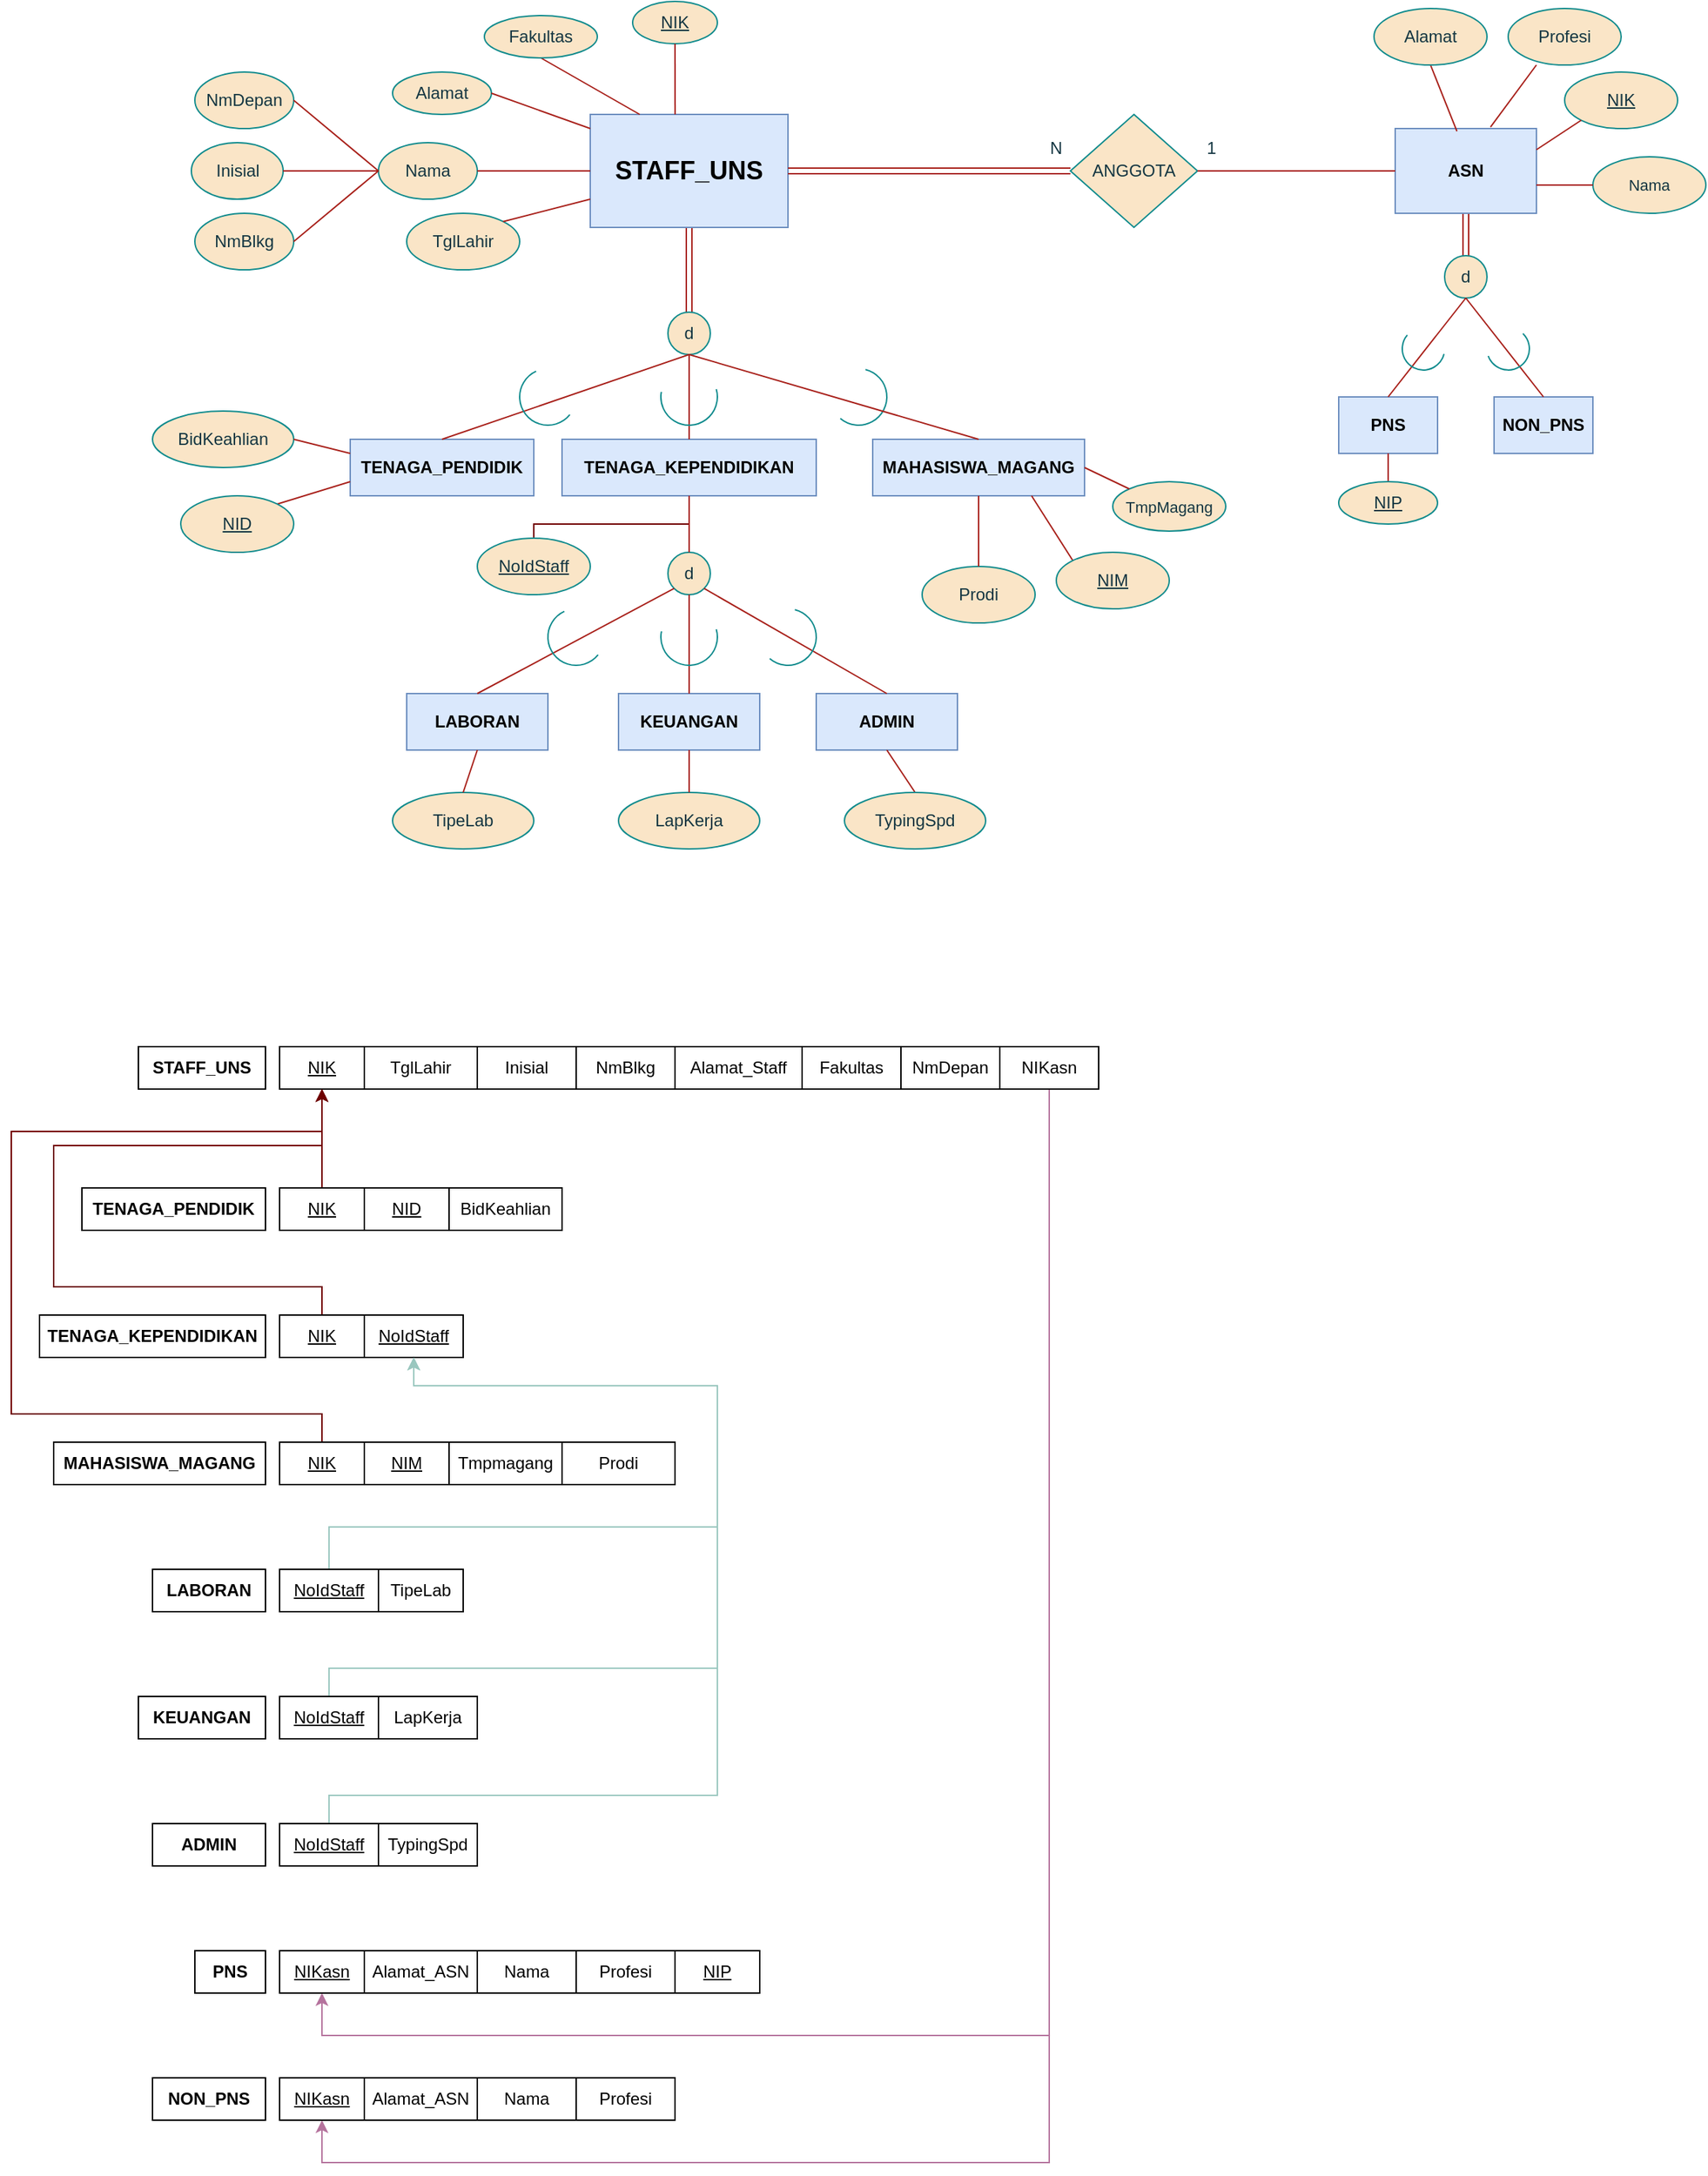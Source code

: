 <mxfile pages="5">
    <diagram id="tTyOEpbLOujXPoO2f0BX" name="ArgaRM">
        <mxGraphModel dx="1377" dy="569" grid="1" gridSize="10" guides="1" tooltips="1" connect="1" arrows="1" fold="1" page="1" pageScale="1" pageWidth="850" pageHeight="1100" math="0" shadow="0">
            <root>
                <mxCell id="0"/>
                <mxCell id="1" parent="0"/>
                <mxCell id="JRVlmQ9NpM1wyYO4Wm36-1" value="" style="edgeStyle=orthogonalEdgeStyle;rounded=0;orthogonalLoop=1;jettySize=auto;html=1;strokeColor=#A8201A;shape=link;fontColor=#143642;labelBackgroundColor=#DAD2D8;" parent="1" source="JRVlmQ9NpM1wyYO4Wm36-2" target="JRVlmQ9NpM1wyYO4Wm36-17" edge="1">
                    <mxGeometry relative="1" as="geometry"/>
                </mxCell>
                <mxCell id="JRVlmQ9NpM1wyYO4Wm36-2" value="&lt;font size=&quot;1&quot;&gt;&lt;span style=&quot;font-size: 18px&quot;&gt;&lt;b&gt;STAFF_UNS&lt;/b&gt;&lt;/span&gt;&lt;/font&gt;" style="whiteSpace=wrap;html=1;align=center;fillColor=#dae8fc;strokeColor=#6c8ebf;" parent="1" vertex="1">
                    <mxGeometry x="860" y="330" width="140" height="80" as="geometry"/>
                </mxCell>
                <mxCell id="JRVlmQ9NpM1wyYO4Wm36-3" value="ANGGOTA" style="rhombus;whiteSpace=wrap;html=1;fillColor=#FAE5C7;strokeColor=#0F8B8D;fontColor=#143642;" parent="1" vertex="1">
                    <mxGeometry x="1200" y="330" width="90" height="80" as="geometry"/>
                </mxCell>
                <mxCell id="JRVlmQ9NpM1wyYO4Wm36-4" value="" style="edgeStyle=orthogonalEdgeStyle;shape=link;rounded=0;orthogonalLoop=1;jettySize=auto;html=1;strokeColor=#A8201A;fontColor=#143642;labelBackgroundColor=#DAD2D8;" parent="1" source="JRVlmQ9NpM1wyYO4Wm36-5" target="JRVlmQ9NpM1wyYO4Wm36-7" edge="1">
                    <mxGeometry relative="1" as="geometry">
                        <Array as="points">
                            <mxPoint x="1480" y="440"/>
                        </Array>
                    </mxGeometry>
                </mxCell>
                <mxCell id="JRVlmQ9NpM1wyYO4Wm36-5" value="&lt;b&gt;ASN&lt;/b&gt;" style="whiteSpace=wrap;html=1;fillColor=#dae8fc;strokeColor=#6c8ebf;" parent="1" vertex="1">
                    <mxGeometry x="1430" y="340" width="100" height="60" as="geometry"/>
                </mxCell>
                <mxCell id="JRVlmQ9NpM1wyYO4Wm36-6" value="" style="edgeStyle=orthogonalEdgeStyle;rounded=0;orthogonalLoop=1;jettySize=auto;html=1;exitX=1;exitY=1;exitDx=0;exitDy=0;strokeColor=none;fontColor=#143642;labelBackgroundColor=#DAD2D8;" parent="1" source="JRVlmQ9NpM1wyYO4Wm36-7" target="JRVlmQ9NpM1wyYO4Wm36-9" edge="1">
                    <mxGeometry relative="1" as="geometry">
                        <mxPoint x="1620" y="450" as="sourcePoint"/>
                        <mxPoint x="1440" y="550" as="targetPoint"/>
                        <Array as="points">
                            <mxPoint x="1480" y="447"/>
                            <mxPoint x="1480" y="470"/>
                            <mxPoint x="1430" y="470"/>
                        </Array>
                    </mxGeometry>
                </mxCell>
                <mxCell id="JRVlmQ9NpM1wyYO4Wm36-7" value="d" style="ellipse;whiteSpace=wrap;html=1;fillColor=#FAE5C7;strokeColor=#0F8B8D;fontColor=#143642;" parent="1" vertex="1">
                    <mxGeometry x="1465" y="430" width="30" height="30" as="geometry"/>
                </mxCell>
                <mxCell id="JRVlmQ9NpM1wyYO4Wm36-8" value="&lt;b&gt;NON_PNS&lt;/b&gt;" style="whiteSpace=wrap;html=1;fillColor=#dae8fc;strokeColor=#6c8ebf;" parent="1" vertex="1">
                    <mxGeometry x="1500" y="530" width="70" height="40" as="geometry"/>
                </mxCell>
                <mxCell id="JRVlmQ9NpM1wyYO4Wm36-9" value="&lt;b&gt;PNS&lt;/b&gt;" style="whiteSpace=wrap;html=1;align=center;fillColor=#dae8fc;strokeColor=#6c8ebf;" parent="1" vertex="1">
                    <mxGeometry x="1390" y="530" width="70" height="40" as="geometry"/>
                </mxCell>
                <mxCell id="JRVlmQ9NpM1wyYO4Wm36-10" value="" style="endArrow=none;html=1;rounded=0;strokeColor=#A8201A;entryX=0.5;entryY=1;entryDx=0;entryDy=0;exitX=0.5;exitY=0;exitDx=0;exitDy=0;fontColor=#143642;labelBackgroundColor=#DAD2D8;" parent="1" source="JRVlmQ9NpM1wyYO4Wm36-9" target="JRVlmQ9NpM1wyYO4Wm36-7" edge="1">
                    <mxGeometry relative="1" as="geometry">
                        <mxPoint x="1220" y="480" as="sourcePoint"/>
                        <mxPoint x="1380" y="480" as="targetPoint"/>
                    </mxGeometry>
                </mxCell>
                <mxCell id="JRVlmQ9NpM1wyYO4Wm36-11" value="" style="endArrow=none;html=1;rounded=0;strokeColor=#A8201A;entryX=0.5;entryY=1;entryDx=0;entryDy=0;exitX=0.5;exitY=0;exitDx=0;exitDy=0;fontColor=#143642;labelBackgroundColor=#DAD2D8;" parent="1" source="JRVlmQ9NpM1wyYO4Wm36-8" target="JRVlmQ9NpM1wyYO4Wm36-7" edge="1">
                    <mxGeometry relative="1" as="geometry">
                        <mxPoint x="1220" y="480" as="sourcePoint"/>
                        <mxPoint x="1380" y="480" as="targetPoint"/>
                    </mxGeometry>
                </mxCell>
                <mxCell id="JRVlmQ9NpM1wyYO4Wm36-12" value="" style="endArrow=none;html=1;rounded=0;strokeColor=#A8201A;exitX=1;exitY=0.5;exitDx=0;exitDy=0;entryX=0;entryY=0.5;entryDx=0;entryDy=0;fontColor=#143642;labelBackgroundColor=#DAD2D8;" parent="1" source="JRVlmQ9NpM1wyYO4Wm36-3" target="JRVlmQ9NpM1wyYO4Wm36-5" edge="1">
                    <mxGeometry relative="1" as="geometry">
                        <mxPoint x="1330" y="370" as="sourcePoint"/>
                        <mxPoint x="1400" y="370" as="targetPoint"/>
                    </mxGeometry>
                </mxCell>
                <mxCell id="JRVlmQ9NpM1wyYO4Wm36-13" value="" style="endArrow=none;html=1;rounded=0;strokeColor=#A8201A;exitX=0.5;exitY=1;exitDx=0;exitDy=0;fontColor=#143642;labelBackgroundColor=#DAD2D8;" parent="1" source="JRVlmQ9NpM1wyYO4Wm36-9" target="JRVlmQ9NpM1wyYO4Wm36-14" edge="1">
                    <mxGeometry relative="1" as="geometry">
                        <mxPoint x="1345" y="610" as="sourcePoint"/>
                        <mxPoint x="1425" y="610" as="targetPoint"/>
                    </mxGeometry>
                </mxCell>
                <mxCell id="JRVlmQ9NpM1wyYO4Wm36-14" value="NIP" style="ellipse;whiteSpace=wrap;html=1;align=center;fontStyle=4;fillColor=#FAE5C7;strokeColor=#0F8B8D;fontColor=#143642;" parent="1" vertex="1">
                    <mxGeometry x="1390" y="590" width="70" height="30" as="geometry"/>
                </mxCell>
                <mxCell id="JRVlmQ9NpM1wyYO4Wm36-15" value="N" style="text;strokeColor=none;fillColor=none;spacingLeft=4;spacingRight=4;overflow=hidden;rotatable=0;points=[[0,0.5],[1,0.5]];portConstraint=eastwest;fontSize=12;align=center;fontColor=#143642;" parent="1" vertex="1">
                    <mxGeometry x="1170" y="340" width="40" height="30" as="geometry"/>
                </mxCell>
                <mxCell id="JRVlmQ9NpM1wyYO4Wm36-16" value="1" style="text;strokeColor=none;fillColor=none;spacingLeft=4;spacingRight=4;overflow=hidden;rotatable=0;points=[[0,0.5],[1,0.5]];portConstraint=eastwest;fontSize=12;align=center;fontColor=#143642;" parent="1" vertex="1">
                    <mxGeometry x="1280" y="340" width="40" height="30" as="geometry"/>
                </mxCell>
                <mxCell id="JRVlmQ9NpM1wyYO4Wm36-17" value="d" style="ellipse;whiteSpace=wrap;html=1;fillColor=#FAE5C7;strokeColor=#0F8B8D;fontColor=#143642;" parent="1" vertex="1">
                    <mxGeometry x="915" y="470" width="30" height="30" as="geometry"/>
                </mxCell>
                <mxCell id="JRVlmQ9NpM1wyYO4Wm36-18" value="" style="endArrow=none;html=1;rounded=0;strokeColor=#A8201A;exitX=1;exitY=0.5;exitDx=0;exitDy=0;shape=link;fontColor=#143642;labelBackgroundColor=#DAD2D8;" parent="1" source="JRVlmQ9NpM1wyYO4Wm36-2" target="JRVlmQ9NpM1wyYO4Wm36-3" edge="1">
                    <mxGeometry relative="1" as="geometry">
                        <mxPoint x="1010" y="368.75" as="sourcePoint"/>
                        <mxPoint x="1170" y="368.75" as="targetPoint"/>
                    </mxGeometry>
                </mxCell>
                <mxCell id="JRVlmQ9NpM1wyYO4Wm36-19" value="&lt;b&gt;TENAGA_PENDIDIK&lt;/b&gt;" style="whiteSpace=wrap;html=1;align=center;fillColor=#dae8fc;strokeColor=#6c8ebf;" parent="1" vertex="1">
                    <mxGeometry x="690" y="560" width="130" height="40" as="geometry"/>
                </mxCell>
                <mxCell id="JRVlmQ9NpM1wyYO4Wm36-20" style="edgeStyle=orthogonalEdgeStyle;rounded=0;orthogonalLoop=1;jettySize=auto;html=1;fillColor=#a20025;strokeColor=#6F0000;endArrow=none;endFill=0;" parent="1" source="JRVlmQ9NpM1wyYO4Wm36-21" target="JRVlmQ9NpM1wyYO4Wm36-94" edge="1">
                    <mxGeometry relative="1" as="geometry"/>
                </mxCell>
                <mxCell id="JRVlmQ9NpM1wyYO4Wm36-21" value="&lt;b&gt;TENAGA_KEPENDIDIKAN&lt;/b&gt;" style="whiteSpace=wrap;html=1;align=center;fillColor=#dae8fc;strokeColor=#6c8ebf;" parent="1" vertex="1">
                    <mxGeometry x="840" y="560" width="180" height="40" as="geometry"/>
                </mxCell>
                <mxCell id="JRVlmQ9NpM1wyYO4Wm36-22" value="" style="endArrow=none;html=1;rounded=0;strokeColor=#A8201A;exitX=0.5;exitY=0;exitDx=0;exitDy=0;entryX=0.5;entryY=1;entryDx=0;entryDy=0;fontColor=#143642;labelBackgroundColor=#DAD2D8;" parent="1" source="JRVlmQ9NpM1wyYO4Wm36-19" target="JRVlmQ9NpM1wyYO4Wm36-17" edge="1">
                    <mxGeometry relative="1" as="geometry">
                        <mxPoint x="1020" y="490" as="sourcePoint"/>
                        <mxPoint x="1180" y="490" as="targetPoint"/>
                    </mxGeometry>
                </mxCell>
                <mxCell id="JRVlmQ9NpM1wyYO4Wm36-23" value="" style="endArrow=none;html=1;rounded=0;strokeColor=#A8201A;exitX=0.5;exitY=1;exitDx=0;exitDy=0;entryX=0.5;entryY=0;entryDx=0;entryDy=0;fontColor=#143642;labelBackgroundColor=#DAD2D8;" parent="1" source="JRVlmQ9NpM1wyYO4Wm36-17" target="JRVlmQ9NpM1wyYO4Wm36-21" edge="1">
                    <mxGeometry relative="1" as="geometry">
                        <mxPoint x="1020" y="520" as="sourcePoint"/>
                        <mxPoint x="1180" y="520" as="targetPoint"/>
                    </mxGeometry>
                </mxCell>
                <mxCell id="JRVlmQ9NpM1wyYO4Wm36-24" value="&lt;b&gt;MAHASISWA_MAGANG&lt;/b&gt;" style="whiteSpace=wrap;html=1;align=center;fillColor=#dae8fc;strokeColor=#6c8ebf;" parent="1" vertex="1">
                    <mxGeometry x="1060" y="560" width="150" height="40" as="geometry"/>
                </mxCell>
                <mxCell id="JRVlmQ9NpM1wyYO4Wm36-25" value="" style="endArrow=none;html=1;rounded=0;strokeColor=#A8201A;entryX=0;entryY=0.75;entryDx=0;entryDy=0;entryPerimeter=0;exitX=1;exitY=0;exitDx=0;exitDy=0;fontColor=#143642;labelBackgroundColor=#DAD2D8;" parent="1" source="JRVlmQ9NpM1wyYO4Wm36-26" target="JRVlmQ9NpM1wyYO4Wm36-19" edge="1">
                    <mxGeometry relative="1" as="geometry">
                        <mxPoint x="630" y="620" as="sourcePoint"/>
                        <mxPoint x="680" y="590" as="targetPoint"/>
                    </mxGeometry>
                </mxCell>
                <mxCell id="JRVlmQ9NpM1wyYO4Wm36-26" value="NID" style="ellipse;whiteSpace=wrap;html=1;align=center;fontStyle=4;fillColor=#FAE5C7;strokeColor=#0F8B8D;fontColor=#143642;" parent="1" vertex="1">
                    <mxGeometry x="570" y="600" width="80" height="40" as="geometry"/>
                </mxCell>
                <mxCell id="JRVlmQ9NpM1wyYO4Wm36-27" value="" style="endArrow=none;html=1;rounded=0;strokeColor=#A8201A;exitX=0.75;exitY=1;exitDx=0;exitDy=0;entryX=0;entryY=0;entryDx=0;entryDy=0;fontColor=#143642;labelBackgroundColor=#DAD2D8;" parent="1" source="JRVlmQ9NpM1wyYO4Wm36-24" target="JRVlmQ9NpM1wyYO4Wm36-28" edge="1">
                    <mxGeometry relative="1" as="geometry">
                        <mxPoint x="730" y="490" as="sourcePoint"/>
                        <mxPoint x="890" y="490" as="targetPoint"/>
                    </mxGeometry>
                </mxCell>
                <mxCell id="JRVlmQ9NpM1wyYO4Wm36-28" value="NIM" style="ellipse;whiteSpace=wrap;html=1;align=center;fontStyle=4;fillColor=#FAE5C7;strokeColor=#0F8B8D;fontColor=#143642;" parent="1" vertex="1">
                    <mxGeometry x="1190" y="640" width="80" height="40" as="geometry"/>
                </mxCell>
                <mxCell id="JRVlmQ9NpM1wyYO4Wm36-29" value="Nama" style="ellipse;whiteSpace=wrap;html=1;align=center;fillColor=#FAE5C7;strokeColor=#0F8B8D;fontColor=#143642;" parent="1" vertex="1">
                    <mxGeometry x="710" y="350" width="70" height="40" as="geometry"/>
                </mxCell>
                <mxCell id="JRVlmQ9NpM1wyYO4Wm36-30" value="" style="endArrow=none;html=1;rounded=0;entryX=0;entryY=0.5;entryDx=0;entryDy=0;exitX=1;exitY=0.5;exitDx=0;exitDy=0;strokeColor=#A8201A;fontColor=#143642;labelBackgroundColor=#DAD2D8;" parent="1" source="JRVlmQ9NpM1wyYO4Wm36-29" target="JRVlmQ9NpM1wyYO4Wm36-2" edge="1">
                    <mxGeometry relative="1" as="geometry">
                        <mxPoint x="880" y="440" as="sourcePoint"/>
                        <mxPoint x="1040" y="440" as="targetPoint"/>
                    </mxGeometry>
                </mxCell>
                <mxCell id="JRVlmQ9NpM1wyYO4Wm36-31" value="Alamat" style="ellipse;whiteSpace=wrap;html=1;align=center;fillColor=#FAE5C7;strokeColor=#0F8B8D;fontColor=#143642;" parent="1" vertex="1">
                    <mxGeometry x="720" y="300" width="70" height="30" as="geometry"/>
                </mxCell>
                <mxCell id="JRVlmQ9NpM1wyYO4Wm36-32" value="" style="endArrow=none;html=1;rounded=0;exitX=1;exitY=0.5;exitDx=0;exitDy=0;entryX=0;entryY=0.125;entryDx=0;entryDy=0;entryPerimeter=0;exitPerimeter=0;strokeColor=#A8201A;fontColor=#143642;labelBackgroundColor=#DAD2D8;" parent="1" source="JRVlmQ9NpM1wyYO4Wm36-31" target="JRVlmQ9NpM1wyYO4Wm36-2" edge="1">
                    <mxGeometry relative="1" as="geometry">
                        <mxPoint x="880" y="440" as="sourcePoint"/>
                        <mxPoint x="1040" y="440" as="targetPoint"/>
                    </mxGeometry>
                </mxCell>
                <mxCell id="JRVlmQ9NpM1wyYO4Wm36-33" value="d" style="ellipse;whiteSpace=wrap;html=1;fillColor=#FAE5C7;strokeColor=#0F8B8D;fontColor=#143642;" parent="1" vertex="1">
                    <mxGeometry x="915" y="640" width="30" height="30" as="geometry"/>
                </mxCell>
                <mxCell id="JRVlmQ9NpM1wyYO4Wm36-34" value="" style="endArrow=none;html=1;rounded=0;entryX=0.5;entryY=0;entryDx=0;entryDy=0;exitX=0.5;exitY=1;exitDx=0;exitDy=0;strokeColor=#A8201A;fontColor=#143642;labelBackgroundColor=#DAD2D8;" parent="1" source="JRVlmQ9NpM1wyYO4Wm36-21" target="JRVlmQ9NpM1wyYO4Wm36-33" edge="1">
                    <mxGeometry relative="1" as="geometry">
                        <mxPoint x="920" y="600" as="sourcePoint"/>
                        <mxPoint x="1090" y="470" as="targetPoint"/>
                    </mxGeometry>
                </mxCell>
                <mxCell id="JRVlmQ9NpM1wyYO4Wm36-35" value="&lt;b&gt;KEUANGAN&lt;/b&gt;" style="whiteSpace=wrap;html=1;align=center;fillColor=#dae8fc;strokeColor=#6c8ebf;" parent="1" vertex="1">
                    <mxGeometry x="880" y="740" width="100" height="40" as="geometry"/>
                </mxCell>
                <mxCell id="JRVlmQ9NpM1wyYO4Wm36-36" value="&lt;b&gt;ADMIN&lt;/b&gt;" style="whiteSpace=wrap;html=1;align=center;fillColor=#dae8fc;strokeColor=#6c8ebf;" parent="1" vertex="1">
                    <mxGeometry x="1020" y="740" width="100" height="40" as="geometry"/>
                </mxCell>
                <mxCell id="JRVlmQ9NpM1wyYO4Wm36-37" value="&lt;b&gt;LABORAN&lt;/b&gt;" style="whiteSpace=wrap;html=1;align=center;fillColor=#dae8fc;strokeColor=#6c8ebf;" parent="1" vertex="1">
                    <mxGeometry x="730" y="740" width="100" height="40" as="geometry"/>
                </mxCell>
                <mxCell id="JRVlmQ9NpM1wyYO4Wm36-38" value="" style="endArrow=none;html=1;rounded=0;entryX=0.5;entryY=0;entryDx=0;entryDy=0;exitX=1;exitY=1;exitDx=0;exitDy=0;strokeColor=#A8201A;fontColor=#143642;labelBackgroundColor=#DAD2D8;" parent="1" source="JRVlmQ9NpM1wyYO4Wm36-33" target="JRVlmQ9NpM1wyYO4Wm36-36" edge="1">
                    <mxGeometry relative="1" as="geometry">
                        <mxPoint x="850" y="700" as="sourcePoint"/>
                        <mxPoint x="1010" y="700" as="targetPoint"/>
                    </mxGeometry>
                </mxCell>
                <mxCell id="JRVlmQ9NpM1wyYO4Wm36-39" value="" style="endArrow=none;html=1;rounded=0;entryX=0.5;entryY=0;entryDx=0;entryDy=0;exitX=0.5;exitY=1;exitDx=0;exitDy=0;strokeColor=#A8201A;fontColor=#143642;labelBackgroundColor=#DAD2D8;" parent="1" source="JRVlmQ9NpM1wyYO4Wm36-33" target="JRVlmQ9NpM1wyYO4Wm36-35" edge="1">
                    <mxGeometry relative="1" as="geometry">
                        <mxPoint x="940" y="650" as="sourcePoint"/>
                        <mxPoint x="1080" y="720" as="targetPoint"/>
                    </mxGeometry>
                </mxCell>
                <mxCell id="JRVlmQ9NpM1wyYO4Wm36-40" value="" style="endArrow=none;html=1;rounded=0;entryX=0.5;entryY=0;entryDx=0;entryDy=0;exitX=0;exitY=1;exitDx=0;exitDy=0;strokeColor=#A8201A;fontColor=#143642;labelBackgroundColor=#DAD2D8;" parent="1" source="JRVlmQ9NpM1wyYO4Wm36-33" target="JRVlmQ9NpM1wyYO4Wm36-37" edge="1">
                    <mxGeometry relative="1" as="geometry">
                        <mxPoint x="919.393" y="635.607" as="sourcePoint"/>
                        <mxPoint x="843.66" y="675" as="targetPoint"/>
                        <Array as="points"/>
                    </mxGeometry>
                </mxCell>
                <mxCell id="JRVlmQ9NpM1wyYO4Wm36-41" value="TglLahir" style="ellipse;whiteSpace=wrap;html=1;align=center;fillColor=#FAE5C7;strokeColor=#0F8B8D;fontColor=#143642;" parent="1" vertex="1">
                    <mxGeometry x="730" y="400" width="80" height="40" as="geometry"/>
                </mxCell>
                <mxCell id="JRVlmQ9NpM1wyYO4Wm36-42" value="" style="endArrow=none;html=1;rounded=0;exitX=1;exitY=0;exitDx=0;exitDy=0;entryX=0;entryY=0.75;entryDx=0;entryDy=0;strokeColor=#A8201A;fontColor=#143642;labelBackgroundColor=#DAD2D8;" parent="1" source="JRVlmQ9NpM1wyYO4Wm36-41" target="JRVlmQ9NpM1wyYO4Wm36-2" edge="1">
                    <mxGeometry relative="1" as="geometry">
                        <mxPoint x="1000" y="540" as="sourcePoint"/>
                        <mxPoint x="1160" y="540" as="targetPoint"/>
                    </mxGeometry>
                </mxCell>
                <mxCell id="JRVlmQ9NpM1wyYO4Wm36-43" value="" style="verticalLabelPosition=bottom;verticalAlign=top;html=1;shape=mxgraph.basic.arc;startAngle=0.539;endAngle=0.112;rotation=-180;fillColor=#FAE5C7;strokeColor=#0F8B8D;fontColor=#143642;" parent="1" vertex="1">
                    <mxGeometry x="1030" y="510" width="40" height="40" as="geometry"/>
                </mxCell>
                <mxCell id="JRVlmQ9NpM1wyYO4Wm36-44" value="" style="endArrow=none;html=1;rounded=0;strokeColor=#A8201A;exitX=0.5;exitY=1;exitDx=0;exitDy=0;entryX=0.5;entryY=0;entryDx=0;entryDy=0;fontColor=#143642;labelBackgroundColor=#DAD2D8;" parent="1" source="JRVlmQ9NpM1wyYO4Wm36-17" target="JRVlmQ9NpM1wyYO4Wm36-24" edge="1">
                    <mxGeometry relative="1" as="geometry">
                        <mxPoint x="930" y="500" as="sourcePoint"/>
                        <mxPoint x="1135" y="560" as="targetPoint"/>
                    </mxGeometry>
                </mxCell>
                <mxCell id="JRVlmQ9NpM1wyYO4Wm36-45" value="" style="verticalLabelPosition=bottom;verticalAlign=top;html=1;shape=mxgraph.basic.arc;startAngle=0.539;endAngle=0.112;rotation=60;direction=west;fillColor=#FAE5C7;strokeColor=#0F8B8D;fontColor=#143642;" parent="1" vertex="1">
                    <mxGeometry x="910" y="510" width="40" height="40" as="geometry"/>
                </mxCell>
                <mxCell id="JRVlmQ9NpM1wyYO4Wm36-46" value="" style="verticalLabelPosition=bottom;verticalAlign=top;html=1;shape=mxgraph.basic.arc;startAngle=0.539;endAngle=0.112;rotation=115;direction=west;fillColor=#FAE5C7;strokeColor=#0F8B8D;fontColor=#143642;" parent="1" vertex="1">
                    <mxGeometry x="810" y="510" width="40" height="40" as="geometry"/>
                </mxCell>
                <mxCell id="JRVlmQ9NpM1wyYO4Wm36-47" value="" style="verticalLabelPosition=bottom;verticalAlign=top;html=1;shape=mxgraph.basic.arc;startAngle=0.539;endAngle=0.116;rotation=60;direction=west;fillColor=#FAE5C7;strokeColor=#0F8B8D;fontColor=#143642;" parent="1" vertex="1">
                    <mxGeometry x="910" y="680" width="40" height="40" as="geometry"/>
                </mxCell>
                <mxCell id="JRVlmQ9NpM1wyYO4Wm36-48" value="" style="verticalLabelPosition=bottom;verticalAlign=top;html=1;shape=mxgraph.basic.arc;startAngle=0.539;endAngle=0.112;rotation=115;direction=west;fillColor=#FAE5C7;strokeColor=#0F8B8D;fontColor=#143642;" parent="1" vertex="1">
                    <mxGeometry x="830" y="680" width="40" height="40" as="geometry"/>
                </mxCell>
                <mxCell id="JRVlmQ9NpM1wyYO4Wm36-49" value="" style="verticalLabelPosition=bottom;verticalAlign=top;html=1;shape=mxgraph.basic.arc;startAngle=0.539;endAngle=0.112;rotation=-180;fillColor=#FAE5C7;strokeColor=#0F8B8D;fontColor=#143642;" parent="1" vertex="1">
                    <mxGeometry x="980" y="680" width="40" height="40" as="geometry"/>
                </mxCell>
                <mxCell id="JRVlmQ9NpM1wyYO4Wm36-50" value="" style="endArrow=none;html=1;rounded=0;entryX=0.25;entryY=0;entryDx=0;entryDy=0;exitX=0.5;exitY=1;exitDx=0;exitDy=0;strokeColor=#A8201A;fontColor=#143642;labelBackgroundColor=#DAD2D8;" parent="1" source="JRVlmQ9NpM1wyYO4Wm36-51" target="JRVlmQ9NpM1wyYO4Wm36-2" edge="1">
                    <mxGeometry relative="1" as="geometry">
                        <mxPoint x="825" y="294" as="sourcePoint"/>
                        <mxPoint x="1060" y="430" as="targetPoint"/>
                    </mxGeometry>
                </mxCell>
                <mxCell id="JRVlmQ9NpM1wyYO4Wm36-51" value="Fakultas" style="ellipse;whiteSpace=wrap;html=1;align=center;fillColor=#FAE5C7;strokeColor=#0F8B8D;fontColor=#143642;" parent="1" vertex="1">
                    <mxGeometry x="785" y="260" width="80" height="30" as="geometry"/>
                </mxCell>
                <mxCell id="JRVlmQ9NpM1wyYO4Wm36-52" value="NmDepan" style="ellipse;whiteSpace=wrap;html=1;align=center;fillColor=#FAE5C7;strokeColor=#0F8B8D;fontColor=#143642;" parent="1" vertex="1">
                    <mxGeometry x="580" y="300" width="70" height="40" as="geometry"/>
                </mxCell>
                <mxCell id="JRVlmQ9NpM1wyYO4Wm36-53" value="NmBlkg" style="ellipse;whiteSpace=wrap;html=1;align=center;fillColor=#FAE5C7;strokeColor=#0F8B8D;fontColor=#143642;" parent="1" vertex="1">
                    <mxGeometry x="580" y="400" width="70" height="40" as="geometry"/>
                </mxCell>
                <mxCell id="JRVlmQ9NpM1wyYO4Wm36-54" value="" style="endArrow=none;html=1;rounded=0;exitX=1;exitY=0.5;exitDx=0;exitDy=0;entryX=0;entryY=0.5;entryDx=0;entryDy=0;strokeColor=#A8201A;fontColor=#143642;labelBackgroundColor=#DAD2D8;" parent="1" source="JRVlmQ9NpM1wyYO4Wm36-52" target="JRVlmQ9NpM1wyYO4Wm36-29" edge="1">
                    <mxGeometry relative="1" as="geometry">
                        <mxPoint x="800" y="330" as="sourcePoint"/>
                        <mxPoint x="960" y="330" as="targetPoint"/>
                    </mxGeometry>
                </mxCell>
                <mxCell id="JRVlmQ9NpM1wyYO4Wm36-55" value="" style="endArrow=none;html=1;rounded=0;exitX=1;exitY=0.5;exitDx=0;exitDy=0;entryX=0;entryY=0.5;entryDx=0;entryDy=0;strokeColor=#A8201A;fontColor=#143642;labelBackgroundColor=#DAD2D8;" parent="1" source="JRVlmQ9NpM1wyYO4Wm36-53" target="JRVlmQ9NpM1wyYO4Wm36-29" edge="1">
                    <mxGeometry relative="1" as="geometry">
                        <mxPoint x="800" y="330" as="sourcePoint"/>
                        <mxPoint x="960" y="330" as="targetPoint"/>
                    </mxGeometry>
                </mxCell>
                <mxCell id="JRVlmQ9NpM1wyYO4Wm36-56" value="NIK" style="ellipse;whiteSpace=wrap;html=1;align=center;fontStyle=4;fillColor=#FAE5C7;strokeColor=#0F8B8D;fontColor=#143642;" parent="1" vertex="1">
                    <mxGeometry x="890" y="250" width="60" height="30" as="geometry"/>
                </mxCell>
                <mxCell id="JRVlmQ9NpM1wyYO4Wm36-57" value="" style="endArrow=none;html=1;rounded=0;exitX=0.5;exitY=1;exitDx=0;exitDy=0;entryX=0.429;entryY=0;entryDx=0;entryDy=0;entryPerimeter=0;strokeColor=#A8201A;fontColor=#143642;labelBackgroundColor=#DAD2D8;" parent="1" source="JRVlmQ9NpM1wyYO4Wm36-56" target="JRVlmQ9NpM1wyYO4Wm36-2" edge="1">
                    <mxGeometry relative="1" as="geometry">
                        <mxPoint x="930" y="330" as="sourcePoint"/>
                        <mxPoint x="1090" y="330" as="targetPoint"/>
                    </mxGeometry>
                </mxCell>
                <mxCell id="JRVlmQ9NpM1wyYO4Wm36-58" value="BidKeahlian" style="ellipse;whiteSpace=wrap;html=1;align=center;fillColor=#FAE5C7;strokeColor=#0F8B8D;fontColor=#143642;" parent="1" vertex="1">
                    <mxGeometry x="550" y="540" width="100" height="40" as="geometry"/>
                </mxCell>
                <mxCell id="JRVlmQ9NpM1wyYO4Wm36-59" value="" style="endArrow=none;html=1;rounded=0;exitX=1;exitY=0.5;exitDx=0;exitDy=0;entryX=0;entryY=0.25;entryDx=0;entryDy=0;strokeColor=#A8201A;fontColor=#143642;labelBackgroundColor=#DAD2D8;" parent="1" source="JRVlmQ9NpM1wyYO4Wm36-58" target="JRVlmQ9NpM1wyYO4Wm36-19" edge="1">
                    <mxGeometry relative="1" as="geometry">
                        <mxPoint x="920" y="530" as="sourcePoint"/>
                        <mxPoint x="1080" y="530" as="targetPoint"/>
                    </mxGeometry>
                </mxCell>
                <mxCell id="JRVlmQ9NpM1wyYO4Wm36-60" value="Prodi" style="ellipse;whiteSpace=wrap;html=1;align=center;fillColor=#FAE5C7;strokeColor=#0F8B8D;fontColor=#143642;" parent="1" vertex="1">
                    <mxGeometry x="1095" y="650" width="80" height="40" as="geometry"/>
                </mxCell>
                <mxCell id="JRVlmQ9NpM1wyYO4Wm36-61" value="" style="endArrow=none;html=1;rounded=0;entryX=0.5;entryY=1;entryDx=0;entryDy=0;exitX=0.5;exitY=0;exitDx=0;exitDy=0;strokeColor=#A8201A;fontColor=#143642;labelBackgroundColor=#DAD2D8;" parent="1" source="JRVlmQ9NpM1wyYO4Wm36-60" target="JRVlmQ9NpM1wyYO4Wm36-24" edge="1">
                    <mxGeometry relative="1" as="geometry">
                        <mxPoint x="920" y="640" as="sourcePoint"/>
                        <mxPoint x="1080" y="640" as="targetPoint"/>
                    </mxGeometry>
                </mxCell>
                <mxCell id="JRVlmQ9NpM1wyYO4Wm36-62" value="TipeLab" style="ellipse;whiteSpace=wrap;html=1;align=center;fillColor=#FAE5C7;strokeColor=#0F8B8D;fontColor=#143642;" parent="1" vertex="1">
                    <mxGeometry x="720" y="810" width="100" height="40" as="geometry"/>
                </mxCell>
                <mxCell id="JRVlmQ9NpM1wyYO4Wm36-63" value="" style="endArrow=none;html=1;rounded=0;exitX=0.5;exitY=0;exitDx=0;exitDy=0;entryX=0.5;entryY=1;entryDx=0;entryDy=0;strokeColor=#A8201A;fontColor=#143642;labelBackgroundColor=#DAD2D8;" parent="1" source="JRVlmQ9NpM1wyYO4Wm36-62" target="JRVlmQ9NpM1wyYO4Wm36-37" edge="1">
                    <mxGeometry relative="1" as="geometry">
                        <mxPoint x="870" y="640" as="sourcePoint"/>
                        <mxPoint x="1030" y="640" as="targetPoint"/>
                    </mxGeometry>
                </mxCell>
                <mxCell id="JRVlmQ9NpM1wyYO4Wm36-64" value="Inisial" style="ellipse;whiteSpace=wrap;html=1;align=center;fillColor=#FAE5C7;strokeColor=#0F8B8D;fontColor=#143642;" parent="1" vertex="1">
                    <mxGeometry x="577.5" y="350" width="65" height="40" as="geometry"/>
                </mxCell>
                <mxCell id="JRVlmQ9NpM1wyYO4Wm36-65" value="" style="endArrow=none;html=1;rounded=0;exitX=1;exitY=0.5;exitDx=0;exitDy=0;strokeColor=#A8201A;fontColor=#143642;labelBackgroundColor=#DAD2D8;" parent="1" source="JRVlmQ9NpM1wyYO4Wm36-64" edge="1">
                    <mxGeometry relative="1" as="geometry">
                        <mxPoint x="870" y="420" as="sourcePoint"/>
                        <mxPoint x="710" y="370.0" as="targetPoint"/>
                    </mxGeometry>
                </mxCell>
                <mxCell id="JRVlmQ9NpM1wyYO4Wm36-66" value="" style="endArrow=none;html=1;rounded=0;exitX=0.5;exitY=1;exitDx=0;exitDy=0;entryX=0.5;entryY=0;entryDx=0;entryDy=0;strokeColor=#A8201A;fontColor=#143642;labelBackgroundColor=#DAD2D8;" parent="1" source="JRVlmQ9NpM1wyYO4Wm36-36" target="JRVlmQ9NpM1wyYO4Wm36-67" edge="1">
                    <mxGeometry relative="1" as="geometry">
                        <mxPoint x="1070" y="790" as="sourcePoint"/>
                        <mxPoint x="1030" y="640" as="targetPoint"/>
                    </mxGeometry>
                </mxCell>
                <mxCell id="JRVlmQ9NpM1wyYO4Wm36-67" value="TypingSpd" style="ellipse;whiteSpace=wrap;html=1;align=center;fillColor=#FAE5C7;strokeColor=#0F8B8D;fontColor=#143642;" parent="1" vertex="1">
                    <mxGeometry x="1040.0" y="810" width="100" height="40" as="geometry"/>
                </mxCell>
                <mxCell id="JRVlmQ9NpM1wyYO4Wm36-68" value="LapKerja" style="ellipse;whiteSpace=wrap;html=1;align=center;fillColor=#FAE5C7;strokeColor=#0F8B8D;fontColor=#143642;" parent="1" vertex="1">
                    <mxGeometry x="880" y="810" width="100" height="40" as="geometry"/>
                </mxCell>
                <mxCell id="JRVlmQ9NpM1wyYO4Wm36-69" value="" style="endArrow=none;html=1;rounded=0;entryX=0.5;entryY=0;entryDx=0;entryDy=0;exitX=0.5;exitY=1;exitDx=0;exitDy=0;strokeColor=#A8201A;fontColor=#143642;labelBackgroundColor=#DAD2D8;" parent="1" source="JRVlmQ9NpM1wyYO4Wm36-35" target="JRVlmQ9NpM1wyYO4Wm36-68" edge="1">
                    <mxGeometry relative="1" as="geometry">
                        <mxPoint x="870" y="750" as="sourcePoint"/>
                        <mxPoint x="1030" y="750" as="targetPoint"/>
                    </mxGeometry>
                </mxCell>
                <mxCell id="JRVlmQ9NpM1wyYO4Wm36-70" value="" style="verticalLabelPosition=bottom;verticalAlign=top;html=1;shape=mxgraph.basic.arc;startAngle=0.539;endAngle=0.112;rotation=90;direction=west;fillColor=#FAE5C7;strokeColor=#0F8B8D;fontColor=#143642;" parent="1" vertex="1">
                    <mxGeometry x="1435" y="480.94" width="30" height="30" as="geometry"/>
                </mxCell>
                <mxCell id="JRVlmQ9NpM1wyYO4Wm36-71" value="" style="verticalLabelPosition=bottom;verticalAlign=top;html=1;shape=mxgraph.basic.arc;startAngle=0.539;endAngle=0.112;rotation=30;direction=west;fillColor=#FAE5C7;strokeColor=#0F8B8D;fontColor=#143642;" parent="1" vertex="1">
                    <mxGeometry x="1495" y="480.94" width="30" height="30" as="geometry"/>
                </mxCell>
                <mxCell id="JRVlmQ9NpM1wyYO4Wm36-72" value="Profesi" style="ellipse;whiteSpace=wrap;html=1;align=center;fillColor=#FAE5C7;strokeColor=#0F8B8D;fontColor=#143642;" parent="1" vertex="1">
                    <mxGeometry x="1510" y="255" width="80" height="40" as="geometry"/>
                </mxCell>
                <mxCell id="JRVlmQ9NpM1wyYO4Wm36-73" value="" style="endArrow=none;html=1;rounded=0;entryX=0.25;entryY=1;entryDx=0;entryDy=0;exitX=0.675;exitY=-0.017;exitDx=0;exitDy=0;strokeColor=#A8201A;fontColor=#143642;labelBackgroundColor=#DAD2D8;exitPerimeter=0;entryPerimeter=0;" parent="1" source="JRVlmQ9NpM1wyYO4Wm36-5" target="JRVlmQ9NpM1wyYO4Wm36-72" edge="1">
                    <mxGeometry relative="1" as="geometry">
                        <mxPoint x="1090" y="450" as="sourcePoint"/>
                        <mxPoint x="1250" y="450" as="targetPoint"/>
                    </mxGeometry>
                </mxCell>
                <mxCell id="JRVlmQ9NpM1wyYO4Wm36-74" value="NIK" style="ellipse;whiteSpace=wrap;html=1;align=center;fontStyle=4;fillColor=#FAE5C7;strokeColor=#0F8B8D;fontColor=#143642;" parent="1" vertex="1">
                    <mxGeometry x="1550" y="300" width="80" height="40" as="geometry"/>
                </mxCell>
                <mxCell id="JRVlmQ9NpM1wyYO4Wm36-75" value="" style="endArrow=none;html=1;rounded=0;entryX=0;entryY=1;entryDx=0;entryDy=0;exitX=1;exitY=0.25;exitDx=0;exitDy=0;strokeColor=#A8201A;fontColor=#143642;labelBackgroundColor=#DAD2D8;" parent="1" source="JRVlmQ9NpM1wyYO4Wm36-5" target="JRVlmQ9NpM1wyYO4Wm36-74" edge="1">
                    <mxGeometry relative="1" as="geometry">
                        <mxPoint x="1090" y="600" as="sourcePoint"/>
                        <mxPoint x="1250" y="600" as="targetPoint"/>
                    </mxGeometry>
                </mxCell>
                <mxCell id="JRVlmQ9NpM1wyYO4Wm36-76" value="TmpMagang" style="ellipse;whiteSpace=wrap;html=1;align=center;rounded=0;sketch=0;fontColor=#143642;strokeColor=#0F8B8D;fillColor=#FAE5C7;fontSize=11;" parent="1" vertex="1">
                    <mxGeometry x="1230" y="590" width="80" height="35" as="geometry"/>
                </mxCell>
                <mxCell id="JRVlmQ9NpM1wyYO4Wm36-77" value="" style="endArrow=none;html=1;rounded=0;fontSize=11;fontColor=#143642;strokeColor=#A8201A;fillColor=#FAE5C7;entryX=0;entryY=0;entryDx=0;entryDy=0;exitX=1;exitY=0.5;exitDx=0;exitDy=0;labelBackgroundColor=#DAD2D8;" parent="1" source="JRVlmQ9NpM1wyYO4Wm36-24" target="JRVlmQ9NpM1wyYO4Wm36-76" edge="1">
                    <mxGeometry relative="1" as="geometry">
                        <mxPoint x="1070" y="590" as="sourcePoint"/>
                        <mxPoint x="1230" y="590" as="targetPoint"/>
                    </mxGeometry>
                </mxCell>
                <mxCell id="JRVlmQ9NpM1wyYO4Wm36-78" value="Nama" style="ellipse;whiteSpace=wrap;html=1;align=center;rounded=0;sketch=0;fontSize=11;fontColor=#143642;strokeColor=#0F8B8D;fillColor=#FAE5C7;" parent="1" vertex="1">
                    <mxGeometry x="1570" y="360" width="80" height="40" as="geometry"/>
                </mxCell>
                <mxCell id="JRVlmQ9NpM1wyYO4Wm36-79" value="" style="endArrow=none;html=1;rounded=0;fontSize=11;fontColor=#143642;strokeColor=#A8201A;fillColor=#FAE5C7;entryX=0;entryY=0.5;entryDx=0;entryDy=0;exitX=1;exitY=0.667;exitDx=0;exitDy=0;labelBackgroundColor=#DAD2D8;exitPerimeter=0;" parent="1" source="JRVlmQ9NpM1wyYO4Wm36-5" target="JRVlmQ9NpM1wyYO4Wm36-78" edge="1">
                    <mxGeometry relative="1" as="geometry">
                        <mxPoint x="1120" y="350" as="sourcePoint"/>
                        <mxPoint x="1280" y="350" as="targetPoint"/>
                    </mxGeometry>
                </mxCell>
                <mxCell id="JRVlmQ9NpM1wyYO4Wm36-80" value="" style="endArrow=none;html=1;rounded=0;entryX=0.5;entryY=1;entryDx=0;entryDy=0;exitX=0.437;exitY=0.032;exitDx=0;exitDy=0;strokeColor=#A8201A;fontColor=#143642;labelBackgroundColor=#DAD2D8;exitPerimeter=0;" parent="1" source="JRVlmQ9NpM1wyYO4Wm36-5" target="JRVlmQ9NpM1wyYO4Wm36-81" edge="1">
                    <mxGeometry relative="1" as="geometry">
                        <mxPoint x="1400" y="310" as="sourcePoint"/>
                        <mxPoint x="1460" y="295" as="targetPoint"/>
                    </mxGeometry>
                </mxCell>
                <mxCell id="JRVlmQ9NpM1wyYO4Wm36-81" value="Alamat" style="ellipse;whiteSpace=wrap;html=1;align=center;fillColor=#FAE5C7;strokeColor=#0F8B8D;fontColor=#143642;" parent="1" vertex="1">
                    <mxGeometry x="1415" y="255" width="80" height="40" as="geometry"/>
                </mxCell>
                <mxCell id="JRVlmQ9NpM1wyYO4Wm36-82" value="&lt;b&gt;STAFF_UNS&lt;/b&gt;" style="whiteSpace=wrap;html=1;align=center;" parent="1" vertex="1">
                    <mxGeometry x="540" y="990" width="90" height="30" as="geometry"/>
                </mxCell>
                <mxCell id="JRVlmQ9NpM1wyYO4Wm36-83" value="&lt;u&gt;NIK&lt;/u&gt;" style="whiteSpace=wrap;html=1;align=center;" parent="1" vertex="1">
                    <mxGeometry x="640" y="990" width="60" height="30" as="geometry"/>
                </mxCell>
                <mxCell id="JRVlmQ9NpM1wyYO4Wm36-84" value="TglLahir" style="whiteSpace=wrap;html=1;align=center;" parent="1" vertex="1">
                    <mxGeometry x="700" y="990" width="80" height="30" as="geometry"/>
                </mxCell>
                <mxCell id="JRVlmQ9NpM1wyYO4Wm36-85" value="NmDepan" style="whiteSpace=wrap;html=1;align=center;" parent="1" vertex="1">
                    <mxGeometry x="1080" y="990" width="70" height="30" as="geometry"/>
                </mxCell>
                <mxCell id="JRVlmQ9NpM1wyYO4Wm36-86" value="Inisial" style="whiteSpace=wrap;html=1;align=center;" parent="1" vertex="1">
                    <mxGeometry x="780" y="990" width="70" height="30" as="geometry"/>
                </mxCell>
                <mxCell id="JRVlmQ9NpM1wyYO4Wm36-87" value="NmBlkg" style="whiteSpace=wrap;html=1;align=center;" parent="1" vertex="1">
                    <mxGeometry x="850" y="990" width="70" height="30" as="geometry"/>
                </mxCell>
                <mxCell id="JRVlmQ9NpM1wyYO4Wm36-88" value="Alamat_Staff" style="whiteSpace=wrap;html=1;align=center;" parent="1" vertex="1">
                    <mxGeometry x="920" y="990" width="90" height="30" as="geometry"/>
                </mxCell>
                <mxCell id="JRVlmQ9NpM1wyYO4Wm36-89" value="Fakultas" style="whiteSpace=wrap;html=1;align=center;" parent="1" vertex="1">
                    <mxGeometry x="1010" y="990" width="70" height="30" as="geometry"/>
                </mxCell>
                <mxCell id="JRVlmQ9NpM1wyYO4Wm36-90" style="edgeStyle=orthogonalEdgeStyle;rounded=0;orthogonalLoop=1;jettySize=auto;html=1;endArrow=classic;endFill=1;strokeColor=#B5739D;" parent="1" source="JRVlmQ9NpM1wyYO4Wm36-92" target="JRVlmQ9NpM1wyYO4Wm36-138" edge="1">
                    <mxGeometry relative="1" as="geometry">
                        <Array as="points">
                            <mxPoint x="1185" y="1690"/>
                            <mxPoint x="670" y="1690"/>
                        </Array>
                    </mxGeometry>
                </mxCell>
                <mxCell id="JRVlmQ9NpM1wyYO4Wm36-91" style="edgeStyle=orthogonalEdgeStyle;rounded=0;orthogonalLoop=1;jettySize=auto;html=1;endArrow=classic;endFill=1;strokeColor=#B5739D;exitX=0.5;exitY=1;exitDx=0;exitDy=0;" parent="1" source="JRVlmQ9NpM1wyYO4Wm36-92" target="JRVlmQ9NpM1wyYO4Wm36-141" edge="1">
                    <mxGeometry relative="1" as="geometry">
                        <Array as="points">
                            <mxPoint x="1185" y="1780"/>
                            <mxPoint x="670" y="1780"/>
                        </Array>
                    </mxGeometry>
                </mxCell>
                <mxCell id="JRVlmQ9NpM1wyYO4Wm36-92" value="NIKasn" style="whiteSpace=wrap;html=1;align=center;" parent="1" vertex="1">
                    <mxGeometry x="1150" y="990" width="70" height="30" as="geometry"/>
                </mxCell>
                <mxCell id="JRVlmQ9NpM1wyYO4Wm36-93" value="&lt;b&gt;TENAGA_PENDIDIK&lt;/b&gt;" style="whiteSpace=wrap;html=1;align=center;" parent="1" vertex="1">
                    <mxGeometry x="500" y="1090" width="130" height="30" as="geometry"/>
                </mxCell>
                <mxCell id="JRVlmQ9NpM1wyYO4Wm36-94" value="NoIdStaff" style="ellipse;whiteSpace=wrap;html=1;align=center;fontStyle=4;fillColor=#FAE5C7;strokeColor=#0F8B8D;fontColor=#143642;" parent="1" vertex="1">
                    <mxGeometry x="780" y="630" width="80" height="40" as="geometry"/>
                </mxCell>
                <mxCell id="JRVlmQ9NpM1wyYO4Wm36-95" style="edgeStyle=orthogonalEdgeStyle;rounded=0;orthogonalLoop=1;jettySize=auto;html=1;entryX=0.5;entryY=1;entryDx=0;entryDy=0;endArrow=classic;endFill=1;strokeColor=#6F0000;exitX=0.5;exitY=0;exitDx=0;exitDy=0;" parent="1" source="JRVlmQ9NpM1wyYO4Wm36-96" target="JRVlmQ9NpM1wyYO4Wm36-83" edge="1">
                    <mxGeometry relative="1" as="geometry">
                        <Array as="points">
                            <mxPoint x="670" y="1060"/>
                            <mxPoint x="670" y="1060"/>
                        </Array>
                    </mxGeometry>
                </mxCell>
                <mxCell id="JRVlmQ9NpM1wyYO4Wm36-96" value="&lt;u&gt;NIK&lt;/u&gt;" style="whiteSpace=wrap;html=1;align=center;" parent="1" vertex="1">
                    <mxGeometry x="640" y="1090" width="60" height="30" as="geometry"/>
                </mxCell>
                <mxCell id="JRVlmQ9NpM1wyYO4Wm36-97" value="&lt;u&gt;NID&lt;/u&gt;" style="whiteSpace=wrap;html=1;align=center;" parent="1" vertex="1">
                    <mxGeometry x="700" y="1090" width="60" height="30" as="geometry"/>
                </mxCell>
                <mxCell id="JRVlmQ9NpM1wyYO4Wm36-98" value="BidKeahlian" style="whiteSpace=wrap;html=1;align=center;" parent="1" vertex="1">
                    <mxGeometry x="760" y="1090" width="80" height="30" as="geometry"/>
                </mxCell>
                <mxCell id="JRVlmQ9NpM1wyYO4Wm36-99" value="&lt;b&gt;TENAGA_KEPENDIDIKAN&lt;/b&gt;" style="whiteSpace=wrap;html=1;align=center;" parent="1" vertex="1">
                    <mxGeometry x="470" y="1180" width="160" height="30" as="geometry"/>
                </mxCell>
                <mxCell id="JRVlmQ9NpM1wyYO4Wm36-100" style="edgeStyle=orthogonalEdgeStyle;rounded=0;orthogonalLoop=1;jettySize=auto;html=1;entryX=0.5;entryY=1;entryDx=0;entryDy=0;endArrow=classic;endFill=1;strokeColor=#6F0000;exitX=0.5;exitY=0;exitDx=0;exitDy=0;" parent="1" source="JRVlmQ9NpM1wyYO4Wm36-101" target="JRVlmQ9NpM1wyYO4Wm36-83" edge="1">
                    <mxGeometry relative="1" as="geometry">
                        <Array as="points">
                            <mxPoint x="670" y="1160"/>
                            <mxPoint x="480" y="1160"/>
                            <mxPoint x="480" y="1060"/>
                            <mxPoint x="670" y="1060"/>
                        </Array>
                    </mxGeometry>
                </mxCell>
                <mxCell id="JRVlmQ9NpM1wyYO4Wm36-101" value="&lt;u&gt;NIK&lt;/u&gt;" style="whiteSpace=wrap;html=1;align=center;" parent="1" vertex="1">
                    <mxGeometry x="640" y="1180" width="60" height="30" as="geometry"/>
                </mxCell>
                <mxCell id="JRVlmQ9NpM1wyYO4Wm36-102" value="&lt;u&gt;NoIdStaff&lt;/u&gt;" style="whiteSpace=wrap;html=1;align=center;" parent="1" vertex="1">
                    <mxGeometry x="700" y="1180" width="70" height="30" as="geometry"/>
                </mxCell>
                <mxCell id="JRVlmQ9NpM1wyYO4Wm36-103" value="&lt;b&gt;MAHASISWA_MAGANG&lt;/b&gt;" style="whiteSpace=wrap;html=1;align=center;" parent="1" vertex="1">
                    <mxGeometry x="480" y="1270" width="150" height="30" as="geometry"/>
                </mxCell>
                <mxCell id="JRVlmQ9NpM1wyYO4Wm36-104" style="edgeStyle=orthogonalEdgeStyle;rounded=0;orthogonalLoop=1;jettySize=auto;html=1;endArrow=classic;endFill=1;strokeColor=#6F0000;exitX=0.5;exitY=0;exitDx=0;exitDy=0;" parent="1" source="JRVlmQ9NpM1wyYO4Wm36-105" edge="1">
                    <mxGeometry relative="1" as="geometry">
                        <mxPoint x="670" y="1020" as="targetPoint"/>
                        <Array as="points">
                            <mxPoint x="670" y="1250"/>
                            <mxPoint x="450" y="1250"/>
                            <mxPoint x="450" y="1050"/>
                            <mxPoint x="670" y="1050"/>
                        </Array>
                    </mxGeometry>
                </mxCell>
                <mxCell id="JRVlmQ9NpM1wyYO4Wm36-105" value="&lt;u&gt;NIK&lt;/u&gt;" style="whiteSpace=wrap;html=1;align=center;" parent="1" vertex="1">
                    <mxGeometry x="640" y="1270" width="60" height="30" as="geometry"/>
                </mxCell>
                <mxCell id="JRVlmQ9NpM1wyYO4Wm36-106" value="&lt;u&gt;NIM&lt;/u&gt;" style="whiteSpace=wrap;html=1;align=center;" parent="1" vertex="1">
                    <mxGeometry x="700" y="1270" width="60" height="30" as="geometry"/>
                </mxCell>
                <mxCell id="JRVlmQ9NpM1wyYO4Wm36-107" value="Tmpmagang" style="whiteSpace=wrap;html=1;align=center;" parent="1" vertex="1">
                    <mxGeometry x="760" y="1270" width="80" height="30" as="geometry"/>
                </mxCell>
                <mxCell id="JRVlmQ9NpM1wyYO4Wm36-108" value="Prodi" style="whiteSpace=wrap;html=1;align=center;" parent="1" vertex="1">
                    <mxGeometry x="840" y="1270" width="80" height="30" as="geometry"/>
                </mxCell>
                <mxCell id="JRVlmQ9NpM1wyYO4Wm36-109" value="&lt;b&gt;LABORAN&lt;/b&gt;" style="whiteSpace=wrap;html=1;align=center;" parent="1" vertex="1">
                    <mxGeometry x="550" y="1360" width="80" height="30" as="geometry"/>
                </mxCell>
                <mxCell id="JRVlmQ9NpM1wyYO4Wm36-110" value="&lt;b&gt;KEUANGAN&lt;/b&gt;" style="whiteSpace=wrap;html=1;align=center;" parent="1" vertex="1">
                    <mxGeometry x="540" y="1450" width="90" height="30" as="geometry"/>
                </mxCell>
                <mxCell id="JRVlmQ9NpM1wyYO4Wm36-111" value="&lt;b&gt;ADMIN&lt;/b&gt;" style="whiteSpace=wrap;html=1;align=center;" parent="1" vertex="1">
                    <mxGeometry x="550" y="1540" width="80" height="30" as="geometry"/>
                </mxCell>
                <mxCell id="JRVlmQ9NpM1wyYO4Wm36-112" style="edgeStyle=orthogonalEdgeStyle;rounded=0;orthogonalLoop=1;jettySize=auto;html=1;entryX=0.5;entryY=1;entryDx=0;entryDy=0;endArrow=classic;endFill=1;strokeColor=#9AC7BF;exitX=0.5;exitY=0;exitDx=0;exitDy=0;" parent="1" source="JRVlmQ9NpM1wyYO4Wm36-113" target="JRVlmQ9NpM1wyYO4Wm36-102" edge="1">
                    <mxGeometry relative="1" as="geometry">
                        <Array as="points">
                            <mxPoint x="675" y="1330"/>
                            <mxPoint x="950" y="1330"/>
                            <mxPoint x="950" y="1230"/>
                            <mxPoint x="735" y="1230"/>
                        </Array>
                    </mxGeometry>
                </mxCell>
                <mxCell id="JRVlmQ9NpM1wyYO4Wm36-113" value="&lt;u&gt;NoIdStaff&lt;/u&gt;" style="whiteSpace=wrap;html=1;align=center;" parent="1" vertex="1">
                    <mxGeometry x="640" y="1360" width="70" height="30" as="geometry"/>
                </mxCell>
                <mxCell id="JRVlmQ9NpM1wyYO4Wm36-114" style="edgeStyle=orthogonalEdgeStyle;rounded=0;orthogonalLoop=1;jettySize=auto;html=1;entryX=0.5;entryY=1;entryDx=0;entryDy=0;endArrow=classic;endFill=1;strokeColor=#9AC7BF;" parent="1" source="JRVlmQ9NpM1wyYO4Wm36-115" target="JRVlmQ9NpM1wyYO4Wm36-102" edge="1">
                    <mxGeometry relative="1" as="geometry">
                        <Array as="points">
                            <mxPoint x="675" y="1430"/>
                            <mxPoint x="950" y="1430"/>
                            <mxPoint x="950" y="1230"/>
                            <mxPoint x="735" y="1230"/>
                        </Array>
                    </mxGeometry>
                </mxCell>
                <mxCell id="JRVlmQ9NpM1wyYO4Wm36-115" value="&lt;u&gt;NoIdStaff&lt;/u&gt;" style="whiteSpace=wrap;html=1;align=center;" parent="1" vertex="1">
                    <mxGeometry x="640" y="1450" width="70" height="30" as="geometry"/>
                </mxCell>
                <mxCell id="JRVlmQ9NpM1wyYO4Wm36-116" style="edgeStyle=orthogonalEdgeStyle;rounded=0;orthogonalLoop=1;jettySize=auto;html=1;entryX=0.5;entryY=1;entryDx=0;entryDy=0;endArrow=classic;endFill=1;strokeColor=#9AC7BF;fillColor=#cdeb8b;" parent="1" source="JRVlmQ9NpM1wyYO4Wm36-117" target="JRVlmQ9NpM1wyYO4Wm36-102" edge="1">
                    <mxGeometry relative="1" as="geometry">
                        <Array as="points">
                            <mxPoint x="675" y="1520"/>
                            <mxPoint x="950" y="1520"/>
                            <mxPoint x="950" y="1230"/>
                            <mxPoint x="735" y="1230"/>
                        </Array>
                    </mxGeometry>
                </mxCell>
                <mxCell id="JRVlmQ9NpM1wyYO4Wm36-117" value="&lt;u&gt;NoIdStaff&lt;/u&gt;" style="whiteSpace=wrap;html=1;align=center;" parent="1" vertex="1">
                    <mxGeometry x="640" y="1540" width="70" height="30" as="geometry"/>
                </mxCell>
                <mxCell id="JRVlmQ9NpM1wyYO4Wm36-118" value="TipeLab" style="whiteSpace=wrap;html=1;align=center;" parent="1" vertex="1">
                    <mxGeometry x="710" y="1360" width="60" height="30" as="geometry"/>
                </mxCell>
                <mxCell id="JRVlmQ9NpM1wyYO4Wm36-119" value="LapKerja" style="whiteSpace=wrap;html=1;align=center;" parent="1" vertex="1">
                    <mxGeometry x="710" y="1450" width="70" height="30" as="geometry"/>
                </mxCell>
                <mxCell id="JRVlmQ9NpM1wyYO4Wm36-120" value="TypingSpd" style="whiteSpace=wrap;html=1;align=center;" parent="1" vertex="1">
                    <mxGeometry x="710" y="1540" width="70" height="30" as="geometry"/>
                </mxCell>
                <mxCell id="JRVlmQ9NpM1wyYO4Wm36-121" value="&lt;b&gt;PNS&lt;/b&gt;" style="whiteSpace=wrap;html=1;align=center;" parent="1" vertex="1">
                    <mxGeometry x="580" y="1630" width="50" height="30" as="geometry"/>
                </mxCell>
                <mxCell id="JRVlmQ9NpM1wyYO4Wm36-122" value="&lt;b&gt;NON_PNS&lt;/b&gt;" style="whiteSpace=wrap;html=1;align=center;" parent="1" vertex="1">
                    <mxGeometry x="550" y="1720" width="80" height="30" as="geometry"/>
                </mxCell>
                <mxCell id="JRVlmQ9NpM1wyYO4Wm36-123" value="&lt;u&gt;NIKasn&lt;/u&gt;" style="whiteSpace=wrap;html=1;align=center;" parent="1" vertex="1">
                    <mxGeometry x="640" y="1630" width="60" height="30" as="geometry"/>
                </mxCell>
                <mxCell id="JRVlmQ9NpM1wyYO4Wm36-124" value="Alamat_ASN" style="whiteSpace=wrap;html=1;align=center;" parent="1" vertex="1">
                    <mxGeometry x="700" y="1630" width="80" height="30" as="geometry"/>
                </mxCell>
                <mxCell id="JRVlmQ9NpM1wyYO4Wm36-125" value="Nama" style="whiteSpace=wrap;html=1;align=center;" parent="1" vertex="1">
                    <mxGeometry x="780" y="1630" width="70" height="30" as="geometry"/>
                </mxCell>
                <mxCell id="JRVlmQ9NpM1wyYO4Wm36-126" value="Profesi" style="whiteSpace=wrap;html=1;align=center;" parent="1" vertex="1">
                    <mxGeometry x="850" y="1630" width="70" height="30" as="geometry"/>
                </mxCell>
                <mxCell id="JRVlmQ9NpM1wyYO4Wm36-127" value="&lt;u&gt;NIP&lt;/u&gt;" style="whiteSpace=wrap;html=1;align=center;" parent="1" vertex="1">
                    <mxGeometry x="920" y="1630" width="60" height="30" as="geometry"/>
                </mxCell>
                <mxCell id="JRVlmQ9NpM1wyYO4Wm36-128" value="&lt;u&gt;NIKasn&lt;/u&gt;" style="whiteSpace=wrap;html=1;align=center;" parent="1" vertex="1">
                    <mxGeometry x="640" y="1630" width="60" height="30" as="geometry"/>
                </mxCell>
                <mxCell id="JRVlmQ9NpM1wyYO4Wm36-129" value="Alamat_ASN" style="whiteSpace=wrap;html=1;align=center;" parent="1" vertex="1">
                    <mxGeometry x="700" y="1630" width="80" height="30" as="geometry"/>
                </mxCell>
                <mxCell id="JRVlmQ9NpM1wyYO4Wm36-130" value="&lt;u&gt;NIKasn&lt;/u&gt;" style="whiteSpace=wrap;html=1;align=center;" parent="1" vertex="1">
                    <mxGeometry x="640" y="1630" width="60" height="30" as="geometry"/>
                </mxCell>
                <mxCell id="JRVlmQ9NpM1wyYO4Wm36-131" value="Alamat_ASN" style="whiteSpace=wrap;html=1;align=center;" parent="1" vertex="1">
                    <mxGeometry x="700" y="1630" width="80" height="30" as="geometry"/>
                </mxCell>
                <mxCell id="JRVlmQ9NpM1wyYO4Wm36-132" value="&lt;u&gt;NIKasn&lt;/u&gt;" style="whiteSpace=wrap;html=1;align=center;" parent="1" vertex="1">
                    <mxGeometry x="640" y="1630" width="60" height="30" as="geometry"/>
                </mxCell>
                <mxCell id="JRVlmQ9NpM1wyYO4Wm36-133" value="Alamat_ASN" style="whiteSpace=wrap;html=1;align=center;" parent="1" vertex="1">
                    <mxGeometry x="700" y="1630" width="80" height="30" as="geometry"/>
                </mxCell>
                <mxCell id="JRVlmQ9NpM1wyYO4Wm36-134" value="Nama" style="whiteSpace=wrap;html=1;align=center;" parent="1" vertex="1">
                    <mxGeometry x="780" y="1630" width="70" height="30" as="geometry"/>
                </mxCell>
                <mxCell id="JRVlmQ9NpM1wyYO4Wm36-135" value="&lt;u&gt;NIKasn&lt;/u&gt;" style="whiteSpace=wrap;html=1;align=center;" parent="1" vertex="1">
                    <mxGeometry x="640" y="1630" width="60" height="30" as="geometry"/>
                </mxCell>
                <mxCell id="JRVlmQ9NpM1wyYO4Wm36-136" value="Alamat_ASN" style="whiteSpace=wrap;html=1;align=center;" parent="1" vertex="1">
                    <mxGeometry x="700" y="1630" width="80" height="30" as="geometry"/>
                </mxCell>
                <mxCell id="JRVlmQ9NpM1wyYO4Wm36-137" value="Nama" style="whiteSpace=wrap;html=1;align=center;" parent="1" vertex="1">
                    <mxGeometry x="780" y="1630" width="70" height="30" as="geometry"/>
                </mxCell>
                <mxCell id="JRVlmQ9NpM1wyYO4Wm36-138" value="&lt;u&gt;NIKasn&lt;/u&gt;" style="whiteSpace=wrap;html=1;align=center;" parent="1" vertex="1">
                    <mxGeometry x="640" y="1630" width="60" height="30" as="geometry"/>
                </mxCell>
                <mxCell id="JRVlmQ9NpM1wyYO4Wm36-139" value="Alamat_ASN" style="whiteSpace=wrap;html=1;align=center;" parent="1" vertex="1">
                    <mxGeometry x="700" y="1630" width="80" height="30" as="geometry"/>
                </mxCell>
                <mxCell id="JRVlmQ9NpM1wyYO4Wm36-140" value="Nama" style="whiteSpace=wrap;html=1;align=center;" parent="1" vertex="1">
                    <mxGeometry x="780" y="1630" width="70" height="30" as="geometry"/>
                </mxCell>
                <mxCell id="JRVlmQ9NpM1wyYO4Wm36-141" value="&lt;u&gt;NIKasn&lt;/u&gt;" style="whiteSpace=wrap;html=1;align=center;" parent="1" vertex="1">
                    <mxGeometry x="640" y="1720" width="60" height="30" as="geometry"/>
                </mxCell>
                <mxCell id="JRVlmQ9NpM1wyYO4Wm36-142" value="Alamat_ASN" style="whiteSpace=wrap;html=1;align=center;" parent="1" vertex="1">
                    <mxGeometry x="700" y="1720" width="80" height="30" as="geometry"/>
                </mxCell>
                <mxCell id="JRVlmQ9NpM1wyYO4Wm36-143" value="Nama" style="whiteSpace=wrap;html=1;align=center;" parent="1" vertex="1">
                    <mxGeometry x="780" y="1720" width="70" height="30" as="geometry"/>
                </mxCell>
                <mxCell id="JRVlmQ9NpM1wyYO4Wm36-144" value="Profesi" style="whiteSpace=wrap;html=1;align=center;" parent="1" vertex="1">
                    <mxGeometry x="850" y="1720" width="70" height="30" as="geometry"/>
                </mxCell>
            </root>
        </mxGraphModel>
    </diagram>
    <diagram id="jfPqQbtg-9BeWHzaRiAi" name="DBMS01">
        <mxGraphModel dx="2227" dy="1669" grid="1" gridSize="10" guides="1" tooltips="1" connect="1" arrows="1" fold="1" page="1" pageScale="1" pageWidth="850" pageHeight="1100" math="0" shadow="0">
            <root>
                <mxCell id="NAMnoutNBIy2hrNmPKwb-0"/>
                <mxCell id="NAMnoutNBIy2hrNmPKwb-1" parent="NAMnoutNBIy2hrNmPKwb-0"/>
                <mxCell id="hshygFK2viMdblWc11K9-0" style="edgeStyle=orthogonalEdgeStyle;rounded=0;orthogonalLoop=1;jettySize=auto;html=1;endArrow=none;endFill=0;exitX=0.356;exitY=1.014;exitDx=0;exitDy=0;exitPerimeter=0;" parent="NAMnoutNBIy2hrNmPKwb-1" source="hshygFK2viMdblWc11K9-5" target="hshygFK2viMdblWc11K9-7" edge="1">
                    <mxGeometry relative="1" as="geometry"/>
                </mxCell>
                <mxCell id="hshygFK2viMdblWc11K9-1" style="edgeStyle=orthogonalEdgeStyle;rounded=0;orthogonalLoop=1;jettySize=auto;html=1;entryX=0;entryY=0.5;entryDx=0;entryDy=0;endArrow=none;endFill=0;exitX=0.551;exitY=1.007;exitDx=0;exitDy=0;exitPerimeter=0;" parent="NAMnoutNBIy2hrNmPKwb-1" source="hshygFK2viMdblWc11K9-5" target="hshygFK2viMdblWc11K9-11" edge="1">
                    <mxGeometry relative="1" as="geometry">
                        <Array as="points">
                            <mxPoint x="425" y="421"/>
                        </Array>
                    </mxGeometry>
                </mxCell>
                <mxCell id="hshygFK2viMdblWc11K9-2" style="edgeStyle=orthogonalEdgeStyle;rounded=0;orthogonalLoop=1;jettySize=auto;html=1;entryX=0.5;entryY=1;entryDx=0;entryDy=0;endArrow=none;endFill=0;" parent="NAMnoutNBIy2hrNmPKwb-1" source="hshygFK2viMdblWc11K9-5" target="hshygFK2viMdblWc11K9-18" edge="1">
                    <mxGeometry relative="1" as="geometry"/>
                </mxCell>
                <mxCell id="hshygFK2viMdblWc11K9-3" style="edgeStyle=orthogonalEdgeStyle;curved=1;orthogonalLoop=1;jettySize=auto;html=1;entryX=0;entryY=0.5;entryDx=0;entryDy=0;endArrow=none;endFill=0;" parent="NAMnoutNBIy2hrNmPKwb-1" source="hshygFK2viMdblWc11K9-5" target="hshygFK2viMdblWc11K9-25" edge="1">
                    <mxGeometry relative="1" as="geometry"/>
                </mxCell>
                <mxCell id="hshygFK2viMdblWc11K9-4" style="edgeStyle=orthogonalEdgeStyle;orthogonalLoop=1;jettySize=auto;html=1;entryX=0;entryY=0.5;entryDx=0;entryDy=0;endArrow=none;endFill=0;strokeColor=default;rounded=0;exitX=0.75;exitY=1;exitDx=0;exitDy=0;" parent="NAMnoutNBIy2hrNmPKwb-1" source="hshygFK2viMdblWc11K9-5" target="hshygFK2viMdblWc11K9-93" edge="1">
                    <mxGeometry relative="1" as="geometry"/>
                </mxCell>
                <mxCell id="hshygFK2viMdblWc11K9-5" value="&lt;b&gt;MAHASISWA&lt;/b&gt;" style="whiteSpace=wrap;html=1;align=center;" parent="NAMnoutNBIy2hrNmPKwb-1" vertex="1">
                    <mxGeometry x="350" y="350" width="146" height="70" as="geometry"/>
                </mxCell>
                <mxCell id="hshygFK2viMdblWc11K9-6" value="" style="edgeStyle=orthogonalEdgeStyle;rounded=0;orthogonalLoop=1;jettySize=auto;html=1;endArrow=none;endFill=0;" parent="NAMnoutNBIy2hrNmPKwb-1" source="hshygFK2viMdblWc11K9-7" target="hshygFK2viMdblWc11K9-12" edge="1">
                    <mxGeometry relative="1" as="geometry"/>
                </mxCell>
                <mxCell id="hshygFK2viMdblWc11K9-7" value="menjuarai" style="shape=rhombus;perimeter=rhombusPerimeter;whiteSpace=wrap;html=1;align=center;" parent="NAMnoutNBIy2hrNmPKwb-1" vertex="1">
                    <mxGeometry x="270" y="540" width="120" height="60" as="geometry"/>
                </mxCell>
                <mxCell id="hshygFK2viMdblWc11K9-8" value="" style="edgeStyle=orthogonalEdgeStyle;rounded=0;orthogonalLoop=1;jettySize=auto;html=1;endArrow=none;endFill=0;shape=link;" parent="NAMnoutNBIy2hrNmPKwb-1" source="hshygFK2viMdblWc11K9-11" target="hshygFK2viMdblWc11K9-16" edge="1">
                    <mxGeometry relative="1" as="geometry"/>
                </mxCell>
                <mxCell id="hshygFK2viMdblWc11K9-9" style="edgeStyle=orthogonalEdgeStyle;rounded=0;orthogonalLoop=1;jettySize=auto;html=1;entryX=0;entryY=0.5;entryDx=0;entryDy=0;endArrow=none;endFill=0;" parent="NAMnoutNBIy2hrNmPKwb-1" source="hshygFK2viMdblWc11K9-11" target="hshygFK2viMdblWc11K9-37" edge="1">
                    <mxGeometry relative="1" as="geometry"/>
                </mxCell>
                <mxCell id="hshygFK2viMdblWc11K9-10" style="edgeStyle=orthogonalEdgeStyle;orthogonalLoop=1;jettySize=auto;html=1;exitX=0.5;exitY=0;exitDx=0;exitDy=0;entryX=0.478;entryY=1.01;entryDx=0;entryDy=0;endArrow=none;endFill=0;strokeColor=default;curved=1;entryPerimeter=0;" parent="NAMnoutNBIy2hrNmPKwb-1" source="hshygFK2viMdblWc11K9-11" target="hshygFK2viMdblWc11K9-40" edge="1">
                    <mxGeometry relative="1" as="geometry"/>
                </mxCell>
                <mxCell id="hshygFK2viMdblWc11K9-11" value="mengikuti" style="shape=rhombus;perimeter=rhombusPerimeter;whiteSpace=wrap;html=1;align=center;" parent="NAMnoutNBIy2hrNmPKwb-1" vertex="1">
                    <mxGeometry x="435" y="540" width="120" height="60" as="geometry"/>
                </mxCell>
                <mxCell id="hshygFK2viMdblWc11K9-12" value="&lt;b&gt;KEJUARAAN&lt;/b&gt;" style="whiteSpace=wrap;html=1;" parent="NAMnoutNBIy2hrNmPKwb-1" vertex="1">
                    <mxGeometry x="200" y="680" width="120" height="60" as="geometry"/>
                </mxCell>
                <mxCell id="hshygFK2viMdblWc11K9-13" style="edgeStyle=orthogonalEdgeStyle;curved=1;orthogonalLoop=1;jettySize=auto;html=1;entryX=0;entryY=0.5;entryDx=0;entryDy=0;endArrow=none;endFill=0;strokeColor=default;" parent="NAMnoutNBIy2hrNmPKwb-1" source="hshygFK2viMdblWc11K9-16" target="hshygFK2viMdblWc11K9-50" edge="1">
                    <mxGeometry relative="1" as="geometry"/>
                </mxCell>
                <mxCell id="hshygFK2viMdblWc11K9-14" style="edgeStyle=orthogonalEdgeStyle;curved=1;orthogonalLoop=1;jettySize=auto;html=1;entryX=0.5;entryY=0;entryDx=0;entryDy=0;endArrow=none;endFill=0;strokeColor=default;" parent="NAMnoutNBIy2hrNmPKwb-1" source="hshygFK2viMdblWc11K9-16" target="hshygFK2viMdblWc11K9-51" edge="1">
                    <mxGeometry relative="1" as="geometry"/>
                </mxCell>
                <mxCell id="hshygFK2viMdblWc11K9-15" style="edgeStyle=orthogonalEdgeStyle;curved=1;orthogonalLoop=1;jettySize=auto;html=1;entryX=0.016;entryY=0.383;entryDx=0;entryDy=0;entryPerimeter=0;endArrow=none;endFill=0;strokeColor=default;" parent="NAMnoutNBIy2hrNmPKwb-1" source="hshygFK2viMdblWc11K9-16" target="hshygFK2viMdblWc11K9-52" edge="1">
                    <mxGeometry relative="1" as="geometry"/>
                </mxCell>
                <mxCell id="hshygFK2viMdblWc11K9-16" value="&lt;b&gt;UKM&lt;/b&gt;" style="whiteSpace=wrap;html=1;" parent="NAMnoutNBIy2hrNmPKwb-1" vertex="1">
                    <mxGeometry x="435" y="680" width="120" height="60" as="geometry"/>
                </mxCell>
                <mxCell id="hshygFK2viMdblWc11K9-17" style="edgeStyle=orthogonalEdgeStyle;curved=1;orthogonalLoop=1;jettySize=auto;html=1;entryX=0.5;entryY=1;entryDx=0;entryDy=0;endArrow=none;endFill=0;" parent="NAMnoutNBIy2hrNmPKwb-1" source="hshygFK2viMdblWc11K9-18" target="hshygFK2viMdblWc11K9-23" edge="1">
                    <mxGeometry relative="1" as="geometry"/>
                </mxCell>
                <mxCell id="hshygFK2viMdblWc11K9-18" value="Nama" style="ellipse;whiteSpace=wrap;html=1;align=center;" parent="NAMnoutNBIy2hrNmPKwb-1" vertex="1">
                    <mxGeometry x="373" y="220" width="100" height="40" as="geometry"/>
                </mxCell>
                <mxCell id="hshygFK2viMdblWc11K9-19" style="edgeStyle=orthogonalEdgeStyle;curved=1;orthogonalLoop=1;jettySize=auto;html=1;entryX=0.75;entryY=0;entryDx=0;entryDy=0;endArrow=none;endFill=0;exitX=0;exitY=0.5;exitDx=0;exitDy=0;" parent="NAMnoutNBIy2hrNmPKwb-1" source="hshygFK2viMdblWc11K9-20" target="hshygFK2viMdblWc11K9-5" edge="1">
                    <mxGeometry relative="1" as="geometry"/>
                </mxCell>
                <mxCell id="hshygFK2viMdblWc11K9-20" value="Alamat" style="ellipse;whiteSpace=wrap;html=1;align=center;" parent="NAMnoutNBIy2hrNmPKwb-1" vertex="1">
                    <mxGeometry x="496" y="220" width="100" height="40" as="geometry"/>
                </mxCell>
                <mxCell id="hshygFK2viMdblWc11K9-21" style="edgeStyle=orthogonalEdgeStyle;orthogonalLoop=1;jettySize=auto;html=1;entryX=0.25;entryY=0;entryDx=0;entryDy=0;endArrow=none;endFill=0;curved=1;exitX=1;exitY=0.5;exitDx=0;exitDy=0;" parent="NAMnoutNBIy2hrNmPKwb-1" source="hshygFK2viMdblWc11K9-22" target="hshygFK2viMdblWc11K9-5" edge="1">
                    <mxGeometry relative="1" as="geometry"/>
                </mxCell>
                <mxCell id="hshygFK2viMdblWc11K9-22" value="Email" style="ellipse;whiteSpace=wrap;html=1;align=center;" parent="NAMnoutNBIy2hrNmPKwb-1" vertex="1">
                    <mxGeometry x="250" y="220" width="100" height="40" as="geometry"/>
                </mxCell>
                <mxCell id="hshygFK2viMdblWc11K9-23" value="Inisial" style="ellipse;whiteSpace=wrap;html=1;align=center;" parent="NAMnoutNBIy2hrNmPKwb-1" vertex="1">
                    <mxGeometry x="373" y="140" width="100" height="40" as="geometry"/>
                </mxCell>
                <mxCell id="hshygFK2viMdblWc11K9-24" style="edgeStyle=orthogonalEdgeStyle;curved=1;orthogonalLoop=1;jettySize=auto;html=1;entryX=0;entryY=0.5;entryDx=0;entryDy=0;endArrow=none;endFill=0;shape=link;" parent="NAMnoutNBIy2hrNmPKwb-1" source="hshygFK2viMdblWc11K9-25" target="hshygFK2viMdblWc11K9-29" edge="1">
                    <mxGeometry relative="1" as="geometry">
                        <Array as="points">
                            <mxPoint x="870" y="385"/>
                            <mxPoint x="870" y="245"/>
                        </Array>
                    </mxGeometry>
                </mxCell>
                <mxCell id="hshygFK2viMdblWc11K9-25" value="lulus" style="shape=rhombus;double=1;perimeter=rhombusPerimeter;whiteSpace=wrap;html=1;align=center;" parent="NAMnoutNBIy2hrNmPKwb-1" vertex="1">
                    <mxGeometry x="600" y="355" width="120" height="60" as="geometry"/>
                </mxCell>
                <mxCell id="hshygFK2viMdblWc11K9-26" style="edgeStyle=orthogonalEdgeStyle;curved=1;orthogonalLoop=1;jettySize=auto;html=1;entryX=0;entryY=0.5;entryDx=0;entryDy=0;endArrow=none;endFill=0;strokeColor=default;" parent="NAMnoutNBIy2hrNmPKwb-1" source="hshygFK2viMdblWc11K9-29" target="hshygFK2viMdblWc11K9-45" edge="1">
                    <mxGeometry relative="1" as="geometry"/>
                </mxCell>
                <mxCell id="hshygFK2viMdblWc11K9-27" style="edgeStyle=orthogonalEdgeStyle;curved=1;orthogonalLoop=1;jettySize=auto;html=1;entryX=0;entryY=0.5;entryDx=0;entryDy=0;endArrow=none;endFill=0;strokeColor=default;" parent="NAMnoutNBIy2hrNmPKwb-1" source="hshygFK2viMdblWc11K9-29" target="hshygFK2viMdblWc11K9-46" edge="1">
                    <mxGeometry relative="1" as="geometry"/>
                </mxCell>
                <mxCell id="hshygFK2viMdblWc11K9-28" style="edgeStyle=orthogonalEdgeStyle;rounded=0;orthogonalLoop=1;jettySize=auto;html=1;exitX=0.25;exitY=0;exitDx=0;exitDy=0;entryX=1;entryY=0.25;entryDx=0;entryDy=0;endArrow=none;endFill=0;" parent="NAMnoutNBIy2hrNmPKwb-1" source="hshygFK2viMdblWc11K9-29" target="hshygFK2viMdblWc11K9-72" edge="1">
                    <mxGeometry relative="1" as="geometry">
                        <Array as="points">
                            <mxPoint x="1140" y="218"/>
                            <mxPoint x="1140" y="95"/>
                        </Array>
                    </mxGeometry>
                </mxCell>
                <mxCell id="hshygFK2viMdblWc11K9-29" value="&lt;b&gt;ALUMNI&lt;/b&gt;" style="shape=ext;margin=3;double=1;whiteSpace=wrap;html=1;align=center;" parent="NAMnoutNBIy2hrNmPKwb-1" vertex="1">
                    <mxGeometry x="1200" y="217.5" width="137.5" height="55" as="geometry"/>
                </mxCell>
                <mxCell id="hshygFK2viMdblWc11K9-30" style="edgeStyle=orthogonalEdgeStyle;curved=1;orthogonalLoop=1;jettySize=auto;html=1;entryX=0.5;entryY=0;entryDx=0;entryDy=0;endArrow=none;endFill=0;" parent="NAMnoutNBIy2hrNmPKwb-1" source="hshygFK2viMdblWc11K9-31" target="hshygFK2viMdblWc11K9-18" edge="1">
                    <mxGeometry relative="1" as="geometry"/>
                </mxCell>
                <mxCell id="hshygFK2viMdblWc11K9-31" value="NmDepan" style="ellipse;whiteSpace=wrap;html=1;align=center;" parent="NAMnoutNBIy2hrNmPKwb-1" vertex="1">
                    <mxGeometry x="270" y="170" width="100" height="40" as="geometry"/>
                </mxCell>
                <mxCell id="hshygFK2viMdblWc11K9-32" style="edgeStyle=orthogonalEdgeStyle;curved=1;orthogonalLoop=1;jettySize=auto;html=1;entryX=0.504;entryY=-0.06;entryDx=0;entryDy=0;entryPerimeter=0;endArrow=none;endFill=0;" parent="NAMnoutNBIy2hrNmPKwb-1" source="hshygFK2viMdblWc11K9-33" target="hshygFK2viMdblWc11K9-18" edge="1">
                    <mxGeometry relative="1" as="geometry"/>
                </mxCell>
                <mxCell id="hshygFK2viMdblWc11K9-33" value="NmBlkg" style="ellipse;whiteSpace=wrap;html=1;align=center;" parent="NAMnoutNBIy2hrNmPKwb-1" vertex="1">
                    <mxGeometry x="480" y="170" width="100" height="40" as="geometry"/>
                </mxCell>
                <mxCell id="hshygFK2viMdblWc11K9-34" style="edgeStyle=orthogonalEdgeStyle;curved=1;orthogonalLoop=1;jettySize=auto;html=1;entryX=0.5;entryY=0;entryDx=0;entryDy=0;endArrow=none;endFill=0;" parent="NAMnoutNBIy2hrNmPKwb-1" source="hshygFK2viMdblWc11K9-35" target="hshygFK2viMdblWc11K9-25" edge="1">
                    <mxGeometry relative="1" as="geometry"/>
                </mxCell>
                <mxCell id="hshygFK2viMdblWc11K9-35" value="TahunLulus" style="ellipse;whiteSpace=wrap;html=1;align=center;" parent="NAMnoutNBIy2hrNmPKwb-1" vertex="1">
                    <mxGeometry x="610" y="290" width="100" height="40" as="geometry"/>
                </mxCell>
                <mxCell id="hshygFK2viMdblWc11K9-36" style="edgeStyle=orthogonalEdgeStyle;curved=1;orthogonalLoop=1;jettySize=auto;html=1;entryX=0;entryY=0.5;entryDx=0;entryDy=0;endArrow=none;endFill=0;strokeColor=default;" parent="NAMnoutNBIy2hrNmPKwb-1" source="hshygFK2viMdblWc11K9-37" target="hshygFK2viMdblWc11K9-47" edge="1">
                    <mxGeometry relative="1" as="geometry"/>
                </mxCell>
                <mxCell id="hshygFK2viMdblWc11K9-37" value="&lt;b&gt;PROYEK&lt;/b&gt;" style="whiteSpace=wrap;html=1;" parent="NAMnoutNBIy2hrNmPKwb-1" vertex="1">
                    <mxGeometry x="660" y="610" width="120" height="60" as="geometry"/>
                </mxCell>
                <mxCell id="hshygFK2viMdblWc11K9-38" style="edgeStyle=orthogonalEdgeStyle;curved=1;orthogonalLoop=1;jettySize=auto;html=1;entryX=0;entryY=0.5;entryDx=0;entryDy=0;endArrow=none;endFill=0;strokeColor=default;shape=link;" parent="NAMnoutNBIy2hrNmPKwb-1" source="hshygFK2viMdblWc11K9-39" target="hshygFK2viMdblWc11K9-5" edge="1">
                    <mxGeometry relative="1" as="geometry"/>
                </mxCell>
                <mxCell id="hshygFK2viMdblWc11K9-39" value="PA" style="shape=rhombus;perimeter=rhombusPerimeter;whiteSpace=wrap;html=1;align=center;" parent="NAMnoutNBIy2hrNmPKwb-1" vertex="1">
                    <mxGeometry x="120" y="355" width="120" height="60" as="geometry"/>
                </mxCell>
                <mxCell id="hshygFK2viMdblWc11K9-40" value="MasaKerja" style="ellipse;whiteSpace=wrap;html=1;align=center;" parent="NAMnoutNBIy2hrNmPKwb-1" vertex="1">
                    <mxGeometry x="445" y="490" width="100" height="40" as="geometry"/>
                </mxCell>
                <mxCell id="hshygFK2viMdblWc11K9-41" style="edgeStyle=orthogonalEdgeStyle;curved=1;orthogonalLoop=1;jettySize=auto;html=1;entryX=0.25;entryY=0;entryDx=0;entryDy=0;endArrow=none;endFill=0;strokeColor=default;" parent="NAMnoutNBIy2hrNmPKwb-1" source="hshygFK2viMdblWc11K9-42" target="hshygFK2viMdblWc11K9-5" edge="1">
                    <mxGeometry relative="1" as="geometry"/>
                </mxCell>
                <mxCell id="hshygFK2viMdblWc11K9-42" value="NIM" style="ellipse;whiteSpace=wrap;html=1;align=center;fontStyle=4;" parent="NAMnoutNBIy2hrNmPKwb-1" vertex="1">
                    <mxGeometry x="240" y="280" width="100" height="40" as="geometry"/>
                </mxCell>
                <mxCell id="hshygFK2viMdblWc11K9-43" style="edgeStyle=orthogonalEdgeStyle;curved=1;orthogonalLoop=1;jettySize=auto;html=1;entryX=0.5;entryY=0;entryDx=0;entryDy=0;endArrow=none;endFill=0;strokeColor=default;" parent="NAMnoutNBIy2hrNmPKwb-1" source="hshygFK2viMdblWc11K9-44" target="hshygFK2viMdblWc11K9-29" edge="1">
                    <mxGeometry relative="1" as="geometry"/>
                </mxCell>
                <mxCell id="hshygFK2viMdblWc11K9-44" value="Nama" style="ellipse;whiteSpace=wrap;html=1;align=center;" parent="NAMnoutNBIy2hrNmPKwb-1" vertex="1">
                    <mxGeometry x="1218.75" y="140" width="100" height="40" as="geometry"/>
                </mxCell>
                <mxCell id="hshygFK2viMdblWc11K9-45" value="&lt;span style=&quot;border-bottom: 1px dotted&quot;&gt;NoKelulusan&lt;/span&gt;" style="ellipse;whiteSpace=wrap;html=1;align=center;" parent="NAMnoutNBIy2hrNmPKwb-1" vertex="1">
                    <mxGeometry x="1310" y="170" width="100" height="40" as="geometry"/>
                </mxCell>
                <mxCell id="hshygFK2viMdblWc11K9-46" value="BidangAhli" style="ellipse;whiteSpace=wrap;html=1;align=center;" parent="NAMnoutNBIy2hrNmPKwb-1" vertex="1">
                    <mxGeometry x="1360" y="225" width="100" height="40" as="geometry"/>
                </mxCell>
                <mxCell id="hshygFK2viMdblWc11K9-47" value="NamaProyek" style="ellipse;whiteSpace=wrap;html=1;align=center;" parent="NAMnoutNBIy2hrNmPKwb-1" vertex="1">
                    <mxGeometry x="778.75" y="570" width="100" height="40" as="geometry"/>
                </mxCell>
                <mxCell id="hshygFK2viMdblWc11K9-48" style="edgeStyle=orthogonalEdgeStyle;curved=1;orthogonalLoop=1;jettySize=auto;html=1;entryX=0.5;entryY=0;entryDx=0;entryDy=0;endArrow=none;endFill=0;strokeColor=default;" parent="NAMnoutNBIy2hrNmPKwb-1" source="hshygFK2viMdblWc11K9-49" target="hshygFK2viMdblWc11K9-37" edge="1">
                    <mxGeometry relative="1" as="geometry"/>
                </mxCell>
                <mxCell id="hshygFK2viMdblWc11K9-49" value="NoIdProyek" style="ellipse;whiteSpace=wrap;html=1;align=center;fontStyle=4;" parent="NAMnoutNBIy2hrNmPKwb-1" vertex="1">
                    <mxGeometry x="670" y="540" width="100" height="40" as="geometry"/>
                </mxCell>
                <mxCell id="hshygFK2viMdblWc11K9-50" value="NoIdUKM" style="ellipse;whiteSpace=wrap;html=1;align=center;fontStyle=4;" parent="NAMnoutNBIy2hrNmPKwb-1" vertex="1">
                    <mxGeometry x="575" y="690" width="100" height="40" as="geometry"/>
                </mxCell>
                <mxCell id="hshygFK2viMdblWc11K9-51" value="NamaUKM" style="ellipse;whiteSpace=wrap;html=1;align=center;" parent="NAMnoutNBIy2hrNmPKwb-1" vertex="1">
                    <mxGeometry x="425" y="770" width="100" height="40" as="geometry"/>
                </mxCell>
                <mxCell id="hshygFK2viMdblWc11K9-52" value="Bidang" style="ellipse;whiteSpace=wrap;html=1;align=center;" parent="NAMnoutNBIy2hrNmPKwb-1" vertex="1">
                    <mxGeometry x="545" y="750" width="100" height="40" as="geometry"/>
                </mxCell>
                <mxCell id="hshygFK2viMdblWc11K9-53" style="edgeStyle=orthogonalEdgeStyle;curved=1;orthogonalLoop=1;jettySize=auto;html=1;entryX=0.5;entryY=1;entryDx=0;entryDy=0;endArrow=none;endFill=0;strokeColor=default;" parent="NAMnoutNBIy2hrNmPKwb-1" source="hshygFK2viMdblWc11K9-54" target="hshygFK2viMdblWc11K9-12" edge="1">
                    <mxGeometry relative="1" as="geometry"/>
                </mxCell>
                <mxCell id="hshygFK2viMdblWc11K9-54" value="NoIdKejuaraan" style="ellipse;whiteSpace=wrap;html=1;align=center;fontStyle=4;" parent="NAMnoutNBIy2hrNmPKwb-1" vertex="1">
                    <mxGeometry x="210" y="780" width="100" height="40" as="geometry"/>
                </mxCell>
                <mxCell id="hshygFK2viMdblWc11K9-55" style="edgeStyle=orthogonalEdgeStyle;curved=1;orthogonalLoop=1;jettySize=auto;html=1;entryX=0.5;entryY=1;entryDx=0;entryDy=0;endArrow=none;endFill=0;strokeColor=default;exitX=0;exitY=0.5;exitDx=0;exitDy=0;" parent="NAMnoutNBIy2hrNmPKwb-1" source="hshygFK2viMdblWc11K9-56" target="hshygFK2viMdblWc11K9-12" edge="1">
                    <mxGeometry relative="1" as="geometry"/>
                </mxCell>
                <mxCell id="hshygFK2viMdblWc11K9-56" value="NamaKejuaraan" style="ellipse;whiteSpace=wrap;html=1;align=center;" parent="NAMnoutNBIy2hrNmPKwb-1" vertex="1">
                    <mxGeometry x="310" y="750" width="100" height="40" as="geometry"/>
                </mxCell>
                <mxCell id="hshygFK2viMdblWc11K9-57" style="edgeStyle=orthogonalEdgeStyle;curved=1;orthogonalLoop=1;jettySize=auto;html=1;entryX=0.5;entryY=1;entryDx=0;entryDy=0;endArrow=none;endFill=0;strokeColor=default;exitX=1;exitY=0.5;exitDx=0;exitDy=0;" parent="NAMnoutNBIy2hrNmPKwb-1" source="hshygFK2viMdblWc11K9-58" target="hshygFK2viMdblWc11K9-12" edge="1">
                    <mxGeometry relative="1" as="geometry"/>
                </mxCell>
                <mxCell id="hshygFK2viMdblWc11K9-58" value="Tingkat" style="ellipse;whiteSpace=wrap;html=1;align=center;" parent="NAMnoutNBIy2hrNmPKwb-1" vertex="1">
                    <mxGeometry x="110" y="750" width="100" height="40" as="geometry"/>
                </mxCell>
                <mxCell id="hshygFK2viMdblWc11K9-59" style="edgeStyle=orthogonalEdgeStyle;curved=1;orthogonalLoop=1;jettySize=auto;html=1;entryX=0;entryY=0.5;entryDx=0;entryDy=0;endArrow=none;endFill=0;strokeColor=default;exitX=0.5;exitY=0;exitDx=0;exitDy=0;" parent="NAMnoutNBIy2hrNmPKwb-1" source="hshygFK2viMdblWc11K9-60" target="hshygFK2viMdblWc11K9-7" edge="1">
                    <mxGeometry relative="1" as="geometry"/>
                </mxCell>
                <mxCell id="hshygFK2viMdblWc11K9-60" value="JuaraKe" style="ellipse;whiteSpace=wrap;html=1;align=center;" parent="NAMnoutNBIy2hrNmPKwb-1" vertex="1">
                    <mxGeometry x="180" y="590" width="100" height="40" as="geometry"/>
                </mxCell>
                <mxCell id="hshygFK2viMdblWc11K9-61" style="edgeStyle=orthogonalEdgeStyle;curved=1;orthogonalLoop=1;jettySize=auto;html=1;entryX=0;entryY=0.5;entryDx=0;entryDy=0;endArrow=none;endFill=0;strokeColor=default;shape=link;" parent="NAMnoutNBIy2hrNmPKwb-1" source="hshygFK2viMdblWc11K9-72" target="hshygFK2viMdblWc11K9-39" edge="1">
                    <mxGeometry relative="1" as="geometry">
                        <mxPoint x="120" y="195" as="targetPoint"/>
                    </mxGeometry>
                </mxCell>
                <mxCell id="hshygFK2viMdblWc11K9-62" style="edgeStyle=orthogonalEdgeStyle;curved=1;orthogonalLoop=1;jettySize=auto;html=1;entryX=0.5;entryY=0;entryDx=0;entryDy=0;endArrow=none;endFill=0;strokeColor=default;" parent="NAMnoutNBIy2hrNmPKwb-1" source="hshygFK2viMdblWc11K9-63" target="hshygFK2viMdblWc11K9-72" edge="1">
                    <mxGeometry relative="1" as="geometry"/>
                </mxCell>
                <mxCell id="hshygFK2viMdblWc11K9-63" value="NoIdDosen" style="ellipse;whiteSpace=wrap;html=1;align=center;fontStyle=4;" parent="NAMnoutNBIy2hrNmPKwb-1" vertex="1">
                    <mxGeometry x="-200" y="25" width="100" height="40" as="geometry"/>
                </mxCell>
                <mxCell id="hshygFK2viMdblWc11K9-64" style="edgeStyle=orthogonalEdgeStyle;curved=1;orthogonalLoop=1;jettySize=auto;html=1;entryX=0.5;entryY=0;entryDx=0;entryDy=0;endArrow=none;endFill=0;strokeColor=default;" parent="NAMnoutNBIy2hrNmPKwb-1" source="hshygFK2viMdblWc11K9-74" target="hshygFK2viMdblWc11K9-72" edge="1">
                    <mxGeometry relative="1" as="geometry"/>
                </mxCell>
                <mxCell id="hshygFK2viMdblWc11K9-65" style="edgeStyle=orthogonalEdgeStyle;curved=1;orthogonalLoop=1;jettySize=auto;html=1;entryX=0.5;entryY=0;entryDx=0;entryDy=0;endArrow=none;endFill=0;strokeColor=default;" parent="NAMnoutNBIy2hrNmPKwb-1" source="hshygFK2viMdblWc11K9-73" target="hshygFK2viMdblWc11K9-74" edge="1">
                    <mxGeometry relative="1" as="geometry"/>
                </mxCell>
                <mxCell id="hshygFK2viMdblWc11K9-66" style="edgeStyle=orthogonalEdgeStyle;curved=1;orthogonalLoop=1;jettySize=auto;html=1;entryX=0;entryY=0.5;entryDx=0;entryDy=0;endArrow=none;endFill=0;strokeColor=default;exitX=0.5;exitY=1;exitDx=0;exitDy=0;" parent="NAMnoutNBIy2hrNmPKwb-1" source="hshygFK2viMdblWc11K9-67" target="hshygFK2viMdblWc11K9-74" edge="1">
                    <mxGeometry relative="1" as="geometry"/>
                </mxCell>
                <mxCell id="hshygFK2viMdblWc11K9-67" value="NmDepan" style="ellipse;whiteSpace=wrap;html=1;align=center;" parent="NAMnoutNBIy2hrNmPKwb-1" vertex="1">
                    <mxGeometry x="-180" y="-45" width="100" height="40" as="geometry"/>
                </mxCell>
                <mxCell id="hshygFK2viMdblWc11K9-68" style="edgeStyle=orthogonalEdgeStyle;curved=1;orthogonalLoop=1;jettySize=auto;html=1;entryX=1;entryY=0.5;entryDx=0;entryDy=0;endArrow=none;endFill=0;strokeColor=default;exitX=0.5;exitY=1;exitDx=0;exitDy=0;" parent="NAMnoutNBIy2hrNmPKwb-1" source="hshygFK2viMdblWc11K9-69" target="hshygFK2viMdblWc11K9-74" edge="1">
                    <mxGeometry relative="1" as="geometry"/>
                </mxCell>
                <mxCell id="hshygFK2viMdblWc11K9-69" value="NmBlkg" style="ellipse;whiteSpace=wrap;html=1;align=center;" parent="NAMnoutNBIy2hrNmPKwb-1" vertex="1">
                    <mxGeometry x="20" y="-45" width="100" height="40" as="geometry"/>
                </mxCell>
                <mxCell id="hshygFK2viMdblWc11K9-70" style="edgeStyle=orthogonalEdgeStyle;curved=1;orthogonalLoop=1;jettySize=auto;html=1;entryX=0.5;entryY=0;entryDx=0;entryDy=0;endArrow=none;endFill=0;strokeColor=default;" parent="NAMnoutNBIy2hrNmPKwb-1" source="hshygFK2viMdblWc11K9-72" target="hshygFK2viMdblWc11K9-76" edge="1">
                    <mxGeometry relative="1" as="geometry"/>
                </mxCell>
                <mxCell id="hshygFK2viMdblWc11K9-71" style="edgeStyle=orthogonalEdgeStyle;rounded=0;orthogonalLoop=1;jettySize=auto;html=1;entryX=0;entryY=0.5;entryDx=0;entryDy=0;endArrow=none;endFill=0;" parent="NAMnoutNBIy2hrNmPKwb-1" source="hshygFK2viMdblWc11K9-72" target="hshygFK2viMdblWc11K9-39" edge="1">
                    <mxGeometry relative="1" as="geometry">
                        <Array as="points">
                            <mxPoint x="10" y="180"/>
                            <mxPoint x="75" y="180"/>
                            <mxPoint x="75" y="385"/>
                        </Array>
                    </mxGeometry>
                </mxCell>
                <mxCell id="hshygFK2viMdblWc11K9-72" value="&lt;b&gt;DOSEN&lt;/b&gt;" style="whiteSpace=wrap;html=1;" parent="NAMnoutNBIy2hrNmPKwb-1" vertex="1">
                    <mxGeometry x="-90" y="80" width="120" height="60" as="geometry"/>
                </mxCell>
                <mxCell id="hshygFK2viMdblWc11K9-73" value="Inisial" style="ellipse;whiteSpace=wrap;html=1;align=center;" parent="NAMnoutNBIy2hrNmPKwb-1" vertex="1">
                    <mxGeometry x="-80" y="-55" width="100" height="40" as="geometry"/>
                </mxCell>
                <mxCell id="hshygFK2viMdblWc11K9-74" value="Nama" style="ellipse;whiteSpace=wrap;html=1;align=center;" parent="NAMnoutNBIy2hrNmPKwb-1" vertex="1">
                    <mxGeometry x="-80" y="-5" width="100" height="40" as="geometry"/>
                </mxCell>
                <mxCell id="hshygFK2viMdblWc11K9-75" style="edgeStyle=orthogonalEdgeStyle;curved=1;orthogonalLoop=1;jettySize=auto;html=1;entryX=0.5;entryY=0;entryDx=0;entryDy=0;endArrow=none;endFill=0;strokeColor=default;shape=link;" parent="NAMnoutNBIy2hrNmPKwb-1" source="hshygFK2viMdblWc11K9-76" target="hshygFK2viMdblWc11K9-80" edge="1">
                    <mxGeometry relative="1" as="geometry"/>
                </mxCell>
                <mxCell id="hshygFK2viMdblWc11K9-76" value="mengampu" style="shape=rhombus;perimeter=rhombusPerimeter;whiteSpace=wrap;html=1;align=center;" parent="NAMnoutNBIy2hrNmPKwb-1" vertex="1">
                    <mxGeometry x="-90" y="480" width="120" height="60" as="geometry"/>
                </mxCell>
                <mxCell id="hshygFK2viMdblWc11K9-77" style="edgeStyle=orthogonalEdgeStyle;orthogonalLoop=1;jettySize=auto;html=1;entryX=0;entryY=0.5;entryDx=0;entryDy=0;endArrow=none;endFill=0;strokeColor=default;rounded=0;" parent="NAMnoutNBIy2hrNmPKwb-1" source="hshygFK2viMdblWc11K9-80" target="hshygFK2viMdblWc11K9-82" edge="1">
                    <mxGeometry relative="1" as="geometry"/>
                </mxCell>
                <mxCell id="hshygFK2viMdblWc11K9-78" style="edgeStyle=orthogonalEdgeStyle;orthogonalLoop=1;jettySize=auto;html=1;entryX=0.5;entryY=0;entryDx=0;entryDy=0;endArrow=none;endFill=0;strokeColor=default;curved=1;" parent="NAMnoutNBIy2hrNmPKwb-1" source="hshygFK2viMdblWc11K9-80" target="hshygFK2viMdblWc11K9-84" edge="1">
                    <mxGeometry relative="1" as="geometry"/>
                </mxCell>
                <mxCell id="hshygFK2viMdblWc11K9-79" style="edgeStyle=orthogonalEdgeStyle;curved=1;orthogonalLoop=1;jettySize=auto;html=1;entryX=0.5;entryY=0;entryDx=0;entryDy=0;endArrow=none;endFill=0;strokeColor=default;" parent="NAMnoutNBIy2hrNmPKwb-1" source="hshygFK2viMdblWc11K9-80" target="hshygFK2viMdblWc11K9-83" edge="1">
                    <mxGeometry relative="1" as="geometry"/>
                </mxCell>
                <mxCell id="hshygFK2viMdblWc11K9-80" value="&lt;b&gt;MATA_KULIAH&lt;/b&gt;" style="whiteSpace=wrap;html=1;" parent="NAMnoutNBIy2hrNmPKwb-1" vertex="1">
                    <mxGeometry x="-90" y="620" width="120" height="60" as="geometry"/>
                </mxCell>
                <mxCell id="hshygFK2viMdblWc11K9-81" style="edgeStyle=orthogonalEdgeStyle;rounded=0;orthogonalLoop=1;jettySize=auto;html=1;entryX=0;entryY=0.75;entryDx=0;entryDy=0;endArrow=none;endFill=0;strokeColor=default;" parent="NAMnoutNBIy2hrNmPKwb-1" source="hshygFK2viMdblWc11K9-82" target="hshygFK2viMdblWc11K9-5" edge="1">
                    <mxGeometry relative="1" as="geometry"/>
                </mxCell>
                <mxCell id="hshygFK2viMdblWc11K9-82" value="mengambil" style="shape=rhombus;perimeter=rhombusPerimeter;whiteSpace=wrap;html=1;align=center;" parent="NAMnoutNBIy2hrNmPKwb-1" vertex="1">
                    <mxGeometry x="130" y="500" width="120" height="60" as="geometry"/>
                </mxCell>
                <mxCell id="hshygFK2viMdblWc11K9-83" value="NamaMatKul" style="ellipse;whiteSpace=wrap;html=1;align=center;" parent="NAMnoutNBIy2hrNmPKwb-1" vertex="1">
                    <mxGeometry x="-80" y="710" width="100" height="40" as="geometry"/>
                </mxCell>
                <mxCell id="hshygFK2viMdblWc11K9-84" value="IdMataKuliah" style="ellipse;whiteSpace=wrap;html=1;align=center;fontStyle=4;" parent="NAMnoutNBIy2hrNmPKwb-1" vertex="1">
                    <mxGeometry x="-180" y="730" width="100" height="40" as="geometry"/>
                </mxCell>
                <mxCell id="hshygFK2viMdblWc11K9-85" style="edgeStyle=orthogonalEdgeStyle;curved=1;orthogonalLoop=1;jettySize=auto;html=1;entryX=0.5;entryY=0;entryDx=0;entryDy=0;endArrow=none;endFill=0;strokeColor=default;" parent="NAMnoutNBIy2hrNmPKwb-1" source="hshygFK2viMdblWc11K9-86" target="hshygFK2viMdblWc11K9-82" edge="1">
                    <mxGeometry relative="1" as="geometry"/>
                </mxCell>
                <mxCell id="hshygFK2viMdblWc11K9-86" value="SKS" style="ellipse;whiteSpace=wrap;html=1;align=center;" parent="NAMnoutNBIy2hrNmPKwb-1" vertex="1">
                    <mxGeometry x="140" y="440" width="100" height="40" as="geometry"/>
                </mxCell>
                <mxCell id="hshygFK2viMdblWc11K9-87" style="edgeStyle=orthogonalEdgeStyle;curved=1;orthogonalLoop=1;jettySize=auto;html=1;endArrow=none;endFill=0;strokeColor=default;" parent="NAMnoutNBIy2hrNmPKwb-1" source="hshygFK2viMdblWc11K9-88" edge="1">
                    <mxGeometry relative="1" as="geometry">
                        <mxPoint x="-30" y="75" as="targetPoint"/>
                    </mxGeometry>
                </mxCell>
                <mxCell id="hshygFK2viMdblWc11K9-88" value="Gelar" style="ellipse;shape=doubleEllipse;margin=3;whiteSpace=wrap;html=1;align=center;" parent="NAMnoutNBIy2hrNmPKwb-1" vertex="1">
                    <mxGeometry x="30" y="25" width="100" height="40" as="geometry"/>
                </mxCell>
                <mxCell id="hshygFK2viMdblWc11K9-89" style="edgeStyle=orthogonalEdgeStyle;curved=1;orthogonalLoop=1;jettySize=auto;html=1;entryX=0.5;entryY=1;entryDx=0;entryDy=0;endArrow=none;endFill=0;strokeColor=default;" parent="NAMnoutNBIy2hrNmPKwb-1" source="hshygFK2viMdblWc11K9-90" target="hshygFK2viMdblWc11K9-80" edge="1">
                    <mxGeometry relative="1" as="geometry"/>
                </mxCell>
                <mxCell id="hshygFK2viMdblWc11K9-90" value="Program" style="ellipse;whiteSpace=wrap;html=1;align=center;" parent="NAMnoutNBIy2hrNmPKwb-1" vertex="1">
                    <mxGeometry x="-220" y="650" width="100" height="40" as="geometry"/>
                </mxCell>
                <mxCell id="hshygFK2viMdblWc11K9-91" style="edgeStyle=orthogonalEdgeStyle;rounded=0;orthogonalLoop=1;jettySize=auto;html=1;entryX=0;entryY=0.5;entryDx=0;entryDy=0;endArrow=none;endFill=0;strokeColor=default;" parent="NAMnoutNBIy2hrNmPKwb-1" source="hshygFK2viMdblWc11K9-93" target="hshygFK2viMdblWc11K9-97" edge="1">
                    <mxGeometry relative="1" as="geometry"/>
                </mxCell>
                <mxCell id="hshygFK2viMdblWc11K9-92" style="edgeStyle=orthogonalEdgeStyle;curved=1;orthogonalLoop=1;jettySize=auto;html=1;entryX=0;entryY=0.5;entryDx=0;entryDy=0;endArrow=none;endFill=0;strokeColor=default;" parent="NAMnoutNBIy2hrNmPKwb-1" source="hshygFK2viMdblWc11K9-93" target="hshygFK2viMdblWc11K9-105" edge="1">
                    <mxGeometry relative="1" as="geometry"/>
                </mxCell>
                <mxCell id="hshygFK2viMdblWc11K9-93" value="magang" style="shape=rhombus;perimeter=rhombusPerimeter;whiteSpace=wrap;html=1;align=center;" parent="NAMnoutNBIy2hrNmPKwb-1" vertex="1">
                    <mxGeometry x="650" y="440" width="120" height="60" as="geometry"/>
                </mxCell>
                <mxCell id="hshygFK2viMdblWc11K9-94" style="edgeStyle=orthogonalEdgeStyle;orthogonalLoop=1;jettySize=auto;html=1;entryX=0.5;entryY=0;entryDx=0;entryDy=0;endArrow=none;endFill=0;strokeColor=default;curved=1;exitX=0.25;exitY=1;exitDx=0;exitDy=0;" parent="NAMnoutNBIy2hrNmPKwb-1" source="hshygFK2viMdblWc11K9-97" target="hshygFK2viMdblWc11K9-100" edge="1">
                    <mxGeometry relative="1" as="geometry"/>
                </mxCell>
                <mxCell id="hshygFK2viMdblWc11K9-95" style="edgeStyle=orthogonalEdgeStyle;curved=1;orthogonalLoop=1;jettySize=auto;html=1;entryX=0.5;entryY=0;entryDx=0;entryDy=0;endArrow=none;endFill=0;strokeColor=default;exitX=0.75;exitY=1;exitDx=0;exitDy=0;" parent="NAMnoutNBIy2hrNmPKwb-1" source="hshygFK2viMdblWc11K9-97" target="hshygFK2viMdblWc11K9-101" edge="1">
                    <mxGeometry relative="1" as="geometry"/>
                </mxCell>
                <mxCell id="hshygFK2viMdblWc11K9-96" style="edgeStyle=orthogonalEdgeStyle;rounded=0;orthogonalLoop=1;jettySize=auto;html=1;endArrow=none;endFill=0;entryX=0.75;entryY=1;entryDx=0;entryDy=0;startArrow=none;" parent="NAMnoutNBIy2hrNmPKwb-1" source="hshygFK2viMdblWc11K9-120" target="hshygFK2viMdblWc11K9-29" edge="1">
                    <mxGeometry relative="1" as="geometry">
                        <mxPoint x="1280" y="280" as="targetPoint"/>
                    </mxGeometry>
                </mxCell>
                <mxCell id="hshygFK2viMdblWc11K9-97" value="&lt;b&gt;PERUSAHAAN&lt;/b&gt;" style="whiteSpace=wrap;html=1;" parent="NAMnoutNBIy2hrNmPKwb-1" vertex="1">
                    <mxGeometry x="877.5" y="440" width="120" height="60" as="geometry"/>
                </mxCell>
                <mxCell id="hshygFK2viMdblWc11K9-98" value="" style="edgeStyle=orthogonalEdgeStyle;curved=1;orthogonalLoop=1;jettySize=auto;html=1;endArrow=none;endFill=0;strokeColor=default;" parent="NAMnoutNBIy2hrNmPKwb-1" source="hshygFK2viMdblWc11K9-99" target="hshygFK2viMdblWc11K9-97" edge="1">
                    <mxGeometry relative="1" as="geometry"/>
                </mxCell>
                <mxCell id="hshygFK2viMdblWc11K9-99" value="NmPeruahaan" style="ellipse;whiteSpace=wrap;html=1;align=center;" parent="NAMnoutNBIy2hrNmPKwb-1" vertex="1">
                    <mxGeometry x="1030" y="480" width="100" height="40" as="geometry"/>
                </mxCell>
                <mxCell id="hshygFK2viMdblWc11K9-100" value="NoIdPerusahaan" style="ellipse;whiteSpace=wrap;html=1;align=center;fontStyle=4;" parent="NAMnoutNBIy2hrNmPKwb-1" vertex="1">
                    <mxGeometry x="850" y="520" width="100" height="40" as="geometry"/>
                </mxCell>
                <mxCell id="hshygFK2viMdblWc11K9-101" value="Alamat" style="ellipse;shape=doubleEllipse;margin=3;whiteSpace=wrap;html=1;align=center;" parent="NAMnoutNBIy2hrNmPKwb-1" vertex="1">
                    <mxGeometry x="980" y="540" width="100" height="40" as="geometry"/>
                </mxCell>
                <mxCell id="hshygFK2viMdblWc11K9-102" style="edgeStyle=orthogonalEdgeStyle;curved=1;orthogonalLoop=1;jettySize=auto;html=1;entryX=1;entryY=0;entryDx=0;entryDy=0;endArrow=none;endFill=0;strokeColor=default;" parent="NAMnoutNBIy2hrNmPKwb-1" source="hshygFK2viMdblWc11K9-103" target="hshygFK2viMdblWc11K9-5" edge="1">
                    <mxGeometry relative="1" as="geometry"/>
                </mxCell>
                <mxCell id="hshygFK2viMdblWc11K9-103" value="Universitas" style="ellipse;whiteSpace=wrap;html=1;align=center;" parent="NAMnoutNBIy2hrNmPKwb-1" vertex="1">
                    <mxGeometry x="496" y="280" width="100" height="40" as="geometry"/>
                </mxCell>
                <mxCell id="hshygFK2viMdblWc11K9-104" value="M" style="text;html=1;strokeColor=none;fillColor=none;align=center;verticalAlign=middle;whiteSpace=wrap;rounded=0;" parent="NAMnoutNBIy2hrNmPKwb-1" vertex="1">
                    <mxGeometry x="620" y="450" width="40" height="20" as="geometry"/>
                </mxCell>
                <mxCell id="hshygFK2viMdblWc11K9-105" value="Tahun" style="ellipse;whiteSpace=wrap;html=1;align=center;" parent="NAMnoutNBIy2hrNmPKwb-1" vertex="1">
                    <mxGeometry x="750" y="500" width="100" height="40" as="geometry"/>
                </mxCell>
                <mxCell id="hshygFK2viMdblWc11K9-106" value="N" style="text;html=1;strokeColor=none;fillColor=none;align=center;verticalAlign=middle;whiteSpace=wrap;rounded=0;" parent="NAMnoutNBIy2hrNmPKwb-1" vertex="1">
                    <mxGeometry x="760" y="450" width="40" height="20" as="geometry"/>
                </mxCell>
                <mxCell id="hshygFK2viMdblWc11K9-107" value="1" style="text;html=1;strokeColor=none;fillColor=none;align=center;verticalAlign=middle;whiteSpace=wrap;rounded=0;" parent="NAMnoutNBIy2hrNmPKwb-1" vertex="1">
                    <mxGeometry x="710" y="365" width="40" height="20" as="geometry"/>
                </mxCell>
                <mxCell id="hshygFK2viMdblWc11K9-108" value="1" style="text;html=1;strokeColor=none;fillColor=none;align=center;verticalAlign=middle;whiteSpace=wrap;rounded=0;" parent="NAMnoutNBIy2hrNmPKwb-1" vertex="1">
                    <mxGeometry x="570" y="365" width="40" height="20" as="geometry"/>
                </mxCell>
                <mxCell id="hshygFK2viMdblWc11K9-109" value="M" style="text;html=1;strokeColor=none;fillColor=none;align=center;verticalAlign=middle;whiteSpace=wrap;rounded=0;" parent="NAMnoutNBIy2hrNmPKwb-1" vertex="1">
                    <mxGeometry x="330" y="520" width="40" height="20" as="geometry"/>
                </mxCell>
                <mxCell id="hshygFK2viMdblWc11K9-110" value="N" style="text;html=1;strokeColor=none;fillColor=none;align=center;verticalAlign=middle;whiteSpace=wrap;rounded=0;" parent="NAMnoutNBIy2hrNmPKwb-1" vertex="1">
                    <mxGeometry x="330" y="600" width="40" height="20" as="geometry"/>
                </mxCell>
                <mxCell id="hshygFK2viMdblWc11K9-111" value="N" style="text;html=1;strokeColor=none;fillColor=none;align=center;verticalAlign=middle;whiteSpace=wrap;rounded=0;" parent="NAMnoutNBIy2hrNmPKwb-1" vertex="1">
                    <mxGeometry x="250" y="510" width="40" height="20" as="geometry"/>
                </mxCell>
                <mxCell id="hshygFK2viMdblWc11K9-112" value="M" style="text;html=1;strokeColor=none;fillColor=none;align=center;verticalAlign=middle;whiteSpace=wrap;rounded=0;" parent="NAMnoutNBIy2hrNmPKwb-1" vertex="1">
                    <mxGeometry x="100" y="510" width="40" height="20" as="geometry"/>
                </mxCell>
                <mxCell id="hshygFK2viMdblWc11K9-113" value="1" style="text;html=1;strokeColor=none;fillColor=none;align=center;verticalAlign=middle;whiteSpace=wrap;rounded=0;" parent="NAMnoutNBIy2hrNmPKwb-1" vertex="1">
                    <mxGeometry x="90" y="117.5" width="40" height="20" as="geometry"/>
                </mxCell>
                <mxCell id="hshygFK2viMdblWc11K9-114" value="N" style="text;html=1;strokeColor=none;fillColor=none;align=center;verticalAlign=middle;whiteSpace=wrap;rounded=0;" parent="NAMnoutNBIy2hrNmPKwb-1" vertex="1">
                    <mxGeometry x="230" y="392.5" width="40" height="20" as="geometry"/>
                </mxCell>
                <mxCell id="hshygFK2viMdblWc11K9-115" value="M" style="text;html=1;strokeColor=none;fillColor=none;align=center;verticalAlign=middle;whiteSpace=wrap;rounded=0;" parent="NAMnoutNBIy2hrNmPKwb-1" vertex="1">
                    <mxGeometry x="-70" y="460" width="40" height="20" as="geometry"/>
                </mxCell>
                <mxCell id="hshygFK2viMdblWc11K9-116" value="N" style="text;html=1;strokeColor=none;fillColor=none;align=center;verticalAlign=middle;whiteSpace=wrap;rounded=0;" parent="NAMnoutNBIy2hrNmPKwb-1" vertex="1">
                    <mxGeometry x="-70" y="540" width="40" height="20" as="geometry"/>
                </mxCell>
                <mxCell id="hshygFK2viMdblWc11K9-117" style="edgeStyle=orthogonalEdgeStyle;rounded=0;orthogonalLoop=1;jettySize=auto;html=1;entryX=0.5;entryY=1;entryDx=0;entryDy=0;endArrow=none;endFill=0;" parent="NAMnoutNBIy2hrNmPKwb-1" source="hshygFK2viMdblWc11K9-119" target="hshygFK2viMdblWc11K9-29" edge="1">
                    <mxGeometry relative="1" as="geometry">
                        <mxPoint x="1269" y="282.5" as="targetPoint"/>
                        <Array as="points">
                            <mxPoint x="1240" y="360"/>
                            <mxPoint x="1240" y="273"/>
                        </Array>
                    </mxGeometry>
                </mxCell>
                <mxCell id="hshygFK2viMdblWc11K9-118" style="edgeStyle=orthogonalEdgeStyle;rounded=0;orthogonalLoop=1;jettySize=auto;html=1;entryX=0.45;entryY=-0.017;entryDx=0;entryDy=0;entryPerimeter=0;endArrow=none;endFill=0;" parent="NAMnoutNBIy2hrNmPKwb-1" source="hshygFK2viMdblWc11K9-119" target="hshygFK2viMdblWc11K9-97" edge="1">
                    <mxGeometry relative="1" as="geometry"/>
                </mxCell>
                <mxCell id="hshygFK2viMdblWc11K9-119" value="bekerja" style="shape=rhombus;perimeter=rhombusPerimeter;whiteSpace=wrap;html=1;align=center;" parent="NAMnoutNBIy2hrNmPKwb-1" vertex="1">
                    <mxGeometry x="1040" y="330" width="120" height="60" as="geometry"/>
                </mxCell>
                <mxCell id="hshygFK2viMdblWc11K9-120" value="mengerjakan" style="shape=rhombus;perimeter=rhombusPerimeter;whiteSpace=wrap;html=1;align=center;" parent="NAMnoutNBIy2hrNmPKwb-1" vertex="1">
                    <mxGeometry x="1243" y="610" width="120" height="60" as="geometry"/>
                </mxCell>
                <mxCell id="hshygFK2viMdblWc11K9-121" value="" style="edgeStyle=orthogonalEdgeStyle;rounded=0;orthogonalLoop=1;jettySize=auto;html=1;endArrow=none;endFill=0;entryX=0;entryY=0.5;entryDx=0;entryDy=0;exitX=1;exitY=0.5;exitDx=0;exitDy=0;" parent="NAMnoutNBIy2hrNmPKwb-1" source="hshygFK2viMdblWc11K9-37" target="hshygFK2viMdblWc11K9-120" edge="1">
                    <mxGeometry relative="1" as="geometry">
                        <mxPoint x="1303.125" y="272.5" as="targetPoint"/>
                        <mxPoint x="997.5" y="470" as="sourcePoint"/>
                    </mxGeometry>
                </mxCell>
            </root>
        </mxGraphModel>
    </diagram>
    <diagram id="wdGGYG2WwRjA8UR4Ixdn" name="QUIZ3">
        <mxGraphModel dx="1377" dy="1669" grid="1" gridSize="10" guides="1" tooltips="1" connect="1" arrows="1" fold="1" page="1" pageScale="1" pageWidth="850" pageHeight="1100" math="0" shadow="0">
            <root>
                <mxCell id="YneoHQ2LZUBbsvPSfEKJ-0"/>
                <mxCell id="YneoHQ2LZUBbsvPSfEKJ-1" parent="YneoHQ2LZUBbsvPSfEKJ-0"/>
                <mxCell id="YneoHQ2LZUBbsvPSfEKJ-2" style="edgeStyle=orthogonalEdgeStyle;rounded=0;orthogonalLoop=1;jettySize=auto;html=1;endArrow=none;endFill=0;" parent="YneoHQ2LZUBbsvPSfEKJ-1" source="YneoHQ2LZUBbsvPSfEKJ-5" target="YneoHQ2LZUBbsvPSfEKJ-8" edge="1">
                    <mxGeometry relative="1" as="geometry"/>
                </mxCell>
                <mxCell id="YneoHQ2LZUBbsvPSfEKJ-3" style="edgeStyle=orthogonalEdgeStyle;rounded=0;orthogonalLoop=1;jettySize=auto;html=1;endArrow=none;endFill=0;shape=link;" parent="YneoHQ2LZUBbsvPSfEKJ-1" source="YneoHQ2LZUBbsvPSfEKJ-5" target="YneoHQ2LZUBbsvPSfEKJ-13" edge="1">
                    <mxGeometry relative="1" as="geometry"/>
                </mxCell>
                <mxCell id="YneoHQ2LZUBbsvPSfEKJ-4" value="" style="edgeStyle=none;rounded=0;orthogonalLoop=1;jettySize=auto;html=1;endArrow=none;endFill=0;shape=link;" parent="YneoHQ2LZUBbsvPSfEKJ-1" source="YneoHQ2LZUBbsvPSfEKJ-5" target="YneoHQ2LZUBbsvPSfEKJ-23" edge="1">
                    <mxGeometry relative="1" as="geometry"/>
                </mxCell>
                <mxCell id="YneoHQ2LZUBbsvPSfEKJ-5" value="MATA_KULIAH" style="rounded=0;whiteSpace=wrap;html=1;" parent="YneoHQ2LZUBbsvPSfEKJ-1" vertex="1">
                    <mxGeometry x="305" y="230" width="120" height="60" as="geometry"/>
                </mxCell>
                <mxCell id="YneoHQ2LZUBbsvPSfEKJ-6" style="edgeStyle=orthogonalEdgeStyle;rounded=0;orthogonalLoop=1;jettySize=auto;html=1;endArrow=none;endFill=0;" parent="YneoHQ2LZUBbsvPSfEKJ-1" source="YneoHQ2LZUBbsvPSfEKJ-7" target="YneoHQ2LZUBbsvPSfEKJ-5" edge="1">
                    <mxGeometry relative="1" as="geometry">
                        <Array as="points">
                            <mxPoint x="230" y="190"/>
                            <mxPoint x="365" y="190"/>
                        </Array>
                    </mxGeometry>
                </mxCell>
                <mxCell id="YneoHQ2LZUBbsvPSfEKJ-7" value="&lt;u&gt;KodeMK&lt;/u&gt;" style="ellipse;whiteSpace=wrap;html=1;" parent="YneoHQ2LZUBbsvPSfEKJ-1" vertex="1">
                    <mxGeometry x="180" y="100" width="100" height="60" as="geometry"/>
                </mxCell>
                <mxCell id="YneoHQ2LZUBbsvPSfEKJ-8" value="SKS" style="ellipse;whiteSpace=wrap;html=1;" parent="YneoHQ2LZUBbsvPSfEKJ-1" vertex="1">
                    <mxGeometry x="261" y="30" width="100" height="60" as="geometry"/>
                </mxCell>
                <mxCell id="YneoHQ2LZUBbsvPSfEKJ-9" style="edgeStyle=orthogonalEdgeStyle;rounded=0;orthogonalLoop=1;jettySize=auto;html=1;endArrow=none;endFill=0;exitX=0.5;exitY=0;exitDx=0;exitDy=0;" parent="YneoHQ2LZUBbsvPSfEKJ-1" source="YneoHQ2LZUBbsvPSfEKJ-11" target="YneoHQ2LZUBbsvPSfEKJ-5" edge="1">
                    <mxGeometry relative="1" as="geometry">
                        <Array as="points">
                            <mxPoint x="160" y="230"/>
                            <mxPoint x="280" y="230"/>
                            <mxPoint x="280" y="260"/>
                        </Array>
                    </mxGeometry>
                </mxCell>
                <mxCell id="YneoHQ2LZUBbsvPSfEKJ-10" style="edgeStyle=orthogonalEdgeStyle;rounded=0;orthogonalLoop=1;jettySize=auto;html=1;endArrow=none;endFill=0;entryX=0.012;entryY=0.65;entryDx=0;entryDy=0;entryPerimeter=0;" parent="YneoHQ2LZUBbsvPSfEKJ-1" source="YneoHQ2LZUBbsvPSfEKJ-11" target="YneoHQ2LZUBbsvPSfEKJ-5" edge="1">
                    <mxGeometry relative="1" as="geometry">
                        <Array as="points">
                            <mxPoint x="160" y="290"/>
                            <mxPoint x="280" y="290"/>
                            <mxPoint x="280" y="269"/>
                        </Array>
                    </mxGeometry>
                </mxCell>
                <mxCell id="YneoHQ2LZUBbsvPSfEKJ-11" value="prasyarat_untuk" style="rhombus;whiteSpace=wrap;html=1;" parent="YneoHQ2LZUBbsvPSfEKJ-1" vertex="1">
                    <mxGeometry x="100" y="235" width="120" height="50" as="geometry"/>
                </mxCell>
                <mxCell id="YneoHQ2LZUBbsvPSfEKJ-12" style="edgeStyle=none;rounded=0;orthogonalLoop=1;jettySize=auto;html=1;entryX=0.5;entryY=0;entryDx=0;entryDy=0;endArrow=none;endFill=0;" parent="YneoHQ2LZUBbsvPSfEKJ-1" source="YneoHQ2LZUBbsvPSfEKJ-13" target="YneoHQ2LZUBbsvPSfEKJ-19" edge="1">
                    <mxGeometry relative="1" as="geometry"/>
                </mxCell>
                <mxCell id="YneoHQ2LZUBbsvPSfEKJ-13" value="d" style="ellipse;whiteSpace=wrap;html=1;aspect=fixed;" parent="YneoHQ2LZUBbsvPSfEKJ-1" vertex="1">
                    <mxGeometry x="345" y="348" width="40" height="40" as="geometry"/>
                </mxCell>
                <mxCell id="YneoHQ2LZUBbsvPSfEKJ-14" value="" style="shape=requiredInterface;html=1;verticalLabelPosition=bottom;rotation=150;" parent="YneoHQ2LZUBbsvPSfEKJ-1" vertex="1">
                    <mxGeometry x="285" y="398" width="10" height="20" as="geometry"/>
                </mxCell>
                <mxCell id="YneoHQ2LZUBbsvPSfEKJ-15" value="" style="shape=requiredInterface;html=1;verticalLabelPosition=bottom;rotation=30;" parent="YneoHQ2LZUBbsvPSfEKJ-1" vertex="1">
                    <mxGeometry x="428" y="395" width="10" height="20" as="geometry"/>
                </mxCell>
                <mxCell id="YneoHQ2LZUBbsvPSfEKJ-16" style="rounded=0;orthogonalLoop=1;jettySize=auto;html=1;entryX=0.032;entryY=0.782;entryDx=0;entryDy=0;entryPerimeter=0;endArrow=none;endFill=0;exitX=0.5;exitY=0;exitDx=0;exitDy=0;" parent="YneoHQ2LZUBbsvPSfEKJ-1" source="YneoHQ2LZUBbsvPSfEKJ-18" target="YneoHQ2LZUBbsvPSfEKJ-13" edge="1">
                    <mxGeometry relative="1" as="geometry"/>
                </mxCell>
                <mxCell id="YneoHQ2LZUBbsvPSfEKJ-17" style="edgeStyle=none;rounded=0;orthogonalLoop=1;jettySize=auto;html=1;endArrow=none;endFill=0;" parent="YneoHQ2LZUBbsvPSfEKJ-1" source="YneoHQ2LZUBbsvPSfEKJ-18" target="YneoHQ2LZUBbsvPSfEKJ-28" edge="1">
                    <mxGeometry relative="1" as="geometry"/>
                </mxCell>
                <mxCell id="YneoHQ2LZUBbsvPSfEKJ-18" value="MK_UTAMA" style="rounded=0;whiteSpace=wrap;html=1;" parent="YneoHQ2LZUBbsvPSfEKJ-1" vertex="1">
                    <mxGeometry x="141" y="450" width="120" height="60" as="geometry"/>
                </mxCell>
                <mxCell id="YneoHQ2LZUBbsvPSfEKJ-19" value="MK_PILIHAN" style="rounded=0;whiteSpace=wrap;html=1;" parent="YneoHQ2LZUBbsvPSfEKJ-1" vertex="1">
                    <mxGeometry x="461" y="450" width="120" height="60" as="geometry"/>
                </mxCell>
                <mxCell id="YneoHQ2LZUBbsvPSfEKJ-20" style="edgeStyle=none;rounded=0;orthogonalLoop=1;jettySize=auto;html=1;endArrow=none;endFill=0;" parent="YneoHQ2LZUBbsvPSfEKJ-1" source="YneoHQ2LZUBbsvPSfEKJ-21" target="YneoHQ2LZUBbsvPSfEKJ-24" edge="1">
                    <mxGeometry relative="1" as="geometry"/>
                </mxCell>
                <mxCell id="YneoHQ2LZUBbsvPSfEKJ-21" value="BUKU" style="rounded=0;whiteSpace=wrap;html=1;" parent="YneoHQ2LZUBbsvPSfEKJ-1" vertex="1">
                    <mxGeometry x="700" y="230" width="120" height="60" as="geometry"/>
                </mxCell>
                <mxCell id="YneoHQ2LZUBbsvPSfEKJ-22" style="edgeStyle=none;rounded=0;orthogonalLoop=1;jettySize=auto;html=1;endArrow=none;endFill=0;" parent="YneoHQ2LZUBbsvPSfEKJ-1" source="YneoHQ2LZUBbsvPSfEKJ-23" target="YneoHQ2LZUBbsvPSfEKJ-21" edge="1">
                    <mxGeometry relative="1" as="geometry"/>
                </mxCell>
                <mxCell id="YneoHQ2LZUBbsvPSfEKJ-23" value="memiliki" style="rhombus;whiteSpace=wrap;html=1;rounded=0;" parent="YneoHQ2LZUBbsvPSfEKJ-1" vertex="1">
                    <mxGeometry x="540" y="220" width="100" height="80" as="geometry"/>
                </mxCell>
                <mxCell id="YneoHQ2LZUBbsvPSfEKJ-24" value="merujuk" style="shape=rhombus;double=1;perimeter=rhombusPerimeter;whiteSpace=wrap;html=1;align=center;" parent="YneoHQ2LZUBbsvPSfEKJ-1" vertex="1">
                    <mxGeometry x="700" y="348" width="120" height="60" as="geometry"/>
                </mxCell>
                <mxCell id="YneoHQ2LZUBbsvPSfEKJ-25" style="edgeStyle=none;shape=link;rounded=0;orthogonalLoop=1;jettySize=auto;html=1;endArrow=none;endFill=0;" parent="YneoHQ2LZUBbsvPSfEKJ-1" source="YneoHQ2LZUBbsvPSfEKJ-26" target="YneoHQ2LZUBbsvPSfEKJ-24" edge="1">
                    <mxGeometry relative="1" as="geometry"/>
                </mxCell>
                <mxCell id="YneoHQ2LZUBbsvPSfEKJ-26" value="BAB" style="shape=ext;margin=3;double=1;whiteSpace=wrap;html=1;align=center;" parent="YneoHQ2LZUBbsvPSfEKJ-1" vertex="1">
                    <mxGeometry x="710" y="460" width="100" height="40" as="geometry"/>
                </mxCell>
                <mxCell id="YneoHQ2LZUBbsvPSfEKJ-27" style="edgeStyle=none;rounded=0;orthogonalLoop=1;jettySize=auto;html=1;entryX=0.458;entryY=-0.006;entryDx=0;entryDy=0;entryPerimeter=0;endArrow=none;endFill=0;" parent="YneoHQ2LZUBbsvPSfEKJ-1" source="YneoHQ2LZUBbsvPSfEKJ-28" target="YneoHQ2LZUBbsvPSfEKJ-31" edge="1">
                    <mxGeometry relative="1" as="geometry"/>
                </mxCell>
                <mxCell id="YneoHQ2LZUBbsvPSfEKJ-28" value="o" style="ellipse;whiteSpace=wrap;html=1;aspect=fixed;" parent="YneoHQ2LZUBbsvPSfEKJ-1" vertex="1">
                    <mxGeometry x="181" y="580" width="40" height="40" as="geometry"/>
                </mxCell>
                <mxCell id="YneoHQ2LZUBbsvPSfEKJ-29" value="" style="shape=requiredInterface;html=1;verticalLabelPosition=bottom;rotation=150;" parent="YneoHQ2LZUBbsvPSfEKJ-1" vertex="1">
                    <mxGeometry x="141" y="611" width="10" height="20" as="geometry"/>
                </mxCell>
                <mxCell id="YneoHQ2LZUBbsvPSfEKJ-30" value="" style="shape=requiredInterface;html=1;verticalLabelPosition=bottom;rotation=30;" parent="YneoHQ2LZUBbsvPSfEKJ-1" vertex="1">
                    <mxGeometry x="260.87" y="617.5" width="12" height="20" as="geometry"/>
                </mxCell>
                <mxCell id="YneoHQ2LZUBbsvPSfEKJ-31" value="MK_WAJIB" style="rounded=0;whiteSpace=wrap;html=1;" parent="YneoHQ2LZUBbsvPSfEKJ-1" vertex="1">
                    <mxGeometry x="10" y="660" width="120" height="60" as="geometry"/>
                </mxCell>
                <mxCell id="YneoHQ2LZUBbsvPSfEKJ-32" style="edgeStyle=none;rounded=0;orthogonalLoop=1;jettySize=auto;html=1;endArrow=none;endFill=0;exitX=0.5;exitY=0;exitDx=0;exitDy=0;" parent="YneoHQ2LZUBbsvPSfEKJ-1" source="YneoHQ2LZUBbsvPSfEKJ-33" edge="1">
                    <mxGeometry relative="1" as="geometry">
                        <mxPoint x="222" y="610" as="targetPoint"/>
                    </mxGeometry>
                </mxCell>
                <mxCell id="YneoHQ2LZUBbsvPSfEKJ-33" value="MK_MINAT" style="rounded=0;whiteSpace=wrap;html=1;" parent="YneoHQ2LZUBbsvPSfEKJ-1" vertex="1">
                    <mxGeometry x="295" y="660" width="120" height="60" as="geometry"/>
                </mxCell>
                <mxCell id="YneoHQ2LZUBbsvPSfEKJ-34" style="edgeStyle=orthogonalEdgeStyle;rounded=0;orthogonalLoop=1;jettySize=auto;html=1;endArrow=none;endFill=0;" parent="YneoHQ2LZUBbsvPSfEKJ-1" source="YneoHQ2LZUBbsvPSfEKJ-35" target="YneoHQ2LZUBbsvPSfEKJ-5" edge="1">
                    <mxGeometry relative="1" as="geometry"/>
                </mxCell>
                <mxCell id="YneoHQ2LZUBbsvPSfEKJ-35" value="Pengampu" style="ellipse;shape=doubleEllipse;margin=3;whiteSpace=wrap;html=1;align=center;" parent="YneoHQ2LZUBbsvPSfEKJ-1" vertex="1">
                    <mxGeometry x="438" y="70" width="108" height="60" as="geometry"/>
                </mxCell>
                <mxCell id="YneoHQ2LZUBbsvPSfEKJ-36" value="&lt;span style=&quot;color: rgb(0 , 0 , 0) ; font-family: &amp;#34;helvetica&amp;#34; ; font-size: 11px ; font-style: normal ; font-weight: 400 ; letter-spacing: normal ; text-align: center ; text-indent: 0px ; text-transform: none ; word-spacing: 0px ; background-color: rgb(255 , 255 , 255) ; display: inline ; float: none&quot;&gt;(1,M)&lt;/span&gt;" style="text;whiteSpace=wrap;html=1;" parent="YneoHQ2LZUBbsvPSfEKJ-1" vertex="1">
                    <mxGeometry x="510" y="235" width="50" height="30" as="geometry"/>
                </mxCell>
                <mxCell id="YneoHQ2LZUBbsvPSfEKJ-37" value="&lt;span style=&quot;color: rgb(0 , 0 , 0) ; font-family: &amp;#34;helvetica&amp;#34; ; font-size: 11px ; font-style: normal ; font-weight: 400 ; letter-spacing: normal ; text-align: center ; text-indent: 0px ; text-transform: none ; word-spacing: 0px ; background-color: rgb(255 , 255 , 255) ; display: inline ; float: none&quot;&gt;(0,N)&lt;/span&gt;" style="text;whiteSpace=wrap;html=1;" parent="YneoHQ2LZUBbsvPSfEKJ-1" vertex="1">
                    <mxGeometry x="640" y="235" width="50" height="30" as="geometry"/>
                </mxCell>
                <mxCell id="YneoHQ2LZUBbsvPSfEKJ-38" value="&lt;div style=&quot;text-align: center&quot;&gt;&lt;font face=&quot;helvetica&quot;&gt;&lt;span style=&quot;font-size: 11px ; background-color: rgb(255 , 255 , 255)&quot;&gt;N&lt;/span&gt;&lt;/font&gt;&lt;/div&gt;" style="text;whiteSpace=wrap;html=1;" parent="YneoHQ2LZUBbsvPSfEKJ-1" vertex="1">
                    <mxGeometry x="520" y="255" width="50" height="30" as="geometry"/>
                </mxCell>
                <mxCell id="YneoHQ2LZUBbsvPSfEKJ-39" value="&lt;div style=&quot;text-align: center&quot;&gt;&lt;font face=&quot;helvetica&quot;&gt;&lt;span style=&quot;font-size: 11px ; background-color: rgb(255 , 255 , 255)&quot;&gt;M&lt;/span&gt;&lt;/font&gt;&lt;/div&gt;" style="text;whiteSpace=wrap;html=1;" parent="YneoHQ2LZUBbsvPSfEKJ-1" vertex="1">
                    <mxGeometry x="640" y="255" width="50" height="30" as="geometry"/>
                </mxCell>
                <mxCell id="YneoHQ2LZUBbsvPSfEKJ-40" style="edgeStyle=orthogonalEdgeStyle;rounded=0;orthogonalLoop=1;jettySize=auto;html=1;endArrow=none;endFill=0;" parent="YneoHQ2LZUBbsvPSfEKJ-1" source="YneoHQ2LZUBbsvPSfEKJ-41" target="YneoHQ2LZUBbsvPSfEKJ-5" edge="1">
                    <mxGeometry relative="1" as="geometry">
                        <Array as="points">
                            <mxPoint x="365" y="170"/>
                        </Array>
                    </mxGeometry>
                </mxCell>
                <mxCell id="YneoHQ2LZUBbsvPSfEKJ-41" value="NamaMK" style="ellipse;whiteSpace=wrap;html=1;" parent="YneoHQ2LZUBbsvPSfEKJ-1" vertex="1">
                    <mxGeometry x="425" y="140" width="100" height="60" as="geometry"/>
                </mxCell>
                <mxCell id="YneoHQ2LZUBbsvPSfEKJ-42" value="&lt;span style=&quot;color: rgb(0 , 0 , 0) ; font-family: &amp;#34;helvetica&amp;#34; ; font-size: 11px ; font-style: normal ; font-weight: 400 ; letter-spacing: normal ; text-align: center ; text-indent: 0px ; text-transform: none ; word-spacing: 0px ; background-color: rgb(255 , 255 , 255) ; display: inline ; float: none&quot;&gt;(0,M)&lt;/span&gt;" style="text;whiteSpace=wrap;html=1;" parent="YneoHQ2LZUBbsvPSfEKJ-1" vertex="1">
                    <mxGeometry x="272.87" y="235" width="50" height="30" as="geometry"/>
                </mxCell>
                <mxCell id="YneoHQ2LZUBbsvPSfEKJ-43" value="&lt;span style=&quot;color: rgb(0 , 0 , 0) ; font-family: &amp;#34;helvetica&amp;#34; ; font-size: 11px ; font-style: normal ; font-weight: 400 ; letter-spacing: normal ; text-align: center ; text-indent: 0px ; text-transform: none ; word-spacing: 0px ; background-color: rgb(255 , 255 , 255) ; display: inline ; float: none&quot;&gt;(0,N)&lt;/span&gt;" style="text;whiteSpace=wrap;html=1;" parent="YneoHQ2LZUBbsvPSfEKJ-1" vertex="1">
                    <mxGeometry x="272.87" y="270" width="50" height="30" as="geometry"/>
                </mxCell>
                <mxCell id="YneoHQ2LZUBbsvPSfEKJ-44" value="MATA_KULIAH&lt;span style=&quot;white-space: pre&quot;&gt; &lt;/span&gt;&lt;span style=&quot;white-space: pre&quot;&gt; &lt;/span&gt;&lt;span style=&quot;white-space: pre&quot;&gt; &lt;/span&gt;(&lt;u&gt;KodeMK&lt;/u&gt;, SKS, NamaMK, &lt;span style=&quot;border-bottom: 2px dotted black&quot;&gt;Pengampu,&amp;nbsp;&lt;/span&gt;&lt;span style=&quot;border-bottom: 2px dotted black&quot;&gt;KodeMK&lt;/span&gt;)" style="text;html=1;align=left;verticalAlign=middle;resizable=0;points=[];autosize=1;strokeColor=none;fillColor=none;" parent="YneoHQ2LZUBbsvPSfEKJ-1" vertex="1">
                    <mxGeometry x="1000" y="112" width="430" height="20" as="geometry"/>
                </mxCell>
                <mxCell id="YneoHQ2LZUBbsvPSfEKJ-45" value="PENGAMPU&lt;span style=&quot;white-space: pre&quot;&gt; &lt;/span&gt;&lt;span style=&quot;white-space: pre&quot;&gt; &lt;/span&gt;&amp;nbsp;&lt;span style=&quot;white-space: pre&quot;&gt; &lt;span style=&quot;white-space: pre&quot;&gt; &lt;/span&gt;&lt;/span&gt;(&lt;u&gt;Pengampu,&lt;/u&gt;&amp;nbsp;NamaDosen, NID)" style="text;html=1;align=left;verticalAlign=middle;resizable=0;points=[];autosize=1;strokeColor=none;fillColor=none;" parent="YneoHQ2LZUBbsvPSfEKJ-1" vertex="1">
                    <mxGeometry x="1000" y="140" width="340" height="20" as="geometry"/>
                </mxCell>
                <mxCell id="YneoHQ2LZUBbsvPSfEKJ-46" value="MK_UTAMA&lt;span style=&quot;white-space: pre&quot;&gt; &lt;/span&gt;&lt;span style=&quot;white-space: pre&quot;&gt; &lt;/span&gt;&lt;span style=&quot;white-space: pre&quot;&gt; &lt;/span&gt;&amp;nbsp;&lt;span style=&quot;white-space: pre&quot;&gt; &lt;/span&gt;(&lt;u&gt;IDMKUtama&lt;/u&gt;,&amp;nbsp;&lt;span style=&quot;border-bottom: 2px dotted black&quot;&gt;KodeMK&lt;/span&gt;)" style="text;html=1;align=left;verticalAlign=middle;resizable=0;points=[];autosize=1;strokeColor=none;fillColor=none;" parent="YneoHQ2LZUBbsvPSfEKJ-1" vertex="1">
                    <mxGeometry x="1000" y="200" width="300" height="20" as="geometry"/>
                </mxCell>
                <mxCell id="YneoHQ2LZUBbsvPSfEKJ-47" value="MK_WAJIB&lt;span style=&quot;white-space: pre&quot;&gt; &lt;/span&gt;&lt;span style=&quot;white-space: pre&quot;&gt; &lt;/span&gt;&lt;span style=&quot;white-space: pre&quot;&gt; &lt;/span&gt;&lt;span style=&quot;white-space: pre&quot;&gt; &lt;/span&gt;(&lt;span style=&quot;border-bottom: 2px dotted black&quot;&gt;IDMKUtama&lt;/span&gt;)" style="text;html=1;align=left;verticalAlign=middle;resizable=0;points=[];autosize=1;strokeColor=none;fillColor=none;" parent="YneoHQ2LZUBbsvPSfEKJ-1" vertex="1">
                    <mxGeometry x="1000" y="278" width="250" height="20" as="geometry"/>
                </mxCell>
                <mxCell id="YneoHQ2LZUBbsvPSfEKJ-48" value="BUKU&lt;span style=&quot;white-space: pre&quot;&gt; &lt;/span&gt;&lt;span style=&quot;white-space: pre&quot;&gt; &lt;/span&gt;&lt;span style=&quot;white-space: pre&quot;&gt; &lt;/span&gt;&lt;span style=&quot;white-space: pre&quot;&gt; &lt;/span&gt;&lt;span style=&quot;white-space: pre&quot;&gt; &lt;/span&gt;(&lt;u&gt;IDBuku&lt;/u&gt;, NamaBuku, Penerbit)" style="text;html=1;align=left;verticalAlign=middle;resizable=0;points=[];autosize=1;strokeColor=none;fillColor=none;" parent="YneoHQ2LZUBbsvPSfEKJ-1" vertex="1">
                    <mxGeometry x="1000" y="342" width="340" height="20" as="geometry"/>
                </mxCell>
                <mxCell id="YneoHQ2LZUBbsvPSfEKJ-49" value="BAB&lt;span&gt; &lt;/span&gt;&lt;span&gt; &lt;/span&gt;&lt;span&gt; &lt;/span&gt;&lt;span&gt; &lt;/span&gt;&lt;span&gt; &lt;/span&gt;&amp;nbsp;&lt;span&gt; &lt;span style=&quot;white-space: pre&quot;&gt; &lt;/span&gt;&lt;span style=&quot;white-space: pre&quot;&gt; &lt;/span&gt;&lt;span style=&quot;white-space: pre&quot;&gt; &lt;/span&gt;&lt;span style=&quot;white-space: pre&quot;&gt; &lt;/span&gt;&lt;span style=&quot;white-space: pre&quot;&gt; &lt;/span&gt;&lt;/span&gt;(I&lt;span style=&quot;border-bottom: 2px dotted black&quot;&gt;DBuku&lt;/span&gt;)" style="text;html=1;align=left;verticalAlign=middle;resizable=0;points=[];autosize=1;strokeColor=none;fillColor=none;" parent="YneoHQ2LZUBbsvPSfEKJ-1" vertex="1">
                    <mxGeometry x="1000" y="368" width="220" height="20" as="geometry"/>
                </mxCell>
                <mxCell id="YneoHQ2LZUBbsvPSfEKJ-50" style="edgeStyle=orthogonalEdgeStyle;rounded=0;orthogonalLoop=1;jettySize=auto;html=1;endArrow=none;endFill=0;" parent="YneoHQ2LZUBbsvPSfEKJ-1" source="YneoHQ2LZUBbsvPSfEKJ-51" target="YneoHQ2LZUBbsvPSfEKJ-35" edge="1">
                    <mxGeometry relative="1" as="geometry">
                        <Array as="points">
                            <mxPoint x="620" y="40"/>
                            <mxPoint x="492" y="40"/>
                        </Array>
                    </mxGeometry>
                </mxCell>
                <mxCell id="YneoHQ2LZUBbsvPSfEKJ-51" value="NamaDosen" style="ellipse;whiteSpace=wrap;html=1;" parent="YneoHQ2LZUBbsvPSfEKJ-1" vertex="1">
                    <mxGeometry x="570" y="-60" width="100" height="60" as="geometry"/>
                </mxCell>
                <mxCell id="YneoHQ2LZUBbsvPSfEKJ-52" style="edgeStyle=orthogonalEdgeStyle;rounded=0;orthogonalLoop=1;jettySize=auto;html=1;endArrow=none;endFill=0;" parent="YneoHQ2LZUBbsvPSfEKJ-1" source="YneoHQ2LZUBbsvPSfEKJ-53" target="YneoHQ2LZUBbsvPSfEKJ-35" edge="1">
                    <mxGeometry relative="1" as="geometry"/>
                </mxCell>
                <mxCell id="YneoHQ2LZUBbsvPSfEKJ-53" value="NID" style="ellipse;whiteSpace=wrap;html=1;" parent="YneoHQ2LZUBbsvPSfEKJ-1" vertex="1">
                    <mxGeometry x="442" y="-60" width="100" height="60" as="geometry"/>
                </mxCell>
                <mxCell id="YneoHQ2LZUBbsvPSfEKJ-54" value="MK_PILIHAN&lt;span style=&quot;white-space: pre&quot;&gt; &lt;/span&gt;&lt;span style=&quot;white-space: pre&quot;&gt; &lt;/span&gt;&lt;span style=&quot;white-space: pre&quot;&gt; &lt;/span&gt;&amp;nbsp;&lt;span style=&quot;white-space: pre&quot;&gt; &lt;/span&gt;(&lt;span style=&quot;border-bottom: 2px dotted black&quot;&gt;KodeMK&lt;/span&gt;)" style="text;html=1;align=left;verticalAlign=middle;resizable=0;points=[];autosize=1;strokeColor=none;fillColor=none;" parent="YneoHQ2LZUBbsvPSfEKJ-1" vertex="1">
                    <mxGeometry x="1000" y="220" width="230" height="20" as="geometry"/>
                </mxCell>
                <mxCell id="YneoHQ2LZUBbsvPSfEKJ-55" style="edgeStyle=orthogonalEdgeStyle;rounded=0;orthogonalLoop=1;jettySize=auto;html=1;endArrow=none;endFill=0;" parent="YneoHQ2LZUBbsvPSfEKJ-1" source="YneoHQ2LZUBbsvPSfEKJ-56" target="YneoHQ2LZUBbsvPSfEKJ-21" edge="1">
                    <mxGeometry relative="1" as="geometry"/>
                </mxCell>
                <mxCell id="YneoHQ2LZUBbsvPSfEKJ-56" value="NamaBuku" style="ellipse;whiteSpace=wrap;html=1;" parent="YneoHQ2LZUBbsvPSfEKJ-1" vertex="1">
                    <mxGeometry x="710" y="100" width="100" height="60" as="geometry"/>
                </mxCell>
                <mxCell id="YneoHQ2LZUBbsvPSfEKJ-57" style="edgeStyle=orthogonalEdgeStyle;rounded=0;orthogonalLoop=1;jettySize=auto;html=1;endArrow=none;endFill=0;" parent="YneoHQ2LZUBbsvPSfEKJ-1" source="YneoHQ2LZUBbsvPSfEKJ-58" target="YneoHQ2LZUBbsvPSfEKJ-21" edge="1">
                    <mxGeometry relative="1" as="geometry"/>
                </mxCell>
                <mxCell id="YneoHQ2LZUBbsvPSfEKJ-58" value="&lt;u&gt;IDBuku&lt;/u&gt;" style="ellipse;whiteSpace=wrap;html=1;" parent="YneoHQ2LZUBbsvPSfEKJ-1" vertex="1">
                    <mxGeometry x="590" y="140" width="100" height="60" as="geometry"/>
                </mxCell>
                <mxCell id="YneoHQ2LZUBbsvPSfEKJ-59" value="MK_Minat&lt;span style=&quot;white-space: pre&quot;&gt; &lt;/span&gt;&lt;span style=&quot;white-space: pre&quot;&gt; &lt;/span&gt;&lt;span style=&quot;white-space: pre&quot;&gt; &lt;/span&gt;&lt;span style=&quot;white-space: pre&quot;&gt; &lt;/span&gt;(&lt;span style=&quot;border-bottom: 2px dotted black&quot;&gt;IDMKUtama&lt;/span&gt;)" style="text;html=1;align=left;verticalAlign=middle;resizable=0;points=[];autosize=1;strokeColor=none;fillColor=none;" parent="YneoHQ2LZUBbsvPSfEKJ-1" vertex="1">
                    <mxGeometry x="1000" y="300" width="250" height="20" as="geometry"/>
                </mxCell>
                <mxCell id="YneoHQ2LZUBbsvPSfEKJ-60" style="edgeStyle=orthogonalEdgeStyle;rounded=0;orthogonalLoop=1;jettySize=auto;html=1;endArrow=none;endFill=0;" parent="YneoHQ2LZUBbsvPSfEKJ-1" source="YneoHQ2LZUBbsvPSfEKJ-61" edge="1">
                    <mxGeometry relative="1" as="geometry">
                        <mxPoint x="760" y="220" as="targetPoint"/>
                    </mxGeometry>
                </mxCell>
                <mxCell id="YneoHQ2LZUBbsvPSfEKJ-61" value="Penerbit" style="ellipse;whiteSpace=wrap;html=1;" parent="YneoHQ2LZUBbsvPSfEKJ-1" vertex="1">
                    <mxGeometry x="820" y="140" width="100" height="60" as="geometry"/>
                </mxCell>
                <mxCell id="YneoHQ2LZUBbsvPSfEKJ-62" value="MEMILIKI&lt;span style=&quot;white-space: pre&quot;&gt; &lt;/span&gt;&lt;span style=&quot;white-space: pre&quot;&gt; &lt;/span&gt;&lt;span style=&quot;white-space: pre&quot;&gt; &lt;/span&gt;&lt;span style=&quot;white-space: pre&quot;&gt; &lt;/span&gt;(&lt;span style=&quot;border-bottom: 2px dotted black&quot;&gt;IDBuku, KodeMK&lt;/span&gt;)" style="text;html=1;align=left;verticalAlign=middle;resizable=0;points=[];autosize=1;strokeColor=none;fillColor=none;" parent="YneoHQ2LZUBbsvPSfEKJ-1" vertex="1">
                    <mxGeometry x="1000" y="430" width="280" height="20" as="geometry"/>
                </mxCell>
            </root>
        </mxGraphModel>
    </diagram>
    <diagram id="yUfQXQBU_z1NCOgzlxTo" name="UTS">
        <mxGraphModel dx="1377" dy="1669" grid="1" gridSize="10" guides="1" tooltips="1" connect="1" arrows="1" fold="1" page="1" pageScale="1" pageWidth="850" pageHeight="1100" math="0" shadow="0">
            <root>
                <mxCell id="3rJazmupoIJom1K-WREX-0"/>
                <mxCell id="3rJazmupoIJom1K-WREX-1" parent="3rJazmupoIJom1K-WREX-0"/>
                <mxCell id="3rJazmupoIJom1K-WREX-2" style="edgeStyle=orthogonalEdgeStyle;rounded=0;orthogonalLoop=1;jettySize=auto;html=1;entryX=0;entryY=0.5;entryDx=0;entryDy=0;endArrow=none;endFill=0;" parent="3rJazmupoIJom1K-WREX-1" source="3rJazmupoIJom1K-WREX-3" target="3rJazmupoIJom1K-WREX-11" edge="1">
                    <mxGeometry relative="1" as="geometry">
                        <Array as="points">
                            <mxPoint x="250" y="470"/>
                        </Array>
                    </mxGeometry>
                </mxCell>
                <mxCell id="3rJazmupoIJom1K-WREX-3" value="BUS" style="rounded=0;whiteSpace=wrap;html=1;" parent="3rJazmupoIJom1K-WREX-1" vertex="1">
                    <mxGeometry x="190" y="160" width="120" height="60" as="geometry"/>
                </mxCell>
                <mxCell id="3rJazmupoIJom1K-WREX-4" value="STOP" style="rounded=0;whiteSpace=wrap;html=1;" parent="3rJazmupoIJom1K-WREX-1" vertex="1">
                    <mxGeometry x="650" y="160" width="120" height="60" as="geometry"/>
                </mxCell>
                <mxCell id="3rJazmupoIJom1K-WREX-5" value="PENUMPANG" style="rounded=0;whiteSpace=wrap;html=1;" parent="3rJazmupoIJom1K-WREX-1" vertex="1">
                    <mxGeometry x="410" y="600" width="120" height="60" as="geometry"/>
                </mxCell>
                <mxCell id="3rJazmupoIJom1K-WREX-6" style="edgeStyle=orthogonalEdgeStyle;rounded=0;orthogonalLoop=1;jettySize=auto;html=1;endArrow=none;endFill=0;shape=link;" parent="3rJazmupoIJom1K-WREX-1" source="3rJazmupoIJom1K-WREX-8" target="3rJazmupoIJom1K-WREX-3" edge="1">
                    <mxGeometry relative="1" as="geometry"/>
                </mxCell>
                <mxCell id="3rJazmupoIJom1K-WREX-7" style="edgeStyle=orthogonalEdgeStyle;shape=link;rounded=0;orthogonalLoop=1;jettySize=auto;html=1;endArrow=none;endFill=0;" parent="3rJazmupoIJom1K-WREX-1" source="3rJazmupoIJom1K-WREX-8" target="3rJazmupoIJom1K-WREX-4" edge="1">
                    <mxGeometry relative="1" as="geometry"/>
                </mxCell>
                <mxCell id="3rJazmupoIJom1K-WREX-8" value="berhenti" style="shape=rhombus;perimeter=rhombusPerimeter;whiteSpace=wrap;html=1;align=center;" parent="3rJazmupoIJom1K-WREX-1" vertex="1">
                    <mxGeometry x="410" y="160" width="120" height="60" as="geometry"/>
                </mxCell>
                <mxCell id="3rJazmupoIJom1K-WREX-9" style="edgeStyle=orthogonalEdgeStyle;rounded=0;orthogonalLoop=1;jettySize=auto;html=1;entryX=0.5;entryY=1;entryDx=0;entryDy=0;endArrow=none;endFill=0;" parent="3rJazmupoIJom1K-WREX-1" source="3rJazmupoIJom1K-WREX-11" target="3rJazmupoIJom1K-WREX-4" edge="1">
                    <mxGeometry relative="1" as="geometry"/>
                </mxCell>
                <mxCell id="3rJazmupoIJom1K-WREX-10" style="edgeStyle=orthogonalEdgeStyle;rounded=0;orthogonalLoop=1;jettySize=auto;html=1;entryX=0.5;entryY=0;entryDx=0;entryDy=0;endArrow=none;endFill=0;" parent="3rJazmupoIJom1K-WREX-1" source="3rJazmupoIJom1K-WREX-11" target="3rJazmupoIJom1K-WREX-5" edge="1">
                    <mxGeometry relative="1" as="geometry"/>
                </mxCell>
                <mxCell id="3rJazmupoIJom1K-WREX-11" value="perjalanan" style="shape=rhombus;perimeter=rhombusPerimeter;whiteSpace=wrap;html=1;align=center;" parent="3rJazmupoIJom1K-WREX-1" vertex="1">
                    <mxGeometry x="410" y="440" width="120" height="60" as="geometry"/>
                </mxCell>
                <mxCell id="3rJazmupoIJom1K-WREX-12" style="edgeStyle=orthogonalEdgeStyle;rounded=0;orthogonalLoop=1;jettySize=auto;html=1;endArrow=none;endFill=0;" parent="3rJazmupoIJom1K-WREX-1" source="3rJazmupoIJom1K-WREX-13" target="3rJazmupoIJom1K-WREX-3" edge="1">
                    <mxGeometry relative="1" as="geometry"/>
                </mxCell>
                <mxCell id="3rJazmupoIJom1K-WREX-13" value="&lt;u&gt;KodeBus&lt;/u&gt;" style="ellipse;whiteSpace=wrap;html=1;" parent="3rJazmupoIJom1K-WREX-1" vertex="1">
                    <mxGeometry x="20" y="165" width="100" height="50" as="geometry"/>
                </mxCell>
                <mxCell id="3rJazmupoIJom1K-WREX-14" style="edgeStyle=orthogonalEdgeStyle;rounded=0;orthogonalLoop=1;jettySize=auto;html=1;endArrow=none;endFill=0;" parent="3rJazmupoIJom1K-WREX-1" source="3rJazmupoIJom1K-WREX-15" target="3rJazmupoIJom1K-WREX-4" edge="1">
                    <mxGeometry relative="1" as="geometry"/>
                </mxCell>
                <mxCell id="3rJazmupoIJom1K-WREX-15" value="&lt;u&gt;KodeStop&lt;/u&gt;" style="ellipse;whiteSpace=wrap;html=1;" parent="3rJazmupoIJom1K-WREX-1" vertex="1">
                    <mxGeometry x="840" y="165" width="100" height="50" as="geometry"/>
                </mxCell>
                <mxCell id="3rJazmupoIJom1K-WREX-16" style="edgeStyle=orthogonalEdgeStyle;rounded=0;orthogonalLoop=1;jettySize=auto;html=1;entryX=0.5;entryY=1;entryDx=0;entryDy=0;endArrow=none;endFill=0;" parent="3rJazmupoIJom1K-WREX-1" source="3rJazmupoIJom1K-WREX-17" target="3rJazmupoIJom1K-WREX-5" edge="1">
                    <mxGeometry relative="1" as="geometry"/>
                </mxCell>
                <mxCell id="3rJazmupoIJom1K-WREX-17" value="&lt;u&gt;IdPenumpang&lt;/u&gt;" style="ellipse;whiteSpace=wrap;html=1;" parent="3rJazmupoIJom1K-WREX-1" vertex="1">
                    <mxGeometry x="420" y="760" width="100" height="50" as="geometry"/>
                </mxCell>
                <mxCell id="3rJazmupoIJom1K-WREX-18" style="edgeStyle=orthogonalEdgeStyle;rounded=0;orthogonalLoop=1;jettySize=auto;html=1;entryX=0.25;entryY=0;entryDx=0;entryDy=0;endArrow=none;endFill=0;" parent="3rJazmupoIJom1K-WREX-1" source="3rJazmupoIJom1K-WREX-19" target="3rJazmupoIJom1K-WREX-3" edge="1">
                    <mxGeometry relative="1" as="geometry">
                        <Array as="points">
                            <mxPoint x="250" y="105"/>
                            <mxPoint x="250" y="160"/>
                        </Array>
                    </mxGeometry>
                </mxCell>
                <mxCell id="3rJazmupoIJom1K-WREX-19" value="PlatBus" style="ellipse;whiteSpace=wrap;html=1;" parent="3rJazmupoIJom1K-WREX-1" vertex="1">
                    <mxGeometry x="20" y="80" width="100" height="50" as="geometry"/>
                </mxCell>
                <mxCell id="3rJazmupoIJom1K-WREX-20" style="edgeStyle=orthogonalEdgeStyle;rounded=0;orthogonalLoop=1;jettySize=auto;html=1;entryX=0.25;entryY=0;entryDx=0;entryDy=0;endArrow=none;endFill=0;" parent="3rJazmupoIJom1K-WREX-1" source="3rJazmupoIJom1K-WREX-21" target="3rJazmupoIJom1K-WREX-3" edge="1">
                    <mxGeometry relative="1" as="geometry">
                        <Array as="points">
                            <mxPoint x="250" y="25"/>
                            <mxPoint x="250" y="160"/>
                        </Array>
                    </mxGeometry>
                </mxCell>
                <mxCell id="3rJazmupoIJom1K-WREX-21" value="HargaTiket" style="ellipse;whiteSpace=wrap;html=1;" parent="3rJazmupoIJom1K-WREX-1" vertex="1">
                    <mxGeometry x="20" width="100" height="50" as="geometry"/>
                </mxCell>
                <mxCell id="3rJazmupoIJom1K-WREX-22" style="edgeStyle=orthogonalEdgeStyle;rounded=0;orthogonalLoop=1;jettySize=auto;html=1;endArrow=none;endFill=0;" parent="3rJazmupoIJom1K-WREX-1" source="3rJazmupoIJom1K-WREX-23" target="3rJazmupoIJom1K-WREX-3" edge="1">
                    <mxGeometry relative="1" as="geometry"/>
                </mxCell>
                <mxCell id="3rJazmupoIJom1K-WREX-23" value="KapasitasBus" style="ellipse;whiteSpace=wrap;html=1;" parent="3rJazmupoIJom1K-WREX-1" vertex="1">
                    <mxGeometry x="190" y="-110" width="120" height="50" as="geometry"/>
                </mxCell>
                <mxCell id="3rJazmupoIJom1K-WREX-24" style="edgeStyle=orthogonalEdgeStyle;rounded=0;orthogonalLoop=1;jettySize=auto;html=1;endArrow=none;endFill=0;exitX=0;exitY=0.5;exitDx=0;exitDy=0;" parent="3rJazmupoIJom1K-WREX-1" source="3rJazmupoIJom1K-WREX-25" target="3rJazmupoIJom1K-WREX-3" edge="1">
                    <mxGeometry relative="1" as="geometry"/>
                </mxCell>
                <mxCell id="3rJazmupoIJom1K-WREX-25" value="Model" style="ellipse;whiteSpace=wrap;html=1;" parent="3rJazmupoIJom1K-WREX-1" vertex="1">
                    <mxGeometry x="290" width="100" height="50" as="geometry"/>
                </mxCell>
                <mxCell id="3rJazmupoIJom1K-WREX-26" style="edgeStyle=orthogonalEdgeStyle;rounded=0;orthogonalLoop=1;jettySize=auto;html=1;endArrow=none;endFill=0;" parent="3rJazmupoIJom1K-WREX-1" source="3rJazmupoIJom1K-WREX-27" target="3rJazmupoIJom1K-WREX-4" edge="1">
                    <mxGeometry relative="1" as="geometry"/>
                </mxCell>
                <mxCell id="3rJazmupoIJom1K-WREX-27" value="Alamat" style="ellipse;whiteSpace=wrap;html=1;" parent="3rJazmupoIJom1K-WREX-1" vertex="1">
                    <mxGeometry x="840" y="70" width="100" height="50" as="geometry"/>
                </mxCell>
                <mxCell id="3rJazmupoIJom1K-WREX-28" style="edgeStyle=orthogonalEdgeStyle;rounded=0;orthogonalLoop=1;jettySize=auto;html=1;entryX=0.5;entryY=0;entryDx=0;entryDy=0;endArrow=none;endFill=0;" parent="3rJazmupoIJom1K-WREX-1" source="3rJazmupoIJom1K-WREX-29" target="3rJazmupoIJom1K-WREX-4" edge="1">
                    <mxGeometry relative="1" as="geometry"/>
                </mxCell>
                <mxCell id="3rJazmupoIJom1K-WREX-29" value="NamaStop" style="ellipse;whiteSpace=wrap;html=1;" parent="3rJazmupoIJom1K-WREX-1" vertex="1">
                    <mxGeometry x="840" y="-20" width="100" height="50" as="geometry"/>
                </mxCell>
                <mxCell id="3rJazmupoIJom1K-WREX-30" style="edgeStyle=orthogonalEdgeStyle;rounded=0;orthogonalLoop=1;jettySize=auto;html=1;entryX=0.5;entryY=0;entryDx=0;entryDy=0;endArrow=none;endFill=0;" parent="3rJazmupoIJom1K-WREX-1" source="3rJazmupoIJom1K-WREX-31" target="3rJazmupoIJom1K-WREX-4" edge="1">
                    <mxGeometry relative="1" as="geometry"/>
                </mxCell>
                <mxCell id="3rJazmupoIJom1K-WREX-31" value="KapasitasBusStop" style="ellipse;whiteSpace=wrap;html=1;" parent="3rJazmupoIJom1K-WREX-1" vertex="1">
                    <mxGeometry x="650" y="-170" width="120" height="50" as="geometry"/>
                </mxCell>
                <mxCell id="3rJazmupoIJom1K-WREX-32" style="edgeStyle=orthogonalEdgeStyle;rounded=0;orthogonalLoop=1;jettySize=auto;html=1;entryX=0;entryY=0.5;entryDx=0;entryDy=0;endArrow=none;endFill=0;" parent="3rJazmupoIJom1K-WREX-1" source="3rJazmupoIJom1K-WREX-33" target="3rJazmupoIJom1K-WREX-5" edge="1">
                    <mxGeometry relative="1" as="geometry">
                        <Array as="points">
                            <mxPoint x="280" y="630"/>
                        </Array>
                    </mxGeometry>
                </mxCell>
                <mxCell id="3rJazmupoIJom1K-WREX-33" value="NamaPenumpang" style="ellipse;whiteSpace=wrap;html=1;" parent="3rJazmupoIJom1K-WREX-1" vertex="1">
                    <mxGeometry x="220" y="610" width="120" height="50" as="geometry"/>
                </mxCell>
                <mxCell id="3rJazmupoIJom1K-WREX-34" style="edgeStyle=orthogonalEdgeStyle;rounded=0;orthogonalLoop=1;jettySize=auto;html=1;entryX=0;entryY=0.5;entryDx=0;entryDy=0;endArrow=none;endFill=0;" parent="3rJazmupoIJom1K-WREX-1" source="3rJazmupoIJom1K-WREX-35" target="3rJazmupoIJom1K-WREX-33" edge="1">
                    <mxGeometry relative="1" as="geometry"/>
                </mxCell>
                <mxCell id="3rJazmupoIJom1K-WREX-35" value="NamaDepan" style="ellipse;whiteSpace=wrap;html=1;" parent="3rJazmupoIJom1K-WREX-1" vertex="1">
                    <mxGeometry x="40" y="540" width="120" height="50" as="geometry"/>
                </mxCell>
                <mxCell id="3rJazmupoIJom1K-WREX-36" style="edgeStyle=orthogonalEdgeStyle;rounded=0;orthogonalLoop=1;jettySize=auto;html=1;entryX=0;entryY=0.5;entryDx=0;entryDy=0;endArrow=none;endFill=0;" parent="3rJazmupoIJom1K-WREX-1" source="3rJazmupoIJom1K-WREX-37" target="3rJazmupoIJom1K-WREX-33" edge="1">
                    <mxGeometry relative="1" as="geometry"/>
                </mxCell>
                <mxCell id="3rJazmupoIJom1K-WREX-37" value="NamaTengah" style="ellipse;whiteSpace=wrap;html=1;" parent="3rJazmupoIJom1K-WREX-1" vertex="1">
                    <mxGeometry x="40" y="610" width="120" height="50" as="geometry"/>
                </mxCell>
                <mxCell id="3rJazmupoIJom1K-WREX-38" style="edgeStyle=orthogonalEdgeStyle;rounded=0;orthogonalLoop=1;jettySize=auto;html=1;entryX=0;entryY=0.5;entryDx=0;entryDy=0;endArrow=none;endFill=0;" parent="3rJazmupoIJom1K-WREX-1" source="3rJazmupoIJom1K-WREX-39" target="3rJazmupoIJom1K-WREX-33" edge="1">
                    <mxGeometry relative="1" as="geometry"/>
                </mxCell>
                <mxCell id="3rJazmupoIJom1K-WREX-39" value="NamaBelakang" style="ellipse;whiteSpace=wrap;html=1;" parent="3rJazmupoIJom1K-WREX-1" vertex="1">
                    <mxGeometry x="40" y="690" width="120" height="50" as="geometry"/>
                </mxCell>
                <mxCell id="3rJazmupoIJom1K-WREX-40" style="edgeStyle=orthogonalEdgeStyle;rounded=0;orthogonalLoop=1;jettySize=auto;html=1;entryX=0;entryY=0.5;entryDx=0;entryDy=0;endArrow=none;endFill=0;exitX=1;exitY=0.5;exitDx=0;exitDy=0;" parent="3rJazmupoIJom1K-WREX-1" source="3rJazmupoIJom1K-WREX-41" target="3rJazmupoIJom1K-WREX-5" edge="1">
                    <mxGeometry relative="1" as="geometry">
                        <mxPoint x="340" y="740" as="sourcePoint"/>
                    </mxGeometry>
                </mxCell>
                <mxCell id="3rJazmupoIJom1K-WREX-41" value="NomorTelepon" style="ellipse;shape=doubleEllipse;margin=3;whiteSpace=wrap;html=1;align=center;" parent="3rJazmupoIJom1K-WREX-1" vertex="1">
                    <mxGeometry x="220" y="690" width="120" height="50" as="geometry"/>
                </mxCell>
                <mxCell id="3rJazmupoIJom1K-WREX-42" style="edgeStyle=orthogonalEdgeStyle;rounded=0;orthogonalLoop=1;jettySize=auto;html=1;entryX=1;entryY=0.5;entryDx=0;entryDy=0;endArrow=none;endFill=0;" parent="3rJazmupoIJom1K-WREX-1" source="3rJazmupoIJom1K-WREX-43" target="3rJazmupoIJom1K-WREX-5" edge="1">
                    <mxGeometry relative="1" as="geometry"/>
                </mxCell>
                <mxCell id="3rJazmupoIJom1K-WREX-43" value="JenisPenyakitYangDiPunya" style="ellipse;shape=doubleEllipse;margin=3;whiteSpace=wrap;html=1;align=center;" parent="3rJazmupoIJom1K-WREX-1" vertex="1">
                    <mxGeometry x="610" y="605" width="180" height="50" as="geometry"/>
                </mxCell>
                <mxCell id="3rJazmupoIJom1K-WREX-44" value="&lt;span style=&quot;color: rgb(0 , 0 , 0) ; font-family: &amp;#34;helvetica&amp;#34; ; font-size: 11px ; font-style: normal ; font-weight: 400 ; letter-spacing: normal ; text-align: center ; text-indent: 0px ; text-transform: none ; word-spacing: 0px ; background-color: rgb(255 , 255 , 255) ; display: inline ; float: none&quot;&gt;(1,M)&lt;/span&gt;" style="text;whiteSpace=wrap;html=1;" parent="3rJazmupoIJom1K-WREX-1" vertex="1">
                    <mxGeometry x="390" y="165" width="50" height="30" as="geometry"/>
                </mxCell>
                <mxCell id="3rJazmupoIJom1K-WREX-45" value="&lt;span style=&quot;color: rgb(0 , 0 , 0) ; font-family: &amp;#34;helvetica&amp;#34; ; font-size: 11px ; font-style: normal ; font-weight: 400 ; letter-spacing: normal ; text-align: center ; text-indent: 0px ; text-transform: none ; word-spacing: 0px ; background-color: rgb(255 , 255 , 255) ; display: inline ; float: none&quot;&gt;(1,N)&lt;/span&gt;" style="text;whiteSpace=wrap;html=1;" parent="3rJazmupoIJom1K-WREX-1" vertex="1">
                    <mxGeometry x="533" y="165" width="50" height="30" as="geometry"/>
                </mxCell>
                <mxCell id="3rJazmupoIJom1K-WREX-46" value="&lt;div style=&quot;text-align: center&quot;&gt;&lt;font face=&quot;helvetica&quot;&gt;&lt;span style=&quot;font-size: 11px ; background-color: rgb(255 , 255 , 255)&quot;&gt;N&lt;/span&gt;&lt;/font&gt;&lt;/div&gt;" style="text;whiteSpace=wrap;html=1;" parent="3rJazmupoIJom1K-WREX-1" vertex="1">
                    <mxGeometry x="400" y="185" width="50" height="30" as="geometry"/>
                </mxCell>
                <mxCell id="3rJazmupoIJom1K-WREX-47" value="&lt;div style=&quot;text-align: center&quot;&gt;&lt;font face=&quot;helvetica&quot;&gt;&lt;span style=&quot;font-size: 11px ; background-color: rgb(255 , 255 , 255)&quot;&gt;M&lt;/span&gt;&lt;/font&gt;&lt;/div&gt;" style="text;whiteSpace=wrap;html=1;" parent="3rJazmupoIJom1K-WREX-1" vertex="1">
                    <mxGeometry x="533" y="185" width="50" height="30" as="geometry"/>
                </mxCell>
                <mxCell id="3rJazmupoIJom1K-WREX-48" style="edgeStyle=orthogonalEdgeStyle;rounded=0;orthogonalLoop=1;jettySize=auto;html=1;entryX=1;entryY=0.5;entryDx=0;entryDy=0;endArrow=none;endFill=0;" parent="3rJazmupoIJom1K-WREX-1" source="3rJazmupoIJom1K-WREX-49" target="3rJazmupoIJom1K-WREX-5" edge="1">
                    <mxGeometry relative="1" as="geometry"/>
                </mxCell>
                <mxCell id="3rJazmupoIJom1K-WREX-49" value="JenisKelamin" style="ellipse;whiteSpace=wrap;html=1;" parent="3rJazmupoIJom1K-WREX-1" vertex="1">
                    <mxGeometry x="610" y="700" width="120" height="50" as="geometry"/>
                </mxCell>
                <mxCell id="3rJazmupoIJom1K-WREX-50" style="edgeStyle=orthogonalEdgeStyle;rounded=0;orthogonalLoop=1;jettySize=auto;html=1;endArrow=none;endFill=0;" parent="3rJazmupoIJom1K-WREX-1" source="3rJazmupoIJom1K-WREX-52" target="3rJazmupoIJom1K-WREX-8" edge="1">
                    <mxGeometry relative="1" as="geometry"/>
                </mxCell>
                <mxCell id="3rJazmupoIJom1K-WREX-51" style="edgeStyle=orthogonalEdgeStyle;rounded=0;orthogonalLoop=1;jettySize=auto;html=1;entryX=0.004;entryY=0.41;entryDx=0;entryDy=0;entryPerimeter=0;endArrow=none;endFill=0;exitX=0.5;exitY=0;exitDx=0;exitDy=0;" parent="3rJazmupoIJom1K-WREX-1" source="3rJazmupoIJom1K-WREX-11" target="3rJazmupoIJom1K-WREX-53" edge="1">
                    <mxGeometry relative="1" as="geometry"/>
                </mxCell>
                <mxCell id="3rJazmupoIJom1K-WREX-52" value="TujuanKota" style="ellipse;whiteSpace=wrap;html=1;" parent="3rJazmupoIJom1K-WREX-1" vertex="1">
                    <mxGeometry x="420" y="50" width="100" height="50" as="geometry"/>
                </mxCell>
                <mxCell id="3rJazmupoIJom1K-WREX-53" value="EstimasiWaktuPerjalanan" style="ellipse;whiteSpace=wrap;html=1;" parent="3rJazmupoIJom1K-WREX-1" vertex="1">
                    <mxGeometry x="520" y="310" width="160" height="50" as="geometry"/>
                </mxCell>
                <mxCell id="3rJazmupoIJom1K-WREX-54" style="edgeStyle=orthogonalEdgeStyle;rounded=0;orthogonalLoop=1;jettySize=auto;html=1;endArrow=none;endFill=0;exitX=1;exitY=0.5;exitDx=0;exitDy=0;" parent="3rJazmupoIJom1K-WREX-1" source="3rJazmupoIJom1K-WREX-55" target="3rJazmupoIJom1K-WREX-11" edge="1">
                    <mxGeometry relative="1" as="geometry">
                        <Array as="points">
                            <mxPoint x="425" y="330"/>
                            <mxPoint x="470" y="330"/>
                        </Array>
                    </mxGeometry>
                </mxCell>
                <mxCell id="3rJazmupoIJom1K-WREX-55" value="Rute" style="ellipse;whiteSpace=wrap;html=1;" parent="3rJazmupoIJom1K-WREX-1" vertex="1">
                    <mxGeometry x="315" y="310" width="110" height="50" as="geometry"/>
                </mxCell>
                <mxCell id="3rJazmupoIJom1K-WREX-56" style="edgeStyle=orthogonalEdgeStyle;rounded=0;orthogonalLoop=1;jettySize=auto;html=1;endArrow=none;endFill=0;" parent="3rJazmupoIJom1K-WREX-1" source="3rJazmupoIJom1K-WREX-57" target="3rJazmupoIJom1K-WREX-4" edge="1">
                    <mxGeometry relative="1" as="geometry"/>
                </mxCell>
                <mxCell id="3rJazmupoIJom1K-WREX-57" value="Fasilitas" style="ellipse;whiteSpace=wrap;html=1;" parent="3rJazmupoIJom1K-WREX-1" vertex="1">
                    <mxGeometry x="840" y="-110" width="100" height="50" as="geometry"/>
                </mxCell>
                <mxCell id="3rJazmupoIJom1K-WREX-58" style="edgeStyle=orthogonalEdgeStyle;rounded=0;orthogonalLoop=1;jettySize=auto;html=1;endArrow=none;endFill=0;" parent="3rJazmupoIJom1K-WREX-1" source="3rJazmupoIJom1K-WREX-59" target="3rJazmupoIJom1K-WREX-4" edge="1">
                    <mxGeometry relative="1" as="geometry"/>
                </mxCell>
                <mxCell id="3rJazmupoIJom1K-WREX-59" value="Waktu" style="ellipse;whiteSpace=wrap;html=1;" parent="3rJazmupoIJom1K-WREX-1" vertex="1">
                    <mxGeometry x="530" y="-110" width="100" height="50" as="geometry"/>
                </mxCell>
                <mxCell id="3rJazmupoIJom1K-WREX-60" style="edgeStyle=orthogonalEdgeStyle;rounded=0;orthogonalLoop=1;jettySize=auto;html=1;endArrow=none;endFill=0;" parent="3rJazmupoIJom1K-WREX-1" source="3rJazmupoIJom1K-WREX-61" target="3rJazmupoIJom1K-WREX-4" edge="1">
                    <mxGeometry relative="1" as="geometry"/>
                </mxCell>
                <mxCell id="3rJazmupoIJom1K-WREX-61" value="NomorTelepon" style="ellipse;whiteSpace=wrap;html=1;" parent="3rJazmupoIJom1K-WREX-1" vertex="1">
                    <mxGeometry x="533" y="-20" width="100" height="50" as="geometry"/>
                </mxCell>
                <mxCell id="3rJazmupoIJom1K-WREX-62" style="edgeStyle=orthogonalEdgeStyle;rounded=0;orthogonalLoop=1;jettySize=auto;html=1;endArrow=none;endFill=0;" parent="3rJazmupoIJom1K-WREX-1" source="3rJazmupoIJom1K-WREX-63" target="3rJazmupoIJom1K-WREX-59" edge="1">
                    <mxGeometry relative="1" as="geometry"/>
                </mxCell>
                <mxCell id="3rJazmupoIJom1K-WREX-63" value="WaktuBuka" style="ellipse;whiteSpace=wrap;html=1;" parent="3rJazmupoIJom1K-WREX-1" vertex="1">
                    <mxGeometry x="410" y="-200" width="100" height="50" as="geometry"/>
                </mxCell>
                <mxCell id="3rJazmupoIJom1K-WREX-64" style="edgeStyle=orthogonalEdgeStyle;rounded=0;orthogonalLoop=1;jettySize=auto;html=1;endArrow=none;endFill=0;" parent="3rJazmupoIJom1K-WREX-1" source="3rJazmupoIJom1K-WREX-65" target="3rJazmupoIJom1K-WREX-59" edge="1">
                    <mxGeometry relative="1" as="geometry"/>
                </mxCell>
                <mxCell id="3rJazmupoIJom1K-WREX-65" value="WaktuTutup" style="ellipse;whiteSpace=wrap;html=1;" parent="3rJazmupoIJom1K-WREX-1" vertex="1">
                    <mxGeometry x="530" y="-260" width="100" height="50" as="geometry"/>
                </mxCell>
            </root>
        </mxGraphModel>
    </diagram>
    <diagram id="Ynqs7s0LA0CSiC6IqOG-" name="Relationship">
        <mxGraphModel dx="2227" dy="1669" grid="1" gridSize="10" guides="1" tooltips="1" connect="1" arrows="1" fold="1" page="1" pageScale="1" pageWidth="850" pageHeight="1100" math="0" shadow="0">
            <root>
                <mxCell id="UccPGuYnrGmLGOS_qHW9-0"/>
                <mxCell id="UccPGuYnrGmLGOS_qHW9-1" parent="UccPGuYnrGmLGOS_qHW9-0"/>
                <mxCell id="UccPGuYnrGmLGOS_qHW9-2" value="" style="edgeStyle=orthogonalEdgeStyle;rounded=0;orthogonalLoop=1;jettySize=auto;html=1;endArrow=none;endFill=0;exitX=0.5;exitY=0;exitDx=0;exitDy=0;" parent="UccPGuYnrGmLGOS_qHW9-1" source="UccPGuYnrGmLGOS_qHW9-4" target="UccPGuYnrGmLGOS_qHW9-5" edge="1">
                    <mxGeometry relative="1" as="geometry">
                        <mxPoint x="425" y="210" as="sourcePoint"/>
                    </mxGeometry>
                </mxCell>
                <mxCell id="UccPGuYnrGmLGOS_qHW9-3" style="edgeStyle=orthogonalEdgeStyle;rounded=0;orthogonalLoop=1;jettySize=auto;html=1;entryX=1;entryY=0.5;entryDx=0;entryDy=0;endArrow=none;endFill=0;" parent="UccPGuYnrGmLGOS_qHW9-1" source="UccPGuYnrGmLGOS_qHW9-4" target="UccPGuYnrGmLGOS_qHW9-172" edge="1">
                    <mxGeometry relative="1" as="geometry"/>
                </mxCell>
                <mxCell id="UccPGuYnrGmLGOS_qHW9-4" value="&lt;b&gt;MAHASISWA&lt;/b&gt;" style="rounded=0;whiteSpace=wrap;html=1;" parent="UccPGuYnrGmLGOS_qHW9-1" vertex="1">
                    <mxGeometry x="360" y="305" width="130" height="70" as="geometry"/>
                </mxCell>
                <mxCell id="UccPGuYnrGmLGOS_qHW9-5" value="Nama" style="ellipse;whiteSpace=wrap;html=1;rounded=0;" parent="UccPGuYnrGmLGOS_qHW9-1" vertex="1">
                    <mxGeometry x="370" y="60" width="110" height="50" as="geometry"/>
                </mxCell>
                <mxCell id="UccPGuYnrGmLGOS_qHW9-6" style="edgeStyle=orthogonalEdgeStyle;rounded=0;orthogonalLoop=1;jettySize=auto;html=1;entryX=0.5;entryY=0;entryDx=0;entryDy=0;endArrow=none;endFill=0;" parent="UccPGuYnrGmLGOS_qHW9-1" source="UccPGuYnrGmLGOS_qHW9-7" target="UccPGuYnrGmLGOS_qHW9-5" edge="1">
                    <mxGeometry relative="1" as="geometry"/>
                </mxCell>
                <mxCell id="UccPGuYnrGmLGOS_qHW9-7" value="NamaTengah" style="ellipse;whiteSpace=wrap;html=1;rounded=0;" parent="UccPGuYnrGmLGOS_qHW9-1" vertex="1">
                    <mxGeometry x="370" y="-40" width="110" height="50" as="geometry"/>
                </mxCell>
                <mxCell id="UccPGuYnrGmLGOS_qHW9-8" style="edgeStyle=orthogonalEdgeStyle;rounded=0;orthogonalLoop=1;jettySize=auto;html=1;endArrow=none;endFill=0;" parent="UccPGuYnrGmLGOS_qHW9-1" source="UccPGuYnrGmLGOS_qHW9-9" target="UccPGuYnrGmLGOS_qHW9-5" edge="1">
                    <mxGeometry relative="1" as="geometry">
                        <Array as="points">
                            <mxPoint x="295" y="30"/>
                            <mxPoint x="425" y="30"/>
                        </Array>
                    </mxGeometry>
                </mxCell>
                <mxCell id="UccPGuYnrGmLGOS_qHW9-9" value="NamaDepan" style="ellipse;whiteSpace=wrap;html=1;rounded=0;" parent="UccPGuYnrGmLGOS_qHW9-1" vertex="1">
                    <mxGeometry x="240" y="-40" width="110" height="50" as="geometry"/>
                </mxCell>
                <mxCell id="UccPGuYnrGmLGOS_qHW9-10" style="edgeStyle=orthogonalEdgeStyle;rounded=0;orthogonalLoop=1;jettySize=auto;html=1;endArrow=none;endFill=0;" parent="UccPGuYnrGmLGOS_qHW9-1" source="UccPGuYnrGmLGOS_qHW9-11" target="UccPGuYnrGmLGOS_qHW9-5" edge="1">
                    <mxGeometry relative="1" as="geometry">
                        <Array as="points">
                            <mxPoint x="555" y="30"/>
                            <mxPoint x="425" y="30"/>
                        </Array>
                    </mxGeometry>
                </mxCell>
                <mxCell id="UccPGuYnrGmLGOS_qHW9-11" value="NamaBelakang" style="ellipse;whiteSpace=wrap;html=1;rounded=0;" parent="UccPGuYnrGmLGOS_qHW9-1" vertex="1">
                    <mxGeometry x="500" y="-40" width="110" height="50" as="geometry"/>
                </mxCell>
                <mxCell id="UccPGuYnrGmLGOS_qHW9-12" style="edgeStyle=orthogonalEdgeStyle;rounded=0;orthogonalLoop=1;jettySize=auto;html=1;entryX=0.379;entryY=-0.005;entryDx=0;entryDy=0;entryPerimeter=0;endArrow=none;endFill=0;" parent="UccPGuYnrGmLGOS_qHW9-1" source="UccPGuYnrGmLGOS_qHW9-13" target="UccPGuYnrGmLGOS_qHW9-4" edge="1">
                    <mxGeometry relative="1" as="geometry">
                        <Array as="points">
                            <mxPoint x="305" y="150"/>
                            <mxPoint x="409" y="150"/>
                        </Array>
                    </mxGeometry>
                </mxCell>
                <mxCell id="UccPGuYnrGmLGOS_qHW9-13" value="Alamat" style="ellipse;whiteSpace=wrap;html=1;rounded=0;" parent="UccPGuYnrGmLGOS_qHW9-1" vertex="1">
                    <mxGeometry x="250" y="70" width="110" height="50" as="geometry"/>
                </mxCell>
                <mxCell id="UccPGuYnrGmLGOS_qHW9-14" style="edgeStyle=orthogonalEdgeStyle;rounded=0;orthogonalLoop=1;jettySize=auto;html=1;entryX=0.613;entryY=0.01;entryDx=0;entryDy=0;entryPerimeter=0;endArrow=none;endFill=0;" parent="UccPGuYnrGmLGOS_qHW9-1" source="UccPGuYnrGmLGOS_qHW9-15" target="UccPGuYnrGmLGOS_qHW9-4" edge="1">
                    <mxGeometry relative="1" as="geometry">
                        <Array as="points">
                            <mxPoint x="545" y="150"/>
                            <mxPoint x="440" y="150"/>
                        </Array>
                    </mxGeometry>
                </mxCell>
                <mxCell id="UccPGuYnrGmLGOS_qHW9-15" value="NoHP" style="ellipse;shape=doubleEllipse;margin=3;whiteSpace=wrap;html=1;align=center;" parent="UccPGuYnrGmLGOS_qHW9-1" vertex="1">
                    <mxGeometry x="490" y="70" width="110" height="50" as="geometry"/>
                </mxCell>
                <mxCell id="UccPGuYnrGmLGOS_qHW9-16" style="edgeStyle=orthogonalEdgeStyle;rounded=0;orthogonalLoop=1;jettySize=auto;html=1;entryX=0.75;entryY=0;entryDx=0;entryDy=0;endArrow=none;endFill=0;" parent="UccPGuYnrGmLGOS_qHW9-1" source="UccPGuYnrGmLGOS_qHW9-17" target="UccPGuYnrGmLGOS_qHW9-4" edge="1">
                    <mxGeometry relative="1" as="geometry">
                        <mxPoint x="457.5" y="210" as="targetPoint"/>
                        <Array as="points">
                            <mxPoint x="655" y="170"/>
                            <mxPoint x="458" y="170"/>
                        </Array>
                    </mxGeometry>
                </mxCell>
                <mxCell id="UccPGuYnrGmLGOS_qHW9-17" value="TanggalLahir" style="ellipse;whiteSpace=wrap;html=1;rounded=0;" parent="UccPGuYnrGmLGOS_qHW9-1" vertex="1">
                    <mxGeometry x="600" y="110" width="110" height="50" as="geometry"/>
                </mxCell>
                <mxCell id="UccPGuYnrGmLGOS_qHW9-18" style="edgeStyle=orthogonalEdgeStyle;rounded=0;orthogonalLoop=1;jettySize=auto;html=1;entryX=0.25;entryY=0;entryDx=0;entryDy=0;endArrow=none;endFill=0;" parent="UccPGuYnrGmLGOS_qHW9-1" source="UccPGuYnrGmLGOS_qHW9-19" target="UccPGuYnrGmLGOS_qHW9-4" edge="1">
                    <mxGeometry relative="1" as="geometry">
                        <mxPoint x="392.5" y="210" as="targetPoint"/>
                        <Array as="points">
                            <mxPoint x="195" y="170"/>
                            <mxPoint x="392" y="170"/>
                        </Array>
                    </mxGeometry>
                </mxCell>
                <mxCell id="UccPGuYnrGmLGOS_qHW9-19" value="ProgramStudi" style="ellipse;whiteSpace=wrap;html=1;rounded=0;" parent="UccPGuYnrGmLGOS_qHW9-1" vertex="1">
                    <mxGeometry x="140" y="110" width="110" height="50" as="geometry"/>
                </mxCell>
                <mxCell id="UccPGuYnrGmLGOS_qHW9-20" style="edgeStyle=orthogonalEdgeStyle;rounded=0;orthogonalLoop=1;jettySize=auto;html=1;entryX=0.154;entryY=0;entryDx=0;entryDy=0;entryPerimeter=0;endArrow=none;endFill=0;" parent="UccPGuYnrGmLGOS_qHW9-1" source="UccPGuYnrGmLGOS_qHW9-21" target="UccPGuYnrGmLGOS_qHW9-4" edge="1">
                    <mxGeometry relative="1" as="geometry"/>
                </mxCell>
                <mxCell id="UccPGuYnrGmLGOS_qHW9-21" value="&lt;u&gt;NIM&lt;/u&gt;" style="ellipse;whiteSpace=wrap;html=1;rounded=0;" parent="UccPGuYnrGmLGOS_qHW9-1" vertex="1">
                    <mxGeometry x="110" y="190" width="110" height="50" as="geometry"/>
                </mxCell>
                <mxCell id="UccPGuYnrGmLGOS_qHW9-22" value="&lt;b&gt;ALUMNI&lt;/b&gt;" style="shape=ext;margin=3;double=1;whiteSpace=wrap;html=1;align=center;" parent="UccPGuYnrGmLGOS_qHW9-1" vertex="1">
                    <mxGeometry x="270" y="500" width="130" height="75" as="geometry"/>
                </mxCell>
                <mxCell id="UccPGuYnrGmLGOS_qHW9-23" style="edgeStyle=orthogonalEdgeStyle;curved=1;rounded=0;orthogonalLoop=1;jettySize=auto;html=1;endArrow=none;endFill=0;shape=link;" parent="UccPGuYnrGmLGOS_qHW9-1" source="UccPGuYnrGmLGOS_qHW9-25" target="UccPGuYnrGmLGOS_qHW9-22" edge="1">
                    <mxGeometry relative="1" as="geometry"/>
                </mxCell>
                <mxCell id="UccPGuYnrGmLGOS_qHW9-24" style="rounded=0;orthogonalLoop=1;jettySize=auto;html=1;entryX=0.154;entryY=1.012;entryDx=0;entryDy=0;entryPerimeter=0;endArrow=none;endFill=0;edgeStyle=orthogonalEdgeStyle;" parent="UccPGuYnrGmLGOS_qHW9-1" source="UccPGuYnrGmLGOS_qHW9-25" target="UccPGuYnrGmLGOS_qHW9-4" edge="1">
                    <mxGeometry relative="1" as="geometry"/>
                </mxCell>
                <mxCell id="UccPGuYnrGmLGOS_qHW9-25" value="lulus" style="shape=rhombus;double=1;perimeter=rhombusPerimeter;whiteSpace=wrap;html=1;align=center;" parent="UccPGuYnrGmLGOS_qHW9-1" vertex="1">
                    <mxGeometry x="275" y="410" width="120" height="60" as="geometry"/>
                </mxCell>
                <mxCell id="UccPGuYnrGmLGOS_qHW9-26" style="edgeStyle=orthogonalEdgeStyle;rounded=0;orthogonalLoop=1;jettySize=auto;html=1;exitX=0.5;exitY=0;exitDx=0;exitDy=0;entryX=0;entryY=0.5;entryDx=0;entryDy=0;endArrow=none;endFill=0;" parent="UccPGuYnrGmLGOS_qHW9-1" source="UccPGuYnrGmLGOS_qHW9-27" target="UccPGuYnrGmLGOS_qHW9-22" edge="1">
                    <mxGeometry relative="1" as="geometry">
                        <mxPoint x="150" y="565.03" as="targetPoint"/>
                        <Array as="points">
                            <mxPoint x="125" y="580"/>
                            <mxPoint x="240" y="580"/>
                            <mxPoint x="240" y="538"/>
                        </Array>
                    </mxGeometry>
                </mxCell>
                <mxCell id="UccPGuYnrGmLGOS_qHW9-27" value="Gelar" style="ellipse;shape=doubleEllipse;margin=3;whiteSpace=wrap;html=1;align=center;" parent="UccPGuYnrGmLGOS_qHW9-1" vertex="1">
                    <mxGeometry x="70" y="627.53" width="110" height="50" as="geometry"/>
                </mxCell>
                <mxCell id="UccPGuYnrGmLGOS_qHW9-28" style="edgeStyle=orthogonalEdgeStyle;rounded=0;orthogonalLoop=1;jettySize=auto;html=1;entryX=0;entryY=0.5;entryDx=0;entryDy=0;endArrow=none;endFill=0;" parent="UccPGuYnrGmLGOS_qHW9-1" source="UccPGuYnrGmLGOS_qHW9-29" target="UccPGuYnrGmLGOS_qHW9-27" edge="1">
                    <mxGeometry relative="1" as="geometry">
                        <Array as="points">
                            <mxPoint x="60" y="592.53"/>
                            <mxPoint x="60" y="652.53"/>
                        </Array>
                    </mxGeometry>
                </mxCell>
                <mxCell id="UccPGuYnrGmLGOS_qHW9-29" value="TahunLulus" style="ellipse;whiteSpace=wrap;html=1;rounded=0;" parent="UccPGuYnrGmLGOS_qHW9-1" vertex="1">
                    <mxGeometry x="-70" y="567.53" width="110" height="50" as="geometry"/>
                </mxCell>
                <mxCell id="UccPGuYnrGmLGOS_qHW9-30" style="edgeStyle=orthogonalEdgeStyle;rounded=0;orthogonalLoop=1;jettySize=auto;html=1;exitX=1;exitY=0.5;exitDx=0;exitDy=0;endArrow=none;endFill=0;" parent="UccPGuYnrGmLGOS_qHW9-1" source="UccPGuYnrGmLGOS_qHW9-31" edge="1">
                    <mxGeometry relative="1" as="geometry">
                        <mxPoint x="60" y="652.501" as="targetPoint"/>
                    </mxGeometry>
                </mxCell>
                <mxCell id="UccPGuYnrGmLGOS_qHW9-31" value="Gelar" style="ellipse;whiteSpace=wrap;html=1;rounded=0;" parent="UccPGuYnrGmLGOS_qHW9-1" vertex="1">
                    <mxGeometry x="-70" y="627.53" width="110" height="50" as="geometry"/>
                </mxCell>
                <mxCell id="UccPGuYnrGmLGOS_qHW9-32" style="edgeStyle=orthogonalEdgeStyle;rounded=0;orthogonalLoop=1;jettySize=auto;html=1;exitX=1;exitY=0.5;exitDx=0;exitDy=0;entryX=0;entryY=0.5;entryDx=0;entryDy=0;endArrow=none;endFill=0;" parent="UccPGuYnrGmLGOS_qHW9-1" source="UccPGuYnrGmLGOS_qHW9-33" target="UccPGuYnrGmLGOS_qHW9-27" edge="1">
                    <mxGeometry relative="1" as="geometry">
                        <Array as="points">
                            <mxPoint x="60" y="710.53"/>
                            <mxPoint x="60" y="652.53"/>
                        </Array>
                    </mxGeometry>
                </mxCell>
                <mxCell id="UccPGuYnrGmLGOS_qHW9-33" value="ProgramStudi" style="ellipse;whiteSpace=wrap;html=1;rounded=0;" parent="UccPGuYnrGmLGOS_qHW9-1" vertex="1">
                    <mxGeometry x="-70" y="685.03" width="110" height="50" as="geometry"/>
                </mxCell>
                <mxCell id="UccPGuYnrGmLGOS_qHW9-34" style="rounded=0;orthogonalLoop=1;jettySize=auto;html=1;endArrow=none;endFill=0;entryX=0;entryY=0.5;entryDx=0;entryDy=0;edgeStyle=orthogonalEdgeStyle;" parent="UccPGuYnrGmLGOS_qHW9-1" source="UccPGuYnrGmLGOS_qHW9-35" target="UccPGuYnrGmLGOS_qHW9-22" edge="1">
                    <mxGeometry relative="1" as="geometry">
                        <mxPoint x="250" y="480" as="targetPoint"/>
                        <Array as="points">
                            <mxPoint x="270" y="525"/>
                        </Array>
                    </mxGeometry>
                </mxCell>
                <mxCell id="UccPGuYnrGmLGOS_qHW9-35" value="&lt;span style=&quot;border-bottom: 1px dotted&quot;&gt;NoAlumni&lt;/span&gt;" style="ellipse;whiteSpace=wrap;html=1;align=center;" parent="UccPGuYnrGmLGOS_qHW9-1" vertex="1">
                    <mxGeometry x="50" y="500" width="110" height="50" as="geometry"/>
                </mxCell>
                <mxCell id="UccPGuYnrGmLGOS_qHW9-36" style="edgeStyle=orthogonalEdgeStyle;rounded=0;orthogonalLoop=1;jettySize=auto;html=1;endArrow=none;endFill=0;" parent="UccPGuYnrGmLGOS_qHW9-1" source="UccPGuYnrGmLGOS_qHW9-37" target="UccPGuYnrGmLGOS_qHW9-43" edge="1">
                    <mxGeometry relative="1" as="geometry"/>
                </mxCell>
                <mxCell id="UccPGuYnrGmLGOS_qHW9-37" value="&lt;b&gt;PERUSAHAAN&lt;/b&gt;" style="rounded=0;whiteSpace=wrap;html=1;" parent="UccPGuYnrGmLGOS_qHW9-1" vertex="1">
                    <mxGeometry x="470" y="714" width="130" height="70" as="geometry"/>
                </mxCell>
                <mxCell id="UccPGuYnrGmLGOS_qHW9-38" style="edgeStyle=orthogonalEdgeStyle;rounded=0;orthogonalLoop=1;jettySize=auto;html=1;entryX=0;entryY=0.5;entryDx=0;entryDy=0;endArrow=none;endFill=0;" parent="UccPGuYnrGmLGOS_qHW9-1" source="UccPGuYnrGmLGOS_qHW9-41" target="UccPGuYnrGmLGOS_qHW9-37" edge="1">
                    <mxGeometry relative="1" as="geometry"/>
                </mxCell>
                <mxCell id="UccPGuYnrGmLGOS_qHW9-39" style="edgeStyle=orthogonalEdgeStyle;rounded=0;orthogonalLoop=1;jettySize=auto;html=1;endArrow=none;endFill=0;entryX=0.662;entryY=0.987;entryDx=0;entryDy=0;entryPerimeter=0;" parent="UccPGuYnrGmLGOS_qHW9-1" source="UccPGuYnrGmLGOS_qHW9-41" target="UccPGuYnrGmLGOS_qHW9-22" edge="1">
                    <mxGeometry relative="1" as="geometry">
                        <mxPoint x="356" y="610" as="targetPoint"/>
                    </mxGeometry>
                </mxCell>
                <mxCell id="UccPGuYnrGmLGOS_qHW9-40" style="edgeStyle=orthogonalEdgeStyle;rounded=0;orthogonalLoop=1;jettySize=auto;html=1;entryX=0.5;entryY=0;entryDx=0;entryDy=0;endArrow=none;endFill=0;" parent="UccPGuYnrGmLGOS_qHW9-1" source="UccPGuYnrGmLGOS_qHW9-41" target="UccPGuYnrGmLGOS_qHW9-125" edge="1">
                    <mxGeometry relative="1" as="geometry"/>
                </mxCell>
                <mxCell id="UccPGuYnrGmLGOS_qHW9-41" value="bekerja_di" style="shape=rhombus;perimeter=rhombusPerimeter;whiteSpace=wrap;html=1;align=center;" parent="UccPGuYnrGmLGOS_qHW9-1" vertex="1">
                    <mxGeometry x="296" y="721" width="120" height="57.5" as="geometry"/>
                </mxCell>
                <mxCell id="UccPGuYnrGmLGOS_qHW9-42" style="edgeStyle=orthogonalEdgeStyle;rounded=0;orthogonalLoop=1;jettySize=auto;html=1;entryX=0.5;entryY=1;entryDx=0;entryDy=0;endArrow=none;endFill=0;" parent="UccPGuYnrGmLGOS_qHW9-1" source="UccPGuYnrGmLGOS_qHW9-43" target="UccPGuYnrGmLGOS_qHW9-4" edge="1">
                    <mxGeometry relative="1" as="geometry"/>
                </mxCell>
                <mxCell id="UccPGuYnrGmLGOS_qHW9-43" value="magang_di" style="shape=rhombus;perimeter=rhombusPerimeter;whiteSpace=wrap;html=1;align=center;" parent="UccPGuYnrGmLGOS_qHW9-1" vertex="1">
                    <mxGeometry x="475" y="507.5" width="120" height="60" as="geometry"/>
                </mxCell>
                <mxCell id="UccPGuYnrGmLGOS_qHW9-44" value="&lt;b&gt;PERLOMBAAN&lt;/b&gt;" style="rounded=0;whiteSpace=wrap;html=1;" parent="UccPGuYnrGmLGOS_qHW9-1" vertex="1">
                    <mxGeometry x="790" y="714" width="130" height="70" as="geometry"/>
                </mxCell>
                <mxCell id="UccPGuYnrGmLGOS_qHW9-45" style="edgeStyle=orthogonalEdgeStyle;rounded=0;orthogonalLoop=1;jettySize=auto;html=1;endArrow=none;endFill=0;" parent="UccPGuYnrGmLGOS_qHW9-1" source="UccPGuYnrGmLGOS_qHW9-48" target="UccPGuYnrGmLGOS_qHW9-44" edge="1">
                    <mxGeometry relative="1" as="geometry"/>
                </mxCell>
                <mxCell id="UccPGuYnrGmLGOS_qHW9-46" style="edgeStyle=orthogonalEdgeStyle;rounded=0;orthogonalLoop=1;jettySize=auto;html=1;entryX=0.5;entryY=1;entryDx=0;entryDy=0;endArrow=none;endFill=0;" parent="UccPGuYnrGmLGOS_qHW9-1" source="UccPGuYnrGmLGOS_qHW9-48" target="UccPGuYnrGmLGOS_qHW9-4" edge="1">
                    <mxGeometry relative="1" as="geometry">
                        <Array as="points">
                            <mxPoint x="855" y="440"/>
                            <mxPoint x="425" y="440"/>
                        </Array>
                    </mxGeometry>
                </mxCell>
                <mxCell id="UccPGuYnrGmLGOS_qHW9-47" style="edgeStyle=orthogonalEdgeStyle;rounded=0;orthogonalLoop=1;jettySize=auto;html=1;entryX=0;entryY=0.5;entryDx=0;entryDy=0;endArrow=none;endFill=0;" parent="UccPGuYnrGmLGOS_qHW9-1" source="UccPGuYnrGmLGOS_qHW9-48" target="UccPGuYnrGmLGOS_qHW9-132" edge="1">
                    <mxGeometry relative="1" as="geometry"/>
                </mxCell>
                <mxCell id="UccPGuYnrGmLGOS_qHW9-48" value="memenangkan" style="shape=rhombus;perimeter=rhombusPerimeter;whiteSpace=wrap;html=1;align=center;" parent="UccPGuYnrGmLGOS_qHW9-1" vertex="1">
                    <mxGeometry x="795" y="507.5" width="120" height="60" as="geometry"/>
                </mxCell>
                <mxCell id="UccPGuYnrGmLGOS_qHW9-49" style="edgeStyle=orthogonalEdgeStyle;rounded=0;orthogonalLoop=1;jettySize=auto;html=1;endArrow=none;endFill=0;shape=link;" parent="UccPGuYnrGmLGOS_qHW9-1" source="UccPGuYnrGmLGOS_qHW9-50" target="UccPGuYnrGmLGOS_qHW9-52" edge="1">
                    <mxGeometry relative="1" as="geometry"/>
                </mxCell>
                <mxCell id="UccPGuYnrGmLGOS_qHW9-50" value="&lt;b&gt;KKN&lt;/b&gt;" style="rounded=0;whiteSpace=wrap;html=1;" parent="UccPGuYnrGmLGOS_qHW9-1" vertex="1">
                    <mxGeometry x="1120" y="714" width="130" height="70" as="geometry"/>
                </mxCell>
                <mxCell id="UccPGuYnrGmLGOS_qHW9-51" style="edgeStyle=orthogonalEdgeStyle;rounded=0;orthogonalLoop=1;jettySize=auto;html=1;entryX=0.5;entryY=1;entryDx=0;entryDy=0;endArrow=none;endFill=0;" parent="UccPGuYnrGmLGOS_qHW9-1" source="UccPGuYnrGmLGOS_qHW9-52" target="UccPGuYnrGmLGOS_qHW9-4" edge="1">
                    <mxGeometry relative="1" as="geometry">
                        <Array as="points">
                            <mxPoint x="1185" y="440"/>
                            <mxPoint x="425" y="440"/>
                        </Array>
                    </mxGeometry>
                </mxCell>
                <mxCell id="UccPGuYnrGmLGOS_qHW9-52" value="melaksanakan" style="shape=rhombus;perimeter=rhombusPerimeter;whiteSpace=wrap;html=1;align=center;" parent="UccPGuYnrGmLGOS_qHW9-1" vertex="1">
                    <mxGeometry x="1125" y="507.5" width="120" height="60" as="geometry"/>
                </mxCell>
                <mxCell id="UccPGuYnrGmLGOS_qHW9-53" style="edgeStyle=orthogonalEdgeStyle;rounded=0;orthogonalLoop=1;jettySize=auto;html=1;endArrow=none;endFill=0;" parent="UccPGuYnrGmLGOS_qHW9-1" source="UccPGuYnrGmLGOS_qHW9-54" target="UccPGuYnrGmLGOS_qHW9-56" edge="1">
                    <mxGeometry relative="1" as="geometry"/>
                </mxCell>
                <mxCell id="UccPGuYnrGmLGOS_qHW9-54" value="&lt;b&gt;PENELITIAN&lt;/b&gt;" style="rounded=0;whiteSpace=wrap;html=1;" parent="UccPGuYnrGmLGOS_qHW9-1" vertex="1">
                    <mxGeometry x="1489" y="714" width="130" height="70" as="geometry"/>
                </mxCell>
                <mxCell id="UccPGuYnrGmLGOS_qHW9-55" style="edgeStyle=orthogonalEdgeStyle;rounded=0;orthogonalLoop=1;jettySize=auto;html=1;entryX=0.5;entryY=1;entryDx=0;entryDy=0;endArrow=none;endFill=0;" parent="UccPGuYnrGmLGOS_qHW9-1" source="UccPGuYnrGmLGOS_qHW9-56" target="UccPGuYnrGmLGOS_qHW9-4" edge="1">
                    <mxGeometry relative="1" as="geometry">
                        <Array as="points">
                            <mxPoint x="1555" y="440"/>
                            <mxPoint x="425" y="440"/>
                        </Array>
                    </mxGeometry>
                </mxCell>
                <mxCell id="UccPGuYnrGmLGOS_qHW9-56" value="mengerjakan" style="shape=rhombus;perimeter=rhombusPerimeter;whiteSpace=wrap;html=1;align=center;" parent="UccPGuYnrGmLGOS_qHW9-1" vertex="1">
                    <mxGeometry x="1494" y="507.5" width="120" height="60" as="geometry"/>
                </mxCell>
                <mxCell id="UccPGuYnrGmLGOS_qHW9-57" style="edgeStyle=orthogonalEdgeStyle;rounded=0;orthogonalLoop=1;jettySize=auto;html=1;endArrow=none;endFill=0;" parent="UccPGuYnrGmLGOS_qHW9-1" source="UccPGuYnrGmLGOS_qHW9-58" target="UccPGuYnrGmLGOS_qHW9-37" edge="1">
                    <mxGeometry relative="1" as="geometry"/>
                </mxCell>
                <mxCell id="UccPGuYnrGmLGOS_qHW9-58" value="Alamat" style="ellipse;whiteSpace=wrap;html=1;rounded=0;" parent="UccPGuYnrGmLGOS_qHW9-1" vertex="1">
                    <mxGeometry x="480" y="904" width="110" height="50" as="geometry"/>
                </mxCell>
                <mxCell id="UccPGuYnrGmLGOS_qHW9-59" style="edgeStyle=orthogonalEdgeStyle;rounded=0;orthogonalLoop=1;jettySize=auto;html=1;entryX=0.5;entryY=1;entryDx=0;entryDy=0;endArrow=none;endFill=0;" parent="UccPGuYnrGmLGOS_qHW9-1" source="UccPGuYnrGmLGOS_qHW9-60" target="UccPGuYnrGmLGOS_qHW9-37" edge="1">
                    <mxGeometry relative="1" as="geometry"/>
                </mxCell>
                <mxCell id="UccPGuYnrGmLGOS_qHW9-60" value="NoTelepon" style="ellipse;shape=doubleEllipse;margin=3;whiteSpace=wrap;html=1;align=center;" parent="UccPGuYnrGmLGOS_qHW9-1" vertex="1">
                    <mxGeometry x="570" y="824" width="110" height="50" as="geometry"/>
                </mxCell>
                <mxCell id="UccPGuYnrGmLGOS_qHW9-61" style="edgeStyle=orthogonalEdgeStyle;rounded=0;orthogonalLoop=1;jettySize=auto;html=1;entryX=0.5;entryY=1;entryDx=0;entryDy=0;endArrow=none;endFill=0;" parent="UccPGuYnrGmLGOS_qHW9-1" source="UccPGuYnrGmLGOS_qHW9-62" target="UccPGuYnrGmLGOS_qHW9-37" edge="1">
                    <mxGeometry relative="1" as="geometry"/>
                </mxCell>
                <mxCell id="UccPGuYnrGmLGOS_qHW9-62" value="NamaPerusahaan" style="ellipse;whiteSpace=wrap;html=1;rounded=0;" parent="UccPGuYnrGmLGOS_qHW9-1" vertex="1">
                    <mxGeometry x="380" y="824" width="110" height="50" as="geometry"/>
                </mxCell>
                <mxCell id="UccPGuYnrGmLGOS_qHW9-63" style="edgeStyle=orthogonalEdgeStyle;rounded=0;orthogonalLoop=1;jettySize=auto;html=1;endArrow=none;endFill=0;" parent="UccPGuYnrGmLGOS_qHW9-1" source="UccPGuYnrGmLGOS_qHW9-64" target="UccPGuYnrGmLGOS_qHW9-44" edge="1">
                    <mxGeometry relative="1" as="geometry"/>
                </mxCell>
                <mxCell id="UccPGuYnrGmLGOS_qHW9-64" value="TingkatPerlombaan" style="ellipse;whiteSpace=wrap;html=1;rounded=0;" parent="UccPGuYnrGmLGOS_qHW9-1" vertex="1">
                    <mxGeometry x="790" y="904" width="130" height="50" as="geometry"/>
                </mxCell>
                <mxCell id="UccPGuYnrGmLGOS_qHW9-65" style="edgeStyle=orthogonalEdgeStyle;rounded=0;orthogonalLoop=1;jettySize=auto;html=1;entryX=0.5;entryY=1;entryDx=0;entryDy=0;endArrow=none;endFill=0;" parent="UccPGuYnrGmLGOS_qHW9-1" source="UccPGuYnrGmLGOS_qHW9-66" target="UccPGuYnrGmLGOS_qHW9-44" edge="1">
                    <mxGeometry relative="1" as="geometry"/>
                </mxCell>
                <mxCell id="UccPGuYnrGmLGOS_qHW9-66" value="NamaLomba" style="ellipse;whiteSpace=wrap;html=1;rounded=0;" parent="UccPGuYnrGmLGOS_qHW9-1" vertex="1">
                    <mxGeometry x="700" y="824" width="110" height="50" as="geometry"/>
                </mxCell>
                <mxCell id="UccPGuYnrGmLGOS_qHW9-67" style="edgeStyle=orthogonalEdgeStyle;rounded=0;orthogonalLoop=1;jettySize=auto;html=1;entryX=0.5;entryY=1;entryDx=0;entryDy=0;endArrow=none;endFill=0;" parent="UccPGuYnrGmLGOS_qHW9-1" source="UccPGuYnrGmLGOS_qHW9-68" target="UccPGuYnrGmLGOS_qHW9-50" edge="1">
                    <mxGeometry relative="1" as="geometry"/>
                </mxCell>
                <mxCell id="UccPGuYnrGmLGOS_qHW9-68" value="Daerah" style="ellipse;whiteSpace=wrap;html=1;rounded=0;" parent="UccPGuYnrGmLGOS_qHW9-1" vertex="1">
                    <mxGeometry x="1130" y="904" width="110" height="50" as="geometry"/>
                </mxCell>
                <mxCell id="UccPGuYnrGmLGOS_qHW9-69" style="edgeStyle=orthogonalEdgeStyle;rounded=0;orthogonalLoop=1;jettySize=auto;html=1;endArrow=none;endFill=0;" parent="UccPGuYnrGmLGOS_qHW9-1" source="UccPGuYnrGmLGOS_qHW9-70" target="UccPGuYnrGmLGOS_qHW9-50" edge="1">
                    <mxGeometry relative="1" as="geometry"/>
                </mxCell>
                <mxCell id="UccPGuYnrGmLGOS_qHW9-70" value="NamaKegiatan" style="ellipse;whiteSpace=wrap;html=1;rounded=0;" parent="UccPGuYnrGmLGOS_qHW9-1" vertex="1">
                    <mxGeometry x="1030" y="824" width="110" height="50" as="geometry"/>
                </mxCell>
                <mxCell id="UccPGuYnrGmLGOS_qHW9-71" style="edgeStyle=orthogonalEdgeStyle;rounded=0;orthogonalLoop=1;jettySize=auto;html=1;entryX=1;entryY=0.5;entryDx=0;entryDy=0;endArrow=none;endFill=0;" parent="UccPGuYnrGmLGOS_qHW9-1" source="UccPGuYnrGmLGOS_qHW9-72" target="UccPGuYnrGmLGOS_qHW9-52" edge="1">
                    <mxGeometry relative="1" as="geometry"/>
                </mxCell>
                <mxCell id="UccPGuYnrGmLGOS_qHW9-72" value="TanggalPelaksanaan" style="ellipse;whiteSpace=wrap;html=1;rounded=0;" parent="UccPGuYnrGmLGOS_qHW9-1" vertex="1">
                    <mxGeometry x="1275" y="512.5" width="125" height="50" as="geometry"/>
                </mxCell>
                <mxCell id="UccPGuYnrGmLGOS_qHW9-73" style="edgeStyle=orthogonalEdgeStyle;rounded=0;orthogonalLoop=1;jettySize=auto;html=1;entryX=0;entryY=0.5;entryDx=0;entryDy=0;endArrow=none;endFill=0;" parent="UccPGuYnrGmLGOS_qHW9-1" source="UccPGuYnrGmLGOS_qHW9-75" edge="1">
                    <mxGeometry relative="1" as="geometry">
                        <mxPoint x="-250" y="265" as="targetPoint"/>
                    </mxGeometry>
                </mxCell>
                <mxCell id="UccPGuYnrGmLGOS_qHW9-74" style="edgeStyle=orthogonalEdgeStyle;rounded=0;orthogonalLoop=1;jettySize=auto;html=1;endArrow=none;endFill=0;" parent="UccPGuYnrGmLGOS_qHW9-1" source="UccPGuYnrGmLGOS_qHW9-75" target="UccPGuYnrGmLGOS_qHW9-174" edge="1">
                    <mxGeometry relative="1" as="geometry"/>
                </mxCell>
                <mxCell id="UccPGuYnrGmLGOS_qHW9-75" value="&lt;b&gt;DOSEN&lt;/b&gt;" style="rounded=0;whiteSpace=wrap;html=1;" parent="UccPGuYnrGmLGOS_qHW9-1" vertex="1">
                    <mxGeometry x="-500" y="230.0" width="130" height="70" as="geometry"/>
                </mxCell>
                <mxCell id="UccPGuYnrGmLGOS_qHW9-76" value="&lt;b&gt;MATA_KULIAH&lt;/b&gt;" style="rounded=0;whiteSpace=wrap;html=1;" parent="UccPGuYnrGmLGOS_qHW9-1" vertex="1">
                    <mxGeometry x="-255" y="361.25" width="130" height="70" as="geometry"/>
                </mxCell>
                <mxCell id="UccPGuYnrGmLGOS_qHW9-77" style="edgeStyle=orthogonalEdgeStyle;rounded=0;orthogonalLoop=1;jettySize=auto;html=1;entryX=0;entryY=0.5;entryDx=0;entryDy=0;endArrow=none;endFill=0;" parent="UccPGuYnrGmLGOS_qHW9-1" source="UccPGuYnrGmLGOS_qHW9-78" target="UccPGuYnrGmLGOS_qHW9-4" edge="1">
                    <mxGeometry relative="1" as="geometry"/>
                </mxCell>
                <mxCell id="UccPGuYnrGmLGOS_qHW9-78" value="menjadi_PA" style="shape=rhombus;perimeter=rhombusPerimeter;whiteSpace=wrap;html=1;align=center;" parent="UccPGuYnrGmLGOS_qHW9-1" vertex="1">
                    <mxGeometry x="-250" y="235.0" width="120" height="60" as="geometry"/>
                </mxCell>
                <mxCell id="UccPGuYnrGmLGOS_qHW9-79" style="edgeStyle=orthogonalEdgeStyle;rounded=0;orthogonalLoop=1;jettySize=auto;html=1;endArrow=none;endFill=0;" parent="UccPGuYnrGmLGOS_qHW9-1" source="UccPGuYnrGmLGOS_qHW9-80" edge="1">
                    <mxGeometry relative="1" as="geometry">
                        <mxPoint x="270" y="530" as="targetPoint"/>
                        <Array as="points">
                            <mxPoint x="240" y="460"/>
                            <mxPoint x="240" y="510"/>
                            <mxPoint x="270" y="510"/>
                        </Array>
                    </mxGeometry>
                </mxCell>
                <mxCell id="UccPGuYnrGmLGOS_qHW9-80" value="NamaAlumni" style="ellipse;whiteSpace=wrap;html=1;rounded=0;" parent="UccPGuYnrGmLGOS_qHW9-1" vertex="1">
                    <mxGeometry x="50" y="435" width="110" height="50" as="geometry"/>
                </mxCell>
                <mxCell id="UccPGuYnrGmLGOS_qHW9-81" style="edgeStyle=orthogonalEdgeStyle;rounded=0;orthogonalLoop=1;jettySize=auto;html=1;endArrow=none;endFill=0;" parent="UccPGuYnrGmLGOS_qHW9-1" source="UccPGuYnrGmLGOS_qHW9-82" target="UccPGuYnrGmLGOS_qHW9-76" edge="1">
                    <mxGeometry relative="1" as="geometry"/>
                </mxCell>
                <mxCell id="UccPGuYnrGmLGOS_qHW9-82" value="JumlahSKS" style="ellipse;whiteSpace=wrap;html=1;rounded=0;" parent="UccPGuYnrGmLGOS_qHW9-1" vertex="1">
                    <mxGeometry x="-245" y="565.03" width="110" height="50" as="geometry"/>
                </mxCell>
                <mxCell id="UccPGuYnrGmLGOS_qHW9-83" style="edgeStyle=orthogonalEdgeStyle;rounded=0;orthogonalLoop=1;jettySize=auto;html=1;entryX=0.5;entryY=1;entryDx=0;entryDy=0;endArrow=none;endFill=0;" parent="UccPGuYnrGmLGOS_qHW9-1" source="UccPGuYnrGmLGOS_qHW9-84" target="UccPGuYnrGmLGOS_qHW9-76" edge="1">
                    <mxGeometry relative="1" as="geometry"/>
                </mxCell>
                <mxCell id="UccPGuYnrGmLGOS_qHW9-84" value="KodeMataKuliah" style="ellipse;whiteSpace=wrap;html=1;rounded=0;fontStyle=4" parent="UccPGuYnrGmLGOS_qHW9-1" vertex="1">
                    <mxGeometry x="-345" y="485.03" width="110" height="50" as="geometry"/>
                </mxCell>
                <mxCell id="UccPGuYnrGmLGOS_qHW9-85" style="edgeStyle=orthogonalEdgeStyle;rounded=0;orthogonalLoop=1;jettySize=auto;html=1;entryX=0.5;entryY=1;entryDx=0;entryDy=0;endArrow=none;endFill=0;" parent="UccPGuYnrGmLGOS_qHW9-1" source="UccPGuYnrGmLGOS_qHW9-86" target="UccPGuYnrGmLGOS_qHW9-76" edge="1">
                    <mxGeometry relative="1" as="geometry"/>
                </mxCell>
                <mxCell id="UccPGuYnrGmLGOS_qHW9-86" value="NamaMataKuliah" style="ellipse;whiteSpace=wrap;html=1;rounded=0;" parent="UccPGuYnrGmLGOS_qHW9-1" vertex="1">
                    <mxGeometry x="-145" y="485.03" width="110" height="50" as="geometry"/>
                </mxCell>
                <mxCell id="UccPGuYnrGmLGOS_qHW9-87" style="edgeStyle=orthogonalEdgeStyle;rounded=0;orthogonalLoop=1;jettySize=auto;html=1;endArrow=none;endFill=0;" parent="UccPGuYnrGmLGOS_qHW9-1" source="UccPGuYnrGmLGOS_qHW9-88" target="UccPGuYnrGmLGOS_qHW9-75" edge="1">
                    <mxGeometry relative="1" as="geometry"/>
                </mxCell>
                <mxCell id="UccPGuYnrGmLGOS_qHW9-88" value="Nama" style="ellipse;whiteSpace=wrap;html=1;rounded=0;" parent="UccPGuYnrGmLGOS_qHW9-1" vertex="1">
                    <mxGeometry x="-490" y="60" width="110" height="50" as="geometry"/>
                </mxCell>
                <mxCell id="UccPGuYnrGmLGOS_qHW9-89" style="edgeStyle=orthogonalEdgeStyle;rounded=0;orthogonalLoop=1;jettySize=auto;html=1;entryX=0.5;entryY=0;entryDx=0;entryDy=0;endArrow=none;endFill=0;" parent="UccPGuYnrGmLGOS_qHW9-1" source="UccPGuYnrGmLGOS_qHW9-90" target="UccPGuYnrGmLGOS_qHW9-88" edge="1">
                    <mxGeometry relative="1" as="geometry"/>
                </mxCell>
                <mxCell id="UccPGuYnrGmLGOS_qHW9-90" value="NamaTengah" style="ellipse;whiteSpace=wrap;html=1;rounded=0;" parent="UccPGuYnrGmLGOS_qHW9-1" vertex="1">
                    <mxGeometry x="-490" y="-40.0" width="110" height="50" as="geometry"/>
                </mxCell>
                <mxCell id="UccPGuYnrGmLGOS_qHW9-91" style="edgeStyle=orthogonalEdgeStyle;rounded=0;orthogonalLoop=1;jettySize=auto;html=1;endArrow=none;endFill=0;" parent="UccPGuYnrGmLGOS_qHW9-1" source="UccPGuYnrGmLGOS_qHW9-92" target="UccPGuYnrGmLGOS_qHW9-88" edge="1">
                    <mxGeometry relative="1" as="geometry">
                        <Array as="points">
                            <mxPoint x="-565" y="30"/>
                            <mxPoint x="-435" y="30"/>
                        </Array>
                    </mxGeometry>
                </mxCell>
                <mxCell id="UccPGuYnrGmLGOS_qHW9-92" value="NamaDepan" style="ellipse;whiteSpace=wrap;html=1;rounded=0;" parent="UccPGuYnrGmLGOS_qHW9-1" vertex="1">
                    <mxGeometry x="-620" y="-40.0" width="110" height="50" as="geometry"/>
                </mxCell>
                <mxCell id="UccPGuYnrGmLGOS_qHW9-93" style="edgeStyle=orthogonalEdgeStyle;rounded=0;orthogonalLoop=1;jettySize=auto;html=1;endArrow=none;endFill=0;" parent="UccPGuYnrGmLGOS_qHW9-1" source="UccPGuYnrGmLGOS_qHW9-94" target="UccPGuYnrGmLGOS_qHW9-88" edge="1">
                    <mxGeometry relative="1" as="geometry">
                        <Array as="points">
                            <mxPoint x="-305" y="30"/>
                            <mxPoint x="-435" y="30"/>
                        </Array>
                    </mxGeometry>
                </mxCell>
                <mxCell id="UccPGuYnrGmLGOS_qHW9-94" value="NamaBelakang" style="ellipse;whiteSpace=wrap;html=1;rounded=0;" parent="UccPGuYnrGmLGOS_qHW9-1" vertex="1">
                    <mxGeometry x="-360" y="-40.0" width="110" height="50" as="geometry"/>
                </mxCell>
                <mxCell id="UccPGuYnrGmLGOS_qHW9-95" style="edgeStyle=orthogonalEdgeStyle;rounded=0;orthogonalLoop=1;jettySize=auto;html=1;entryX=0.5;entryY=0;entryDx=0;entryDy=0;endArrow=none;endFill=0;" parent="UccPGuYnrGmLGOS_qHW9-1" source="UccPGuYnrGmLGOS_qHW9-96" target="UccPGuYnrGmLGOS_qHW9-75" edge="1">
                    <mxGeometry relative="1" as="geometry">
                        <Array as="points">
                            <mxPoint x="-450" y="145"/>
                            <mxPoint x="-450" y="230.0"/>
                        </Array>
                    </mxGeometry>
                </mxCell>
                <mxCell id="UccPGuYnrGmLGOS_qHW9-96" value="&lt;u&gt;NIP&lt;/u&gt;" style="ellipse;whiteSpace=wrap;html=1;rounded=0;" parent="UccPGuYnrGmLGOS_qHW9-1" vertex="1">
                    <mxGeometry x="-620" y="120" width="110" height="50" as="geometry"/>
                </mxCell>
                <mxCell id="UccPGuYnrGmLGOS_qHW9-97" style="edgeStyle=orthogonalEdgeStyle;rounded=0;orthogonalLoop=1;jettySize=auto;html=1;endArrow=none;endFill=0;" parent="UccPGuYnrGmLGOS_qHW9-1" source="UccPGuYnrGmLGOS_qHW9-98" target="UccPGuYnrGmLGOS_qHW9-75" edge="1">
                    <mxGeometry relative="1" as="geometry">
                        <Array as="points">
                            <mxPoint x="-420" y="145"/>
                        </Array>
                    </mxGeometry>
                </mxCell>
                <mxCell id="UccPGuYnrGmLGOS_qHW9-98" value="Keahlian" style="ellipse;whiteSpace=wrap;html=1;rounded=0;" parent="UccPGuYnrGmLGOS_qHW9-1" vertex="1">
                    <mxGeometry x="-350" y="120" width="110" height="50" as="geometry"/>
                </mxCell>
                <mxCell id="UccPGuYnrGmLGOS_qHW9-99" style="edgeStyle=orthogonalEdgeStyle;rounded=0;orthogonalLoop=1;jettySize=auto;html=1;endArrow=none;endFill=0;" parent="UccPGuYnrGmLGOS_qHW9-1" source="UccPGuYnrGmLGOS_qHW9-100" target="UccPGuYnrGmLGOS_qHW9-54" edge="1">
                    <mxGeometry relative="1" as="geometry"/>
                </mxCell>
                <mxCell id="UccPGuYnrGmLGOS_qHW9-100" value="HasilPenelitian" style="ellipse;whiteSpace=wrap;html=1;rounded=0;" parent="UccPGuYnrGmLGOS_qHW9-1" vertex="1">
                    <mxGeometry x="1499" y="904" width="110" height="50" as="geometry"/>
                </mxCell>
                <mxCell id="UccPGuYnrGmLGOS_qHW9-101" style="edgeStyle=orthogonalEdgeStyle;rounded=0;orthogonalLoop=1;jettySize=auto;html=1;endArrow=none;endFill=0;" parent="UccPGuYnrGmLGOS_qHW9-1" source="UccPGuYnrGmLGOS_qHW9-102" target="UccPGuYnrGmLGOS_qHW9-54" edge="1">
                    <mxGeometry relative="1" as="geometry"/>
                </mxCell>
                <mxCell id="UccPGuYnrGmLGOS_qHW9-102" value="&lt;u&gt;KodePenelitian&lt;/u&gt;" style="ellipse;whiteSpace=wrap;html=1;rounded=0;" parent="UccPGuYnrGmLGOS_qHW9-1" vertex="1">
                    <mxGeometry x="1399" y="824" width="110" height="50" as="geometry"/>
                </mxCell>
                <mxCell id="UccPGuYnrGmLGOS_qHW9-103" style="edgeStyle=orthogonalEdgeStyle;rounded=0;orthogonalLoop=1;jettySize=auto;html=1;endArrow=none;endFill=0;" parent="UccPGuYnrGmLGOS_qHW9-1" source="UccPGuYnrGmLGOS_qHW9-104" target="UccPGuYnrGmLGOS_qHW9-54" edge="1">
                    <mxGeometry relative="1" as="geometry"/>
                </mxCell>
                <mxCell id="UccPGuYnrGmLGOS_qHW9-104" value="NamaPenelitian" style="ellipse;whiteSpace=wrap;html=1;rounded=0;" parent="UccPGuYnrGmLGOS_qHW9-1" vertex="1">
                    <mxGeometry x="1599" y="824" width="110" height="50" as="geometry"/>
                </mxCell>
                <mxCell id="UccPGuYnrGmLGOS_qHW9-105" style="edgeStyle=orthogonalEdgeStyle;rounded=0;orthogonalLoop=1;jettySize=auto;html=1;entryX=0;entryY=0.5;entryDx=0;entryDy=0;endArrow=none;endFill=0;" parent="UccPGuYnrGmLGOS_qHW9-1" source="UccPGuYnrGmLGOS_qHW9-178" target="UccPGuYnrGmLGOS_qHW9-124" edge="1">
                    <mxGeometry relative="1" as="geometry"/>
                </mxCell>
                <mxCell id="UccPGuYnrGmLGOS_qHW9-106" style="edgeStyle=orthogonalEdgeStyle;rounded=0;orthogonalLoop=1;jettySize=auto;html=1;endArrow=none;endFill=0;" parent="UccPGuYnrGmLGOS_qHW9-1" source="UccPGuYnrGmLGOS_qHW9-107" target="UccPGuYnrGmLGOS_qHW9-178" edge="1">
                    <mxGeometry relative="1" as="geometry"/>
                </mxCell>
                <mxCell id="UccPGuYnrGmLGOS_qHW9-107" value="BidangUKM" style="ellipse;whiteSpace=wrap;html=1;rounded=0;" parent="UccPGuYnrGmLGOS_qHW9-1" vertex="1">
                    <mxGeometry x="1839" y="1187.5" width="110" height="50" as="geometry"/>
                </mxCell>
                <mxCell id="UccPGuYnrGmLGOS_qHW9-108" style="edgeStyle=orthogonalEdgeStyle;rounded=0;orthogonalLoop=1;jettySize=auto;html=1;endArrow=none;endFill=0;" parent="UccPGuYnrGmLGOS_qHW9-1" source="UccPGuYnrGmLGOS_qHW9-109" target="UccPGuYnrGmLGOS_qHW9-178" edge="1">
                    <mxGeometry relative="1" as="geometry"/>
                </mxCell>
                <mxCell id="UccPGuYnrGmLGOS_qHW9-109" value="NamaUKM" style="ellipse;whiteSpace=wrap;html=1;rounded=0;" parent="UccPGuYnrGmLGOS_qHW9-1" vertex="1">
                    <mxGeometry x="1739" y="1107.5" width="110" height="50" as="geometry"/>
                </mxCell>
                <mxCell id="UccPGuYnrGmLGOS_qHW9-110" style="edgeStyle=orthogonalEdgeStyle;rounded=0;orthogonalLoop=1;jettySize=auto;html=1;endArrow=none;endFill=0;" parent="UccPGuYnrGmLGOS_qHW9-1" source="UccPGuYnrGmLGOS_qHW9-111" target="UccPGuYnrGmLGOS_qHW9-178" edge="1">
                    <mxGeometry relative="1" as="geometry"/>
                </mxCell>
                <mxCell id="UccPGuYnrGmLGOS_qHW9-111" value="TingkatUKM" style="ellipse;whiteSpace=wrap;html=1;rounded=0;" parent="UccPGuYnrGmLGOS_qHW9-1" vertex="1">
                    <mxGeometry x="1939" y="1107.5" width="110" height="50" as="geometry"/>
                </mxCell>
                <mxCell id="UccPGuYnrGmLGOS_qHW9-112" value="&lt;b&gt;PROYEK&lt;/b&gt;" style="rounded=0;whiteSpace=wrap;html=1;" parent="UccPGuYnrGmLGOS_qHW9-1" vertex="1">
                    <mxGeometry x="2189" y="997.5" width="130" height="70" as="geometry"/>
                </mxCell>
                <mxCell id="UccPGuYnrGmLGOS_qHW9-113" style="edgeStyle=orthogonalEdgeStyle;rounded=0;orthogonalLoop=1;jettySize=auto;html=1;endArrow=none;endFill=0;" parent="UccPGuYnrGmLGOS_qHW9-1" source="UccPGuYnrGmLGOS_qHW9-114" target="UccPGuYnrGmLGOS_qHW9-112" edge="1">
                    <mxGeometry relative="1" as="geometry"/>
                </mxCell>
                <mxCell id="UccPGuYnrGmLGOS_qHW9-114" value="HasilProyek" style="ellipse;whiteSpace=wrap;html=1;rounded=0;" parent="UccPGuYnrGmLGOS_qHW9-1" vertex="1">
                    <mxGeometry x="2199" y="1187.5" width="110" height="50" as="geometry"/>
                </mxCell>
                <mxCell id="UccPGuYnrGmLGOS_qHW9-115" style="edgeStyle=orthogonalEdgeStyle;rounded=0;orthogonalLoop=1;jettySize=auto;html=1;endArrow=none;endFill=0;" parent="UccPGuYnrGmLGOS_qHW9-1" source="UccPGuYnrGmLGOS_qHW9-116" target="UccPGuYnrGmLGOS_qHW9-112" edge="1">
                    <mxGeometry relative="1" as="geometry"/>
                </mxCell>
                <mxCell id="UccPGuYnrGmLGOS_qHW9-116" value="NamaProyek" style="ellipse;whiteSpace=wrap;html=1;rounded=0;" parent="UccPGuYnrGmLGOS_qHW9-1" vertex="1">
                    <mxGeometry x="2099" y="1107.5" width="110" height="50" as="geometry"/>
                </mxCell>
                <mxCell id="UccPGuYnrGmLGOS_qHW9-117" style="edgeStyle=orthogonalEdgeStyle;rounded=0;orthogonalLoop=1;jettySize=auto;html=1;endArrow=none;endFill=0;shape=link;" parent="UccPGuYnrGmLGOS_qHW9-1" source="UccPGuYnrGmLGOS_qHW9-119" target="UccPGuYnrGmLGOS_qHW9-178" edge="1">
                    <mxGeometry relative="1" as="geometry"/>
                </mxCell>
                <mxCell id="UccPGuYnrGmLGOS_qHW9-118" style="edgeStyle=orthogonalEdgeStyle;rounded=0;orthogonalLoop=1;jettySize=auto;html=1;endArrow=none;endFill=0;" parent="UccPGuYnrGmLGOS_qHW9-1" source="UccPGuYnrGmLGOS_qHW9-119" target="UccPGuYnrGmLGOS_qHW9-4" edge="1">
                    <mxGeometry relative="1" as="geometry">
                        <Array as="points">
                            <mxPoint x="1895" y="440"/>
                            <mxPoint x="425" y="440"/>
                        </Array>
                    </mxGeometry>
                </mxCell>
                <mxCell id="UccPGuYnrGmLGOS_qHW9-119" value="mengikuti" style="shape=rhombus;perimeter=rhombusPerimeter;whiteSpace=wrap;html=1;align=center;" parent="UccPGuYnrGmLGOS_qHW9-1" vertex="1">
                    <mxGeometry x="1834" y="650.5" width="120" height="60" as="geometry"/>
                </mxCell>
                <mxCell id="UccPGuYnrGmLGOS_qHW9-120" style="edgeStyle=orthogonalEdgeStyle;rounded=0;orthogonalLoop=1;jettySize=auto;html=1;endArrow=none;endFill=0;" parent="UccPGuYnrGmLGOS_qHW9-1" source="UccPGuYnrGmLGOS_qHW9-122" target="UccPGuYnrGmLGOS_qHW9-112" edge="1">
                    <mxGeometry relative="1" as="geometry"/>
                </mxCell>
                <mxCell id="UccPGuYnrGmLGOS_qHW9-121" style="edgeStyle=orthogonalEdgeStyle;rounded=0;orthogonalLoop=1;jettySize=auto;html=1;entryX=0.5;entryY=1;entryDx=0;entryDy=0;endArrow=none;endFill=0;" parent="UccPGuYnrGmLGOS_qHW9-1" source="UccPGuYnrGmLGOS_qHW9-122" target="UccPGuYnrGmLGOS_qHW9-4" edge="1">
                    <mxGeometry relative="1" as="geometry">
                        <Array as="points">
                            <mxPoint x="2255" y="440"/>
                            <mxPoint x="425" y="440"/>
                        </Array>
                    </mxGeometry>
                </mxCell>
                <mxCell id="UccPGuYnrGmLGOS_qHW9-122" value="mengerjakan" style="shape=rhombus;perimeter=rhombusPerimeter;whiteSpace=wrap;html=1;align=center;" parent="UccPGuYnrGmLGOS_qHW9-1" vertex="1">
                    <mxGeometry x="2194" y="650.5" width="120" height="60" as="geometry"/>
                </mxCell>
                <mxCell id="UccPGuYnrGmLGOS_qHW9-123" style="edgeStyle=orthogonalEdgeStyle;rounded=0;orthogonalLoop=1;jettySize=auto;html=1;entryX=0;entryY=0.5;entryDx=0;entryDy=0;endArrow=none;endFill=0;" parent="UccPGuYnrGmLGOS_qHW9-1" source="UccPGuYnrGmLGOS_qHW9-124" target="UccPGuYnrGmLGOS_qHW9-112" edge="1">
                    <mxGeometry relative="1" as="geometry"/>
                </mxCell>
                <mxCell id="UccPGuYnrGmLGOS_qHW9-124" value="mengerjakan" style="shape=rhombus;perimeter=rhombusPerimeter;whiteSpace=wrap;html=1;align=center;" parent="UccPGuYnrGmLGOS_qHW9-1" vertex="1">
                    <mxGeometry x="2019" y="1002.5" width="120" height="60" as="geometry"/>
                </mxCell>
                <mxCell id="UccPGuYnrGmLGOS_qHW9-125" value="BidangDepartemen" style="ellipse;whiteSpace=wrap;html=1;rounded=0;" parent="UccPGuYnrGmLGOS_qHW9-1" vertex="1">
                    <mxGeometry x="291" y="904" width="130" height="50" as="geometry"/>
                </mxCell>
                <mxCell id="UccPGuYnrGmLGOS_qHW9-126" style="edgeStyle=orthogonalEdgeStyle;rounded=0;orthogonalLoop=1;jettySize=auto;html=1;endArrow=none;endFill=0;" parent="UccPGuYnrGmLGOS_qHW9-1" source="UccPGuYnrGmLGOS_qHW9-127" target="UccPGuYnrGmLGOS_qHW9-43" edge="1">
                    <mxGeometry relative="1" as="geometry"/>
                </mxCell>
                <mxCell id="UccPGuYnrGmLGOS_qHW9-127" value="BidangDepartemen" style="ellipse;whiteSpace=wrap;html=1;rounded=0;" parent="UccPGuYnrGmLGOS_qHW9-1" vertex="1">
                    <mxGeometry x="640" y="512.5" width="130" height="50" as="geometry"/>
                </mxCell>
                <mxCell id="UccPGuYnrGmLGOS_qHW9-128" value="1" style="text;html=1;strokeColor=none;fillColor=none;align=center;verticalAlign=middle;whiteSpace=wrap;rounded=0;" parent="UccPGuYnrGmLGOS_qHW9-1" vertex="1">
                    <mxGeometry x="527" y="575" width="40" height="20" as="geometry"/>
                </mxCell>
                <mxCell id="UccPGuYnrGmLGOS_qHW9-129" value="N" style="text;html=1;strokeColor=none;fillColor=none;align=center;verticalAlign=middle;whiteSpace=wrap;rounded=0;" parent="UccPGuYnrGmLGOS_qHW9-1" vertex="1">
                    <mxGeometry x="525" y="484" width="40" height="20" as="geometry"/>
                </mxCell>
                <mxCell id="UccPGuYnrGmLGOS_qHW9-130" value="(0,N)" style="text;html=1;strokeColor=none;fillColor=none;align=center;verticalAlign=middle;whiteSpace=wrap;rounded=0;" parent="UccPGuYnrGmLGOS_qHW9-1" vertex="1">
                    <mxGeometry x="494" y="572.53" width="36" height="17.47" as="geometry"/>
                </mxCell>
                <mxCell id="UccPGuYnrGmLGOS_qHW9-131" value="(0,1)" style="text;html=1;strokeColor=none;fillColor=none;align=center;verticalAlign=middle;whiteSpace=wrap;rounded=0;" parent="UccPGuYnrGmLGOS_qHW9-1" vertex="1">
                    <mxGeometry x="495" y="484" width="40" height="20" as="geometry"/>
                </mxCell>
                <mxCell id="UccPGuYnrGmLGOS_qHW9-132" value="Peringkat" style="ellipse;whiteSpace=wrap;html=1;rounded=0;" parent="UccPGuYnrGmLGOS_qHW9-1" vertex="1">
                    <mxGeometry x="950" y="512.5" width="110" height="50" as="geometry"/>
                </mxCell>
                <mxCell id="UccPGuYnrGmLGOS_qHW9-133" value="N" style="text;html=1;strokeColor=none;fillColor=none;align=center;verticalAlign=middle;whiteSpace=wrap;rounded=0;" parent="UccPGuYnrGmLGOS_qHW9-1" vertex="1">
                    <mxGeometry x="849" y="567.5" width="40" height="20" as="geometry"/>
                </mxCell>
                <mxCell id="UccPGuYnrGmLGOS_qHW9-134" value="1" style="text;html=1;strokeColor=none;fillColor=none;align=center;verticalAlign=middle;whiteSpace=wrap;rounded=0;" parent="UccPGuYnrGmLGOS_qHW9-1" vertex="1">
                    <mxGeometry x="850" y="485" width="40" height="20" as="geometry"/>
                </mxCell>
                <mxCell id="UccPGuYnrGmLGOS_qHW9-135" value="(0,N)" style="text;html=1;strokeColor=none;fillColor=none;align=center;verticalAlign=middle;whiteSpace=wrap;rounded=0;" parent="UccPGuYnrGmLGOS_qHW9-1" vertex="1">
                    <mxGeometry x="810" y="485" width="40" height="20" as="geometry"/>
                </mxCell>
                <mxCell id="UccPGuYnrGmLGOS_qHW9-136" value="(0,1)" style="text;html=1;strokeColor=none;fillColor=none;align=center;verticalAlign=middle;whiteSpace=wrap;rounded=0;" parent="UccPGuYnrGmLGOS_qHW9-1" vertex="1">
                    <mxGeometry x="810" y="567.5" width="40" height="20" as="geometry"/>
                </mxCell>
                <mxCell id="UccPGuYnrGmLGOS_qHW9-137" value="1" style="text;html=1;strokeColor=none;fillColor=none;align=center;verticalAlign=middle;whiteSpace=wrap;rounded=0;" parent="UccPGuYnrGmLGOS_qHW9-1" vertex="1">
                    <mxGeometry x="1184" y="567.5" width="40" height="20" as="geometry"/>
                </mxCell>
                <mxCell id="UccPGuYnrGmLGOS_qHW9-138" value="N" style="text;html=1;strokeColor=none;fillColor=none;align=center;verticalAlign=middle;whiteSpace=wrap;rounded=0;" parent="UccPGuYnrGmLGOS_qHW9-1" vertex="1">
                    <mxGeometry x="1185" y="485" width="40" height="20" as="geometry"/>
                </mxCell>
                <mxCell id="UccPGuYnrGmLGOS_qHW9-139" value="(0,1)" style="text;html=1;strokeColor=none;fillColor=none;align=center;verticalAlign=middle;whiteSpace=wrap;rounded=0;" parent="UccPGuYnrGmLGOS_qHW9-1" vertex="1">
                    <mxGeometry x="1145" y="485" width="40" height="20" as="geometry"/>
                </mxCell>
                <mxCell id="UccPGuYnrGmLGOS_qHW9-140" value="(1,N)" style="text;html=1;strokeColor=none;fillColor=none;align=center;verticalAlign=middle;whiteSpace=wrap;rounded=0;" parent="UccPGuYnrGmLGOS_qHW9-1" vertex="1">
                    <mxGeometry x="1145" y="567.5" width="40" height="20" as="geometry"/>
                </mxCell>
                <mxCell id="UccPGuYnrGmLGOS_qHW9-141" value="N" style="text;html=1;strokeColor=none;fillColor=none;align=center;verticalAlign=middle;whiteSpace=wrap;rounded=0;" parent="UccPGuYnrGmLGOS_qHW9-1" vertex="1">
                    <mxGeometry x="1553" y="568.75" width="40" height="20" as="geometry"/>
                </mxCell>
                <mxCell id="UccPGuYnrGmLGOS_qHW9-142" value="M" style="text;html=1;strokeColor=none;fillColor=none;align=center;verticalAlign=middle;whiteSpace=wrap;rounded=0;" parent="UccPGuYnrGmLGOS_qHW9-1" vertex="1">
                    <mxGeometry x="1554" y="486.25" width="40" height="20" as="geometry"/>
                </mxCell>
                <mxCell id="UccPGuYnrGmLGOS_qHW9-143" value="(0,N)" style="text;html=1;strokeColor=none;fillColor=none;align=center;verticalAlign=middle;whiteSpace=wrap;rounded=0;" parent="UccPGuYnrGmLGOS_qHW9-1" vertex="1">
                    <mxGeometry x="1514" y="486.25" width="40" height="20" as="geometry"/>
                </mxCell>
                <mxCell id="UccPGuYnrGmLGOS_qHW9-144" value="(0,M)" style="text;html=1;strokeColor=none;fillColor=none;align=center;verticalAlign=middle;whiteSpace=wrap;rounded=0;" parent="UccPGuYnrGmLGOS_qHW9-1" vertex="1">
                    <mxGeometry x="1514" y="568.75" width="40" height="20" as="geometry"/>
                </mxCell>
                <mxCell id="UccPGuYnrGmLGOS_qHW9-145" value="N" style="text;html=1;strokeColor=none;fillColor=none;align=center;verticalAlign=middle;whiteSpace=wrap;rounded=0;" parent="UccPGuYnrGmLGOS_qHW9-1" vertex="1">
                    <mxGeometry x="1893" y="710.5" width="40" height="20" as="geometry"/>
                </mxCell>
                <mxCell id="UccPGuYnrGmLGOS_qHW9-146" value="M" style="text;html=1;strokeColor=none;fillColor=none;align=center;verticalAlign=middle;whiteSpace=wrap;rounded=0;" parent="UccPGuYnrGmLGOS_qHW9-1" vertex="1">
                    <mxGeometry x="1894" y="628" width="40" height="20" as="geometry"/>
                </mxCell>
                <mxCell id="UccPGuYnrGmLGOS_qHW9-147" value="(0,N)" style="text;html=1;strokeColor=none;fillColor=none;align=center;verticalAlign=middle;whiteSpace=wrap;rounded=0;" parent="UccPGuYnrGmLGOS_qHW9-1" vertex="1">
                    <mxGeometry x="1854" y="628" width="40" height="20" as="geometry"/>
                </mxCell>
                <mxCell id="UccPGuYnrGmLGOS_qHW9-148" value="(1,M)" style="text;html=1;strokeColor=none;fillColor=none;align=center;verticalAlign=middle;whiteSpace=wrap;rounded=0;" parent="UccPGuYnrGmLGOS_qHW9-1" vertex="1">
                    <mxGeometry x="1854" y="710.5" width="40" height="20" as="geometry"/>
                </mxCell>
                <mxCell id="UccPGuYnrGmLGOS_qHW9-149" style="edgeStyle=orthogonalEdgeStyle;rounded=0;orthogonalLoop=1;jettySize=auto;html=1;endArrow=none;endFill=0;" parent="UccPGuYnrGmLGOS_qHW9-1" source="UccPGuYnrGmLGOS_qHW9-150" target="UccPGuYnrGmLGOS_qHW9-119" edge="1">
                    <mxGeometry relative="1" as="geometry"/>
                </mxCell>
                <mxCell id="UccPGuYnrGmLGOS_qHW9-150" value="MasaKerja" style="ellipse;whiteSpace=wrap;html=1;rounded=0;" parent="UccPGuYnrGmLGOS_qHW9-1" vertex="1">
                    <mxGeometry x="2018" y="629.25" width="125" height="50" as="geometry"/>
                </mxCell>
                <mxCell id="UccPGuYnrGmLGOS_qHW9-151" value="N" style="text;html=1;strokeColor=none;fillColor=none;align=center;verticalAlign=middle;whiteSpace=wrap;rounded=0;" parent="UccPGuYnrGmLGOS_qHW9-1" vertex="1">
                    <mxGeometry x="2253" y="710.5" width="40" height="20" as="geometry"/>
                </mxCell>
                <mxCell id="UccPGuYnrGmLGOS_qHW9-152" value="M" style="text;html=1;strokeColor=none;fillColor=none;align=center;verticalAlign=middle;whiteSpace=wrap;rounded=0;" parent="UccPGuYnrGmLGOS_qHW9-1" vertex="1">
                    <mxGeometry x="2254" y="628" width="40" height="20" as="geometry"/>
                </mxCell>
                <mxCell id="UccPGuYnrGmLGOS_qHW9-153" value="(0,N)" style="text;html=1;strokeColor=none;fillColor=none;align=center;verticalAlign=middle;whiteSpace=wrap;rounded=0;" parent="UccPGuYnrGmLGOS_qHW9-1" vertex="1">
                    <mxGeometry x="2214" y="628" width="40" height="20" as="geometry"/>
                </mxCell>
                <mxCell id="UccPGuYnrGmLGOS_qHW9-154" value="(0,M)" style="text;html=1;strokeColor=none;fillColor=none;align=center;verticalAlign=middle;whiteSpace=wrap;rounded=0;" parent="UccPGuYnrGmLGOS_qHW9-1" vertex="1">
                    <mxGeometry x="2214" y="710.5" width="40" height="20" as="geometry"/>
                </mxCell>
                <mxCell id="UccPGuYnrGmLGOS_qHW9-155" value="N" style="text;html=1;strokeColor=none;fillColor=none;align=center;verticalAlign=middle;whiteSpace=wrap;rounded=0;" parent="UccPGuYnrGmLGOS_qHW9-1" vertex="1">
                    <mxGeometry x="2133" y="1008.77" width="40" height="20" as="geometry"/>
                </mxCell>
                <mxCell id="UccPGuYnrGmLGOS_qHW9-156" value="M" style="text;html=1;strokeColor=none;fillColor=none;align=center;verticalAlign=middle;whiteSpace=wrap;rounded=0;" parent="UccPGuYnrGmLGOS_qHW9-1" vertex="1">
                    <mxGeometry x="1978" y="1011.27" width="40" height="20" as="geometry"/>
                </mxCell>
                <mxCell id="UccPGuYnrGmLGOS_qHW9-157" value="(0,N)" style="text;html=1;strokeColor=none;fillColor=none;align=center;verticalAlign=middle;whiteSpace=wrap;rounded=0;" parent="UccPGuYnrGmLGOS_qHW9-1" vertex="1">
                    <mxGeometry x="1978" y="1033.74" width="40" height="20" as="geometry"/>
                </mxCell>
                <mxCell id="UccPGuYnrGmLGOS_qHW9-158" value="(0,M)" style="text;html=1;strokeColor=none;fillColor=none;align=center;verticalAlign=middle;whiteSpace=wrap;rounded=0;" parent="UccPGuYnrGmLGOS_qHW9-1" vertex="1">
                    <mxGeometry x="2133" y="1036.74" width="40" height="20" as="geometry"/>
                </mxCell>
                <mxCell id="UccPGuYnrGmLGOS_qHW9-159" value="1" style="text;html=1;strokeColor=none;fillColor=none;align=center;verticalAlign=middle;whiteSpace=wrap;rounded=0;" parent="UccPGuYnrGmLGOS_qHW9-1" vertex="1">
                    <mxGeometry x="410" y="726.27" width="40" height="20" as="geometry"/>
                </mxCell>
                <mxCell id="UccPGuYnrGmLGOS_qHW9-160" value="N" style="text;html=1;strokeColor=none;fillColor=none;align=center;verticalAlign=middle;whiteSpace=wrap;rounded=0;" parent="UccPGuYnrGmLGOS_qHW9-1" vertex="1">
                    <mxGeometry x="349" y="694.25" width="40" height="20" as="geometry"/>
                </mxCell>
                <mxCell id="UccPGuYnrGmLGOS_qHW9-161" value="(0,N)" style="text;html=1;strokeColor=none;fillColor=none;align=center;verticalAlign=middle;whiteSpace=wrap;rounded=0;" parent="UccPGuYnrGmLGOS_qHW9-1" vertex="1">
                    <mxGeometry x="412" y="756.5" width="40" height="20" as="geometry"/>
                </mxCell>
                <mxCell id="UccPGuYnrGmLGOS_qHW9-162" value="(0,1)" style="text;html=1;strokeColor=none;fillColor=none;align=center;verticalAlign=middle;whiteSpace=wrap;rounded=0;" parent="UccPGuYnrGmLGOS_qHW9-1" vertex="1">
                    <mxGeometry x="319" y="694.25" width="40" height="20" as="geometry"/>
                </mxCell>
                <mxCell id="UccPGuYnrGmLGOS_qHW9-163" style="edgeStyle=orthogonalEdgeStyle;rounded=0;orthogonalLoop=1;jettySize=auto;html=1;entryX=1;entryY=0.5;entryDx=0;entryDy=0;endArrow=none;endFill=0;" parent="UccPGuYnrGmLGOS_qHW9-1" source="UccPGuYnrGmLGOS_qHW9-164" target="UccPGuYnrGmLGOS_qHW9-119" edge="1">
                    <mxGeometry relative="1" as="geometry"/>
                </mxCell>
                <mxCell id="UccPGuYnrGmLGOS_qHW9-164" value="Jabatan" style="ellipse;whiteSpace=wrap;html=1;rounded=0;" parent="UccPGuYnrGmLGOS_qHW9-1" vertex="1">
                    <mxGeometry x="2018" y="693" width="125" height="50" as="geometry"/>
                </mxCell>
                <mxCell id="UccPGuYnrGmLGOS_qHW9-165" value="(0,1)" style="text;html=1;strokeColor=none;fillColor=none;align=center;verticalAlign=middle;whiteSpace=wrap;rounded=0;" parent="UccPGuYnrGmLGOS_qHW9-1" vertex="1">
                    <mxGeometry x="495" y="484" width="40" height="20" as="geometry"/>
                </mxCell>
                <mxCell id="UccPGuYnrGmLGOS_qHW9-166" value="N" style="text;html=1;strokeColor=none;fillColor=none;align=center;verticalAlign=middle;whiteSpace=wrap;rounded=0;" parent="UccPGuYnrGmLGOS_qHW9-1" vertex="1">
                    <mxGeometry x="525" y="484" width="40" height="20" as="geometry"/>
                </mxCell>
                <mxCell id="UccPGuYnrGmLGOS_qHW9-167" value="1" style="text;html=1;strokeColor=none;fillColor=none;align=center;verticalAlign=middle;whiteSpace=wrap;rounded=0;" parent="UccPGuYnrGmLGOS_qHW9-1" vertex="1">
                    <mxGeometry x="328" y="466.25" width="40" height="20" as="geometry"/>
                </mxCell>
                <mxCell id="UccPGuYnrGmLGOS_qHW9-168" value="(0,1)" style="text;html=1;strokeColor=none;fillColor=none;align=center;verticalAlign=middle;whiteSpace=wrap;rounded=0;" parent="UccPGuYnrGmLGOS_qHW9-1" vertex="1">
                    <mxGeometry x="298" y="391.25" width="40" height="20" as="geometry"/>
                </mxCell>
                <mxCell id="UccPGuYnrGmLGOS_qHW9-169" value="1" style="text;html=1;strokeColor=none;fillColor=none;align=center;verticalAlign=middle;whiteSpace=wrap;rounded=0;" parent="UccPGuYnrGmLGOS_qHW9-1" vertex="1">
                    <mxGeometry x="328" y="391.25" width="40" height="20" as="geometry"/>
                </mxCell>
                <mxCell id="UccPGuYnrGmLGOS_qHW9-170" value="(1,1)" style="text;html=1;strokeColor=none;fillColor=none;align=center;verticalAlign=middle;whiteSpace=wrap;rounded=0;" parent="UccPGuYnrGmLGOS_qHW9-1" vertex="1">
                    <mxGeometry x="298" y="464" width="40" height="20" as="geometry"/>
                </mxCell>
                <mxCell id="UccPGuYnrGmLGOS_qHW9-171" style="edgeStyle=orthogonalEdgeStyle;rounded=0;orthogonalLoop=1;jettySize=auto;html=1;entryX=1.01;entryY=0.616;entryDx=0;entryDy=0;entryPerimeter=0;endArrow=none;endFill=0;" parent="UccPGuYnrGmLGOS_qHW9-1" source="UccPGuYnrGmLGOS_qHW9-172" target="UccPGuYnrGmLGOS_qHW9-76" edge="1">
                    <mxGeometry relative="1" as="geometry"/>
                </mxCell>
                <mxCell id="UccPGuYnrGmLGOS_qHW9-172" value="mengambil" style="shape=rhombus;perimeter=rhombusPerimeter;whiteSpace=wrap;html=1;align=center;" parent="UccPGuYnrGmLGOS_qHW9-1" vertex="1">
                    <mxGeometry x="-10" y="375" width="120" height="60" as="geometry"/>
                </mxCell>
                <mxCell id="UccPGuYnrGmLGOS_qHW9-173" style="edgeStyle=orthogonalEdgeStyle;rounded=0;orthogonalLoop=1;jettySize=auto;html=1;entryX=0;entryY=0.5;entryDx=0;entryDy=0;endArrow=none;endFill=0;" parent="UccPGuYnrGmLGOS_qHW9-1" source="UccPGuYnrGmLGOS_qHW9-174" target="UccPGuYnrGmLGOS_qHW9-76" edge="1">
                    <mxGeometry relative="1" as="geometry"/>
                </mxCell>
                <mxCell id="UccPGuYnrGmLGOS_qHW9-174" value="mengajar" style="shape=rhombus;perimeter=rhombusPerimeter;whiteSpace=wrap;html=1;align=center;" parent="UccPGuYnrGmLGOS_qHW9-1" vertex="1">
                    <mxGeometry x="-495" y="366.25" width="120" height="60" as="geometry"/>
                </mxCell>
                <mxCell id="UccPGuYnrGmLGOS_qHW9-175" style="edgeStyle=orthogonalEdgeStyle;rounded=0;orthogonalLoop=1;jettySize=auto;html=1;endArrow=none;endFill=0;" parent="UccPGuYnrGmLGOS_qHW9-1" source="UccPGuYnrGmLGOS_qHW9-177" target="UccPGuYnrGmLGOS_qHW9-22" edge="1">
                    <mxGeometry relative="1" as="geometry">
                        <Array as="points">
                            <mxPoint x="280" y="1040"/>
                        </Array>
                    </mxGeometry>
                </mxCell>
                <mxCell id="UccPGuYnrGmLGOS_qHW9-176" style="edgeStyle=orthogonalEdgeStyle;rounded=0;orthogonalLoop=1;jettySize=auto;html=1;entryX=0.162;entryY=0.607;entryDx=0;entryDy=0;entryPerimeter=0;endArrow=none;endFill=0;" parent="UccPGuYnrGmLGOS_qHW9-1" source="UccPGuYnrGmLGOS_qHW9-177" target="UccPGuYnrGmLGOS_qHW9-178" edge="1">
                    <mxGeometry relative="1" as="geometry"/>
                </mxCell>
                <mxCell id="UccPGuYnrGmLGOS_qHW9-177" value="membina" style="shape=rhombus;perimeter=rhombusPerimeter;whiteSpace=wrap;html=1;align=center;" parent="UccPGuYnrGmLGOS_qHW9-1" vertex="1">
                    <mxGeometry x="670" y="1011.27" width="120" height="57.5" as="geometry"/>
                </mxCell>
                <mxCell id="UccPGuYnrGmLGOS_qHW9-178" value="&lt;b&gt;UKM&lt;/b&gt;" style="rounded=0;whiteSpace=wrap;html=1;" parent="UccPGuYnrGmLGOS_qHW9-1" vertex="1">
                    <mxGeometry x="1829" y="997.5" width="130" height="70" as="geometry"/>
                </mxCell>
                <mxCell id="UccPGuYnrGmLGOS_qHW9-179" style="edgeStyle=orthogonalEdgeStyle;rounded=0;orthogonalLoop=1;jettySize=auto;html=1;entryX=0;entryY=0.5;entryDx=0;entryDy=0;endArrow=none;endFill=0;" parent="UccPGuYnrGmLGOS_qHW9-1" edge="1">
                    <mxGeometry relative="1" as="geometry">
                        <mxPoint x="785.5" y="1039.76" as="sourcePoint"/>
                        <mxPoint x="835.5" y="1039.76" as="targetPoint"/>
                    </mxGeometry>
                </mxCell>
                <mxCell id="UccPGuYnrGmLGOS_qHW9-180" value="N" style="text;html=1;strokeColor=none;fillColor=none;align=center;verticalAlign=middle;whiteSpace=wrap;rounded=0;" parent="UccPGuYnrGmLGOS_qHW9-1" vertex="1">
                    <mxGeometry x="779.5" y="1016.03" width="40" height="20" as="geometry"/>
                </mxCell>
                <mxCell id="UccPGuYnrGmLGOS_qHW9-181" value="M" style="text;html=1;strokeColor=none;fillColor=none;align=center;verticalAlign=middle;whiteSpace=wrap;rounded=0;" parent="UccPGuYnrGmLGOS_qHW9-1" vertex="1">
                    <mxGeometry x="624.5" y="1018.53" width="40" height="20" as="geometry"/>
                </mxCell>
                <mxCell id="UccPGuYnrGmLGOS_qHW9-182" value="(0,N)" style="text;html=1;strokeColor=none;fillColor=none;align=center;verticalAlign=middle;whiteSpace=wrap;rounded=0;" parent="UccPGuYnrGmLGOS_qHW9-1" vertex="1">
                    <mxGeometry x="624.5" y="1041" width="40" height="20" as="geometry"/>
                </mxCell>
                <mxCell id="UccPGuYnrGmLGOS_qHW9-183" value="(0,M)" style="text;html=1;strokeColor=none;fillColor=none;align=center;verticalAlign=middle;whiteSpace=wrap;rounded=0;" parent="UccPGuYnrGmLGOS_qHW9-1" vertex="1">
                    <mxGeometry x="779.5" y="1044" width="40" height="20" as="geometry"/>
                </mxCell>
            </root>
        </mxGraphModel>
    </diagram>
</mxfile>